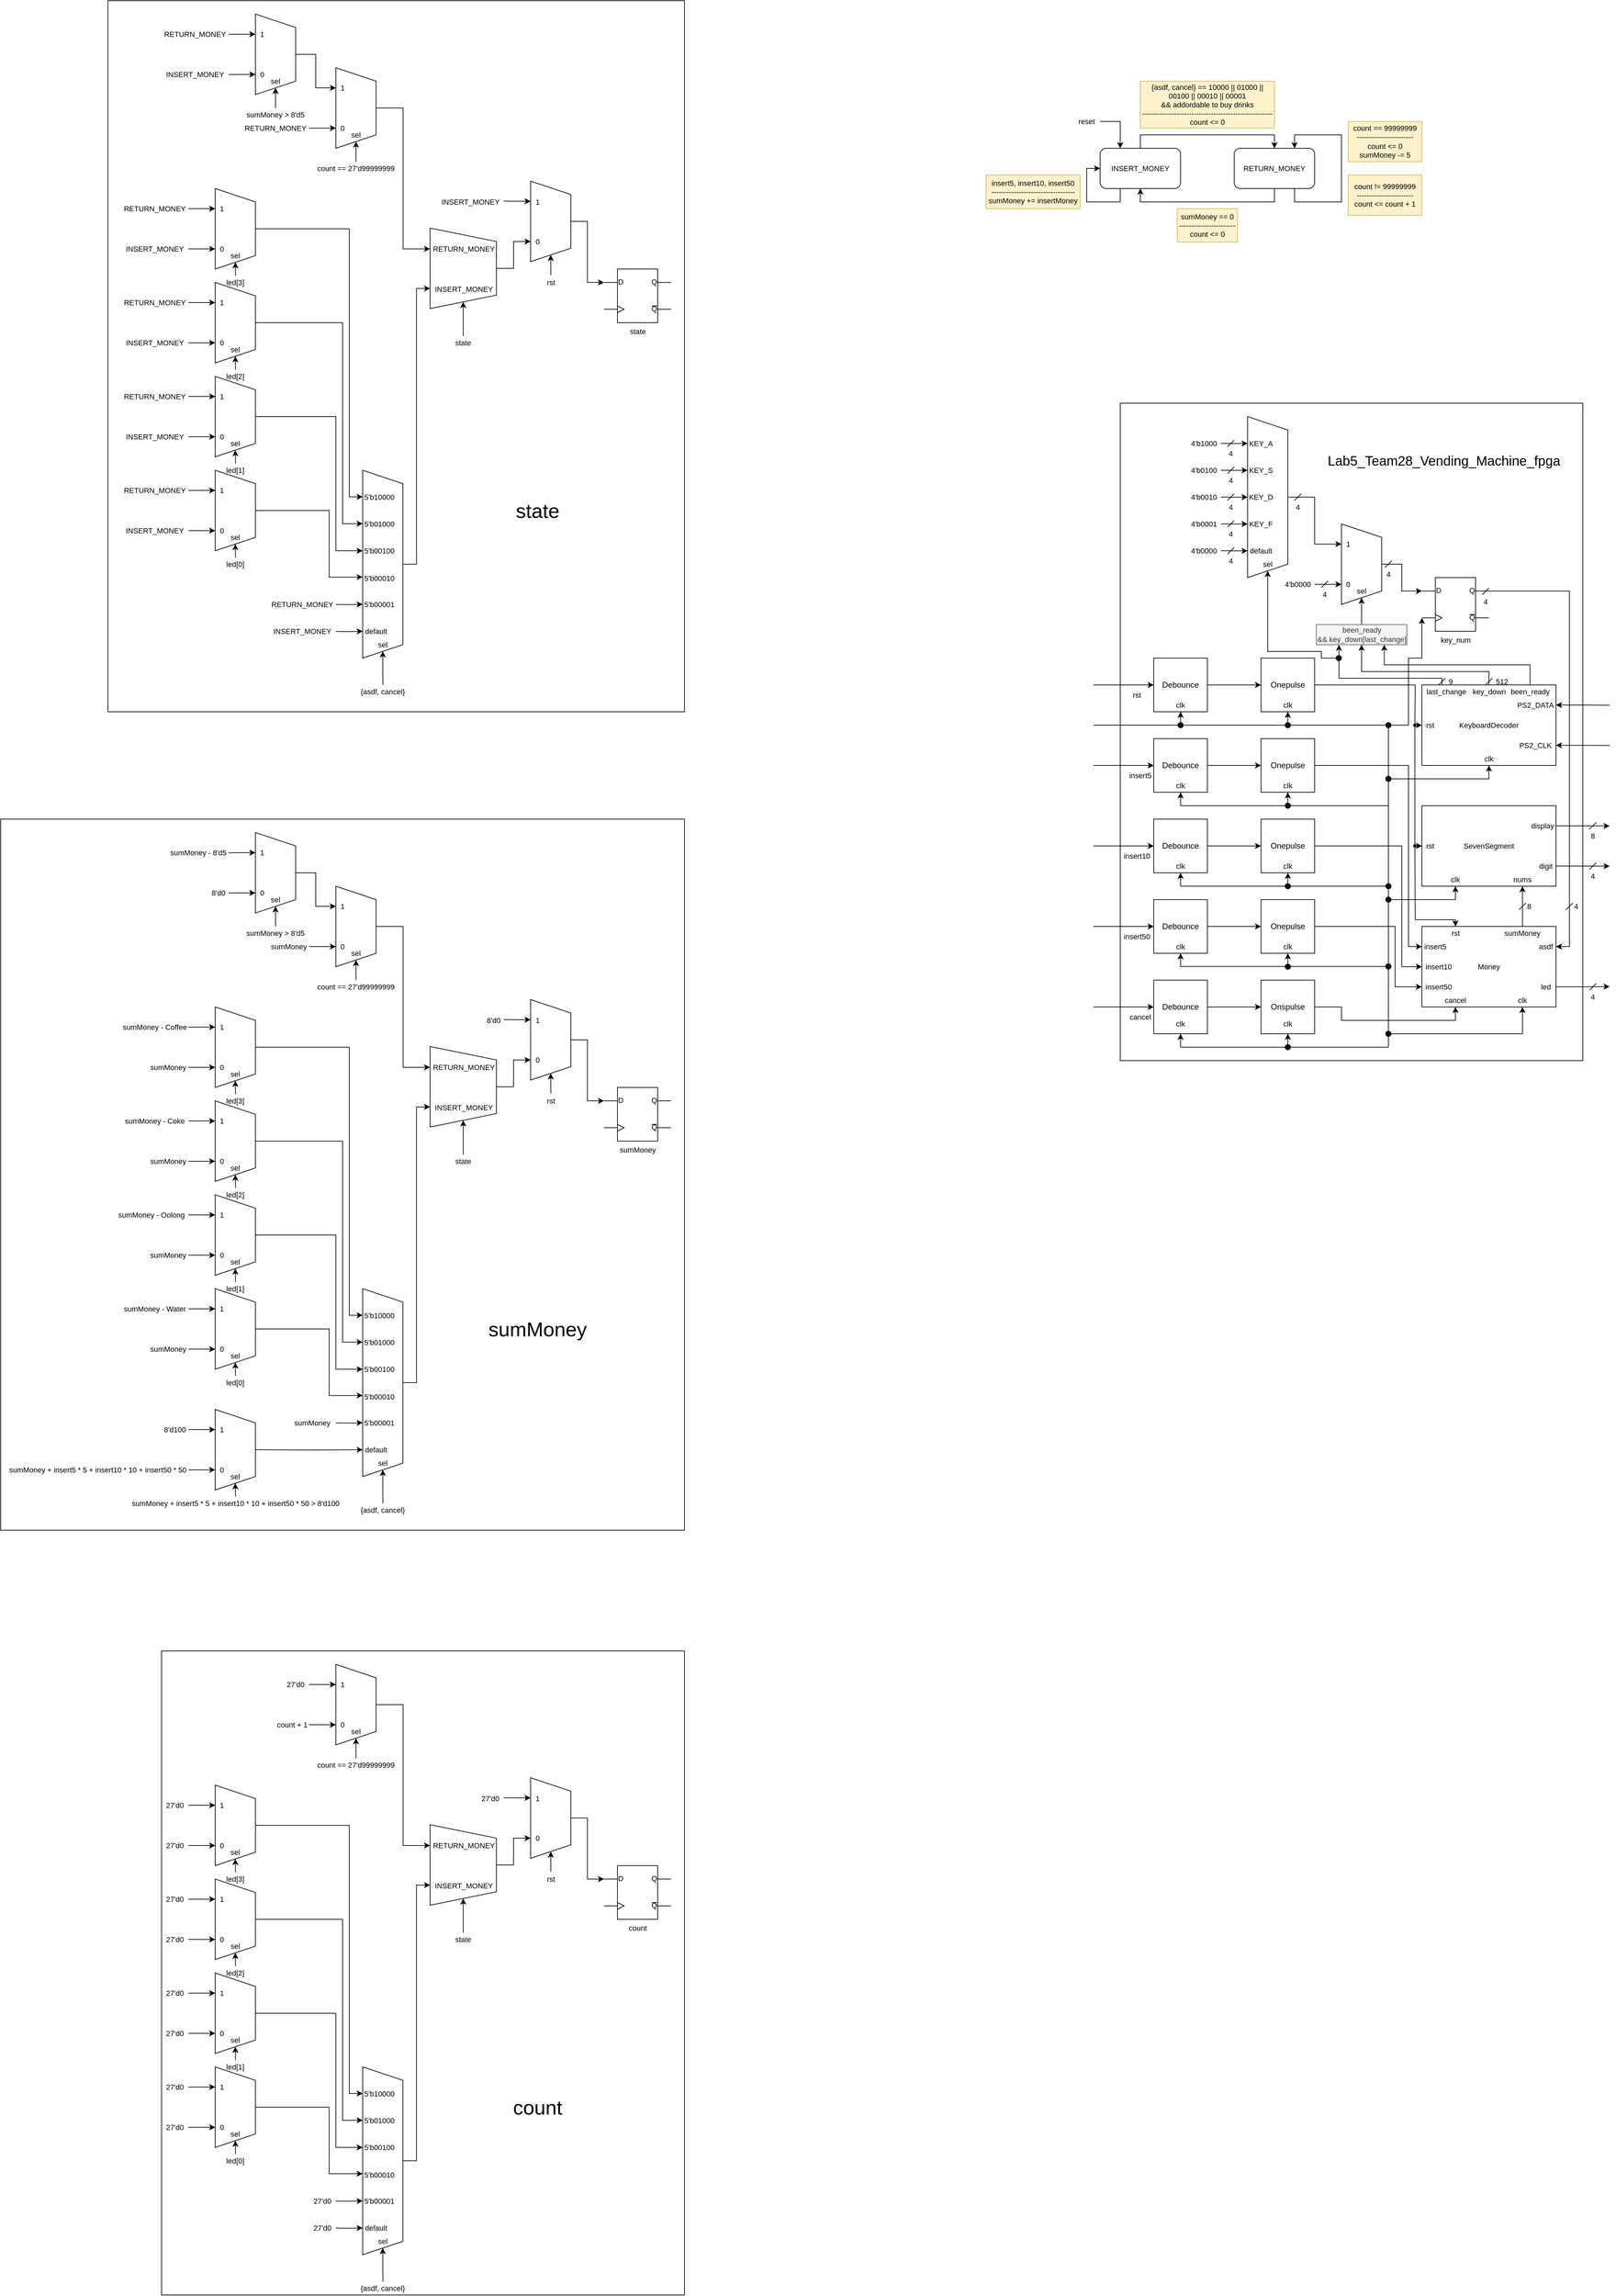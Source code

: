 <mxfile version="22.1.2" type="device">
  <diagram name="第 1 页" id="W9_NcHpXTS_ldDFcI5al">
    <mxGraphModel dx="2654" dy="1760" grid="1" gridSize="10" guides="1" tooltips="1" connect="1" arrows="1" fold="1" page="1" pageScale="1" pageWidth="827" pageHeight="1169" math="0" shadow="0">
      <root>
        <mxCell id="0" />
        <mxCell id="1" parent="0" />
        <mxCell id="NWbz-RrGtGVaM1ENtz2n-177" value="" style="rounded=0;whiteSpace=wrap;html=1;shadow=0;dashed=0;strokeColor=default;align=center;verticalAlign=top;fontFamily=Helvetica;fontSize=11;fontColor=default;fillColor=#FFFFFF;" vertex="1" parent="1">
          <mxGeometry x="70" y="-220" width="690" height="980" as="geometry" />
        </mxCell>
        <mxCell id="NWbz-RrGtGVaM1ENtz2n-11" style="edgeStyle=orthogonalEdgeStyle;rounded=0;orthogonalLoop=1;jettySize=auto;html=1;exitX=1;exitY=0.5;exitDx=0;exitDy=0;entryX=0;entryY=0.5;entryDx=0;entryDy=0;" edge="1" parent="1" source="NWbz-RrGtGVaM1ENtz2n-1" target="NWbz-RrGtGVaM1ENtz2n-6">
          <mxGeometry relative="1" as="geometry" />
        </mxCell>
        <mxCell id="NWbz-RrGtGVaM1ENtz2n-16" style="edgeStyle=orthogonalEdgeStyle;rounded=0;orthogonalLoop=1;jettySize=auto;html=1;exitX=0;exitY=0.5;exitDx=0;exitDy=0;endArrow=none;endFill=0;startArrow=classic;startFill=1;" edge="1" parent="1" source="NWbz-RrGtGVaM1ENtz2n-1">
          <mxGeometry relative="1" as="geometry">
            <mxPoint x="30" y="200" as="targetPoint" />
          </mxGeometry>
        </mxCell>
        <mxCell id="NWbz-RrGtGVaM1ENtz2n-145" style="edgeStyle=orthogonalEdgeStyle;shape=connector;rounded=0;orthogonalLoop=1;jettySize=auto;html=1;exitX=0.5;exitY=1;exitDx=0;exitDy=0;labelBackgroundColor=default;strokeColor=default;align=center;verticalAlign=middle;fontFamily=Helvetica;fontSize=11;fontColor=default;startArrow=classic;startFill=1;endArrow=none;endFill=0;" edge="1" parent="1" source="NWbz-RrGtGVaM1ENtz2n-1" target="NWbz-RrGtGVaM1ENtz2n-161">
          <mxGeometry relative="1" as="geometry">
            <mxPoint x="160" y="260" as="targetPoint" />
          </mxGeometry>
        </mxCell>
        <mxCell id="NWbz-RrGtGVaM1ENtz2n-1" value="Debounce" style="whiteSpace=wrap;html=1;aspect=fixed;" vertex="1" parent="1">
          <mxGeometry x="120" y="160" width="80" height="80" as="geometry" />
        </mxCell>
        <mxCell id="NWbz-RrGtGVaM1ENtz2n-12" style="edgeStyle=orthogonalEdgeStyle;rounded=0;orthogonalLoop=1;jettySize=auto;html=1;exitX=1;exitY=0.5;exitDx=0;exitDy=0;entryX=0;entryY=0.5;entryDx=0;entryDy=0;" edge="1" parent="1" source="NWbz-RrGtGVaM1ENtz2n-2" target="NWbz-RrGtGVaM1ENtz2n-7">
          <mxGeometry relative="1" as="geometry" />
        </mxCell>
        <mxCell id="NWbz-RrGtGVaM1ENtz2n-17" style="edgeStyle=orthogonalEdgeStyle;shape=connector;rounded=0;orthogonalLoop=1;jettySize=auto;html=1;exitX=0;exitY=0.5;exitDx=0;exitDy=0;labelBackgroundColor=default;strokeColor=default;align=center;verticalAlign=middle;fontFamily=Helvetica;fontSize=11;fontColor=default;startArrow=classic;startFill=1;endArrow=none;endFill=0;" edge="1" parent="1" source="NWbz-RrGtGVaM1ENtz2n-2">
          <mxGeometry relative="1" as="geometry">
            <mxPoint x="30" y="320" as="targetPoint" />
          </mxGeometry>
        </mxCell>
        <mxCell id="NWbz-RrGtGVaM1ENtz2n-150" style="edgeStyle=orthogonalEdgeStyle;shape=connector;rounded=0;orthogonalLoop=1;jettySize=auto;html=1;exitX=0.5;exitY=1;exitDx=0;exitDy=0;labelBackgroundColor=default;strokeColor=default;align=center;verticalAlign=middle;fontFamily=Helvetica;fontSize=11;fontColor=default;startArrow=classic;startFill=1;endArrow=none;endFill=0;" edge="1" parent="1" source="NWbz-RrGtGVaM1ENtz2n-2">
          <mxGeometry relative="1" as="geometry">
            <mxPoint x="160" y="380" as="targetPoint" />
          </mxGeometry>
        </mxCell>
        <mxCell id="NWbz-RrGtGVaM1ENtz2n-2" value="Debounce" style="whiteSpace=wrap;html=1;aspect=fixed;" vertex="1" parent="1">
          <mxGeometry x="120" y="280" width="80" height="80" as="geometry" />
        </mxCell>
        <mxCell id="NWbz-RrGtGVaM1ENtz2n-13" style="edgeStyle=orthogonalEdgeStyle;rounded=0;orthogonalLoop=1;jettySize=auto;html=1;exitX=1;exitY=0.5;exitDx=0;exitDy=0;entryX=0;entryY=0.5;entryDx=0;entryDy=0;" edge="1" parent="1" source="NWbz-RrGtGVaM1ENtz2n-3" target="NWbz-RrGtGVaM1ENtz2n-8">
          <mxGeometry relative="1" as="geometry" />
        </mxCell>
        <mxCell id="NWbz-RrGtGVaM1ENtz2n-18" style="edgeStyle=orthogonalEdgeStyle;shape=connector;rounded=0;orthogonalLoop=1;jettySize=auto;html=1;exitX=0;exitY=0.5;exitDx=0;exitDy=0;labelBackgroundColor=default;strokeColor=default;align=center;verticalAlign=middle;fontFamily=Helvetica;fontSize=11;fontColor=default;startArrow=classic;startFill=1;endArrow=none;endFill=0;" edge="1" parent="1" source="NWbz-RrGtGVaM1ENtz2n-3">
          <mxGeometry relative="1" as="geometry">
            <mxPoint x="30" y="440" as="targetPoint" />
          </mxGeometry>
        </mxCell>
        <mxCell id="NWbz-RrGtGVaM1ENtz2n-152" style="edgeStyle=orthogonalEdgeStyle;shape=connector;rounded=0;orthogonalLoop=1;jettySize=auto;html=1;exitX=0.5;exitY=1;exitDx=0;exitDy=0;labelBackgroundColor=default;strokeColor=default;align=center;verticalAlign=middle;fontFamily=Helvetica;fontSize=11;fontColor=default;startArrow=classic;startFill=1;endArrow=none;endFill=0;" edge="1" parent="1" source="NWbz-RrGtGVaM1ENtz2n-3">
          <mxGeometry relative="1" as="geometry">
            <mxPoint x="160" y="500" as="targetPoint" />
          </mxGeometry>
        </mxCell>
        <mxCell id="NWbz-RrGtGVaM1ENtz2n-3" value="Debounce" style="whiteSpace=wrap;html=1;aspect=fixed;" vertex="1" parent="1">
          <mxGeometry x="120" y="400" width="80" height="80" as="geometry" />
        </mxCell>
        <mxCell id="NWbz-RrGtGVaM1ENtz2n-14" style="edgeStyle=orthogonalEdgeStyle;rounded=0;orthogonalLoop=1;jettySize=auto;html=1;exitX=1;exitY=0.5;exitDx=0;exitDy=0;entryX=0;entryY=0.5;entryDx=0;entryDy=0;" edge="1" parent="1" source="NWbz-RrGtGVaM1ENtz2n-4" target="NWbz-RrGtGVaM1ENtz2n-9">
          <mxGeometry relative="1" as="geometry" />
        </mxCell>
        <mxCell id="NWbz-RrGtGVaM1ENtz2n-19" style="edgeStyle=orthogonalEdgeStyle;shape=connector;rounded=0;orthogonalLoop=1;jettySize=auto;html=1;exitX=0;exitY=0.5;exitDx=0;exitDy=0;labelBackgroundColor=default;strokeColor=default;align=center;verticalAlign=middle;fontFamily=Helvetica;fontSize=11;fontColor=default;startArrow=classic;startFill=1;endArrow=none;endFill=0;" edge="1" parent="1" source="NWbz-RrGtGVaM1ENtz2n-4">
          <mxGeometry relative="1" as="geometry">
            <mxPoint x="30" y="560" as="targetPoint" />
          </mxGeometry>
        </mxCell>
        <mxCell id="NWbz-RrGtGVaM1ENtz2n-154" style="edgeStyle=orthogonalEdgeStyle;shape=connector;rounded=0;orthogonalLoop=1;jettySize=auto;html=1;exitX=0.5;exitY=1;exitDx=0;exitDy=0;labelBackgroundColor=default;strokeColor=default;align=center;verticalAlign=middle;fontFamily=Helvetica;fontSize=11;fontColor=default;startArrow=classic;startFill=1;endArrow=none;endFill=0;" edge="1" parent="1" source="NWbz-RrGtGVaM1ENtz2n-4">
          <mxGeometry relative="1" as="geometry">
            <mxPoint x="160" y="620" as="targetPoint" />
          </mxGeometry>
        </mxCell>
        <mxCell id="NWbz-RrGtGVaM1ENtz2n-4" value="Debounce" style="whiteSpace=wrap;html=1;aspect=fixed;" vertex="1" parent="1">
          <mxGeometry x="120" y="520" width="80" height="80" as="geometry" />
        </mxCell>
        <mxCell id="NWbz-RrGtGVaM1ENtz2n-15" style="edgeStyle=orthogonalEdgeStyle;rounded=0;orthogonalLoop=1;jettySize=auto;html=1;exitX=1;exitY=0.5;exitDx=0;exitDy=0;entryX=0;entryY=0.5;entryDx=0;entryDy=0;" edge="1" parent="1" source="NWbz-RrGtGVaM1ENtz2n-5" target="NWbz-RrGtGVaM1ENtz2n-10">
          <mxGeometry relative="1" as="geometry" />
        </mxCell>
        <mxCell id="NWbz-RrGtGVaM1ENtz2n-20" style="edgeStyle=orthogonalEdgeStyle;shape=connector;rounded=0;orthogonalLoop=1;jettySize=auto;html=1;exitX=0;exitY=0.5;exitDx=0;exitDy=0;labelBackgroundColor=default;strokeColor=default;align=center;verticalAlign=middle;fontFamily=Helvetica;fontSize=11;fontColor=default;startArrow=classic;startFill=1;endArrow=none;endFill=0;" edge="1" parent="1" source="NWbz-RrGtGVaM1ENtz2n-5">
          <mxGeometry relative="1" as="geometry">
            <mxPoint x="30" y="680" as="targetPoint" />
          </mxGeometry>
        </mxCell>
        <mxCell id="NWbz-RrGtGVaM1ENtz2n-138" style="edgeStyle=orthogonalEdgeStyle;shape=connector;rounded=0;orthogonalLoop=1;jettySize=auto;html=1;exitX=0.5;exitY=1;exitDx=0;exitDy=0;labelBackgroundColor=default;strokeColor=default;align=center;verticalAlign=middle;fontFamily=Helvetica;fontSize=11;fontColor=default;startArrow=classic;startFill=1;endArrow=none;endFill=0;" edge="1" parent="1" source="NWbz-RrGtGVaM1ENtz2n-5">
          <mxGeometry relative="1" as="geometry">
            <mxPoint x="160" y="740" as="targetPoint" />
          </mxGeometry>
        </mxCell>
        <mxCell id="NWbz-RrGtGVaM1ENtz2n-5" value="Debounce" style="whiteSpace=wrap;html=1;aspect=fixed;" vertex="1" parent="1">
          <mxGeometry x="120" y="640" width="80" height="80" as="geometry" />
        </mxCell>
        <mxCell id="NWbz-RrGtGVaM1ENtz2n-143" style="edgeStyle=orthogonalEdgeStyle;shape=connector;rounded=0;orthogonalLoop=1;jettySize=auto;html=1;exitX=0.5;exitY=1;exitDx=0;exitDy=0;labelBackgroundColor=default;strokeColor=default;align=center;verticalAlign=middle;fontFamily=Helvetica;fontSize=11;fontColor=default;startArrow=classic;startFill=1;endArrow=none;endFill=0;" edge="1" parent="1" source="NWbz-RrGtGVaM1ENtz2n-6" target="NWbz-RrGtGVaM1ENtz2n-162">
          <mxGeometry relative="1" as="geometry">
            <mxPoint x="320" y="260" as="targetPoint" />
          </mxGeometry>
        </mxCell>
        <mxCell id="NWbz-RrGtGVaM1ENtz2n-6" value="Onepulse" style="whiteSpace=wrap;html=1;aspect=fixed;" vertex="1" parent="1">
          <mxGeometry x="280" y="160" width="80" height="80" as="geometry" />
        </mxCell>
        <mxCell id="NWbz-RrGtGVaM1ENtz2n-92" style="edgeStyle=orthogonalEdgeStyle;shape=connector;rounded=0;orthogonalLoop=1;jettySize=auto;html=1;exitX=1;exitY=0.5;exitDx=0;exitDy=0;entryX=0;entryY=0.25;entryDx=0;entryDy=0;labelBackgroundColor=default;strokeColor=default;align=center;verticalAlign=middle;fontFamily=Helvetica;fontSize=11;fontColor=default;startArrow=none;startFill=0;endArrow=classic;endFill=1;" edge="1" parent="1" source="NWbz-RrGtGVaM1ENtz2n-7" target="NWbz-RrGtGVaM1ENtz2n-76">
          <mxGeometry relative="1" as="geometry">
            <Array as="points">
              <mxPoint x="500" y="320" />
              <mxPoint x="500" y="590" />
            </Array>
          </mxGeometry>
        </mxCell>
        <mxCell id="NWbz-RrGtGVaM1ENtz2n-151" style="edgeStyle=orthogonalEdgeStyle;shape=connector;rounded=0;orthogonalLoop=1;jettySize=auto;html=1;exitX=0.5;exitY=1;exitDx=0;exitDy=0;labelBackgroundColor=default;strokeColor=default;align=center;verticalAlign=middle;fontFamily=Helvetica;fontSize=11;fontColor=default;startArrow=classic;startFill=1;endArrow=none;endFill=0;" edge="1" parent="1" source="NWbz-RrGtGVaM1ENtz2n-7" target="NWbz-RrGtGVaM1ENtz2n-163">
          <mxGeometry relative="1" as="geometry">
            <mxPoint x="320" y="380" as="targetPoint" />
          </mxGeometry>
        </mxCell>
        <mxCell id="NWbz-RrGtGVaM1ENtz2n-7" value="Onepulse" style="whiteSpace=wrap;html=1;aspect=fixed;" vertex="1" parent="1">
          <mxGeometry x="280" y="280" width="80" height="80" as="geometry" />
        </mxCell>
        <mxCell id="NWbz-RrGtGVaM1ENtz2n-93" style="edgeStyle=orthogonalEdgeStyle;shape=connector;rounded=0;orthogonalLoop=1;jettySize=auto;html=1;exitX=1;exitY=0.5;exitDx=0;exitDy=0;entryX=0;entryY=0.5;entryDx=0;entryDy=0;labelBackgroundColor=default;strokeColor=default;align=center;verticalAlign=middle;fontFamily=Helvetica;fontSize=11;fontColor=default;startArrow=none;startFill=0;endArrow=classic;endFill=1;" edge="1" parent="1" source="NWbz-RrGtGVaM1ENtz2n-8" target="NWbz-RrGtGVaM1ENtz2n-76">
          <mxGeometry relative="1" as="geometry">
            <Array as="points">
              <mxPoint x="490" y="440" />
              <mxPoint x="490" y="620" />
            </Array>
          </mxGeometry>
        </mxCell>
        <mxCell id="NWbz-RrGtGVaM1ENtz2n-153" style="edgeStyle=orthogonalEdgeStyle;shape=connector;rounded=0;orthogonalLoop=1;jettySize=auto;html=1;exitX=0.5;exitY=1;exitDx=0;exitDy=0;labelBackgroundColor=default;strokeColor=default;align=center;verticalAlign=middle;fontFamily=Helvetica;fontSize=11;fontColor=default;startArrow=classic;startFill=1;endArrow=none;endFill=0;" edge="1" parent="1" source="NWbz-RrGtGVaM1ENtz2n-8" target="NWbz-RrGtGVaM1ENtz2n-164">
          <mxGeometry relative="1" as="geometry">
            <mxPoint x="320" y="500" as="targetPoint" />
          </mxGeometry>
        </mxCell>
        <mxCell id="NWbz-RrGtGVaM1ENtz2n-8" value="Onepulse" style="whiteSpace=wrap;html=1;aspect=fixed;" vertex="1" parent="1">
          <mxGeometry x="280" y="400" width="80" height="80" as="geometry" />
        </mxCell>
        <mxCell id="NWbz-RrGtGVaM1ENtz2n-94" style="edgeStyle=orthogonalEdgeStyle;shape=connector;rounded=0;orthogonalLoop=1;jettySize=auto;html=1;exitX=1;exitY=0.5;exitDx=0;exitDy=0;entryX=0;entryY=0.75;entryDx=0;entryDy=0;labelBackgroundColor=default;strokeColor=default;align=center;verticalAlign=middle;fontFamily=Helvetica;fontSize=11;fontColor=default;startArrow=none;startFill=0;endArrow=classic;endFill=1;" edge="1" parent="1" source="NWbz-RrGtGVaM1ENtz2n-9" target="NWbz-RrGtGVaM1ENtz2n-76">
          <mxGeometry relative="1" as="geometry">
            <Array as="points">
              <mxPoint x="480" y="560" />
              <mxPoint x="480" y="650" />
            </Array>
          </mxGeometry>
        </mxCell>
        <mxCell id="NWbz-RrGtGVaM1ENtz2n-155" style="edgeStyle=orthogonalEdgeStyle;shape=connector;rounded=0;orthogonalLoop=1;jettySize=auto;html=1;exitX=0.5;exitY=1;exitDx=0;exitDy=0;labelBackgroundColor=default;strokeColor=default;align=center;verticalAlign=middle;fontFamily=Helvetica;fontSize=11;fontColor=default;startArrow=classic;startFill=1;endArrow=none;endFill=0;" edge="1" parent="1" source="NWbz-RrGtGVaM1ENtz2n-9" target="NWbz-RrGtGVaM1ENtz2n-165">
          <mxGeometry relative="1" as="geometry">
            <mxPoint x="320" y="620" as="targetPoint" />
          </mxGeometry>
        </mxCell>
        <mxCell id="NWbz-RrGtGVaM1ENtz2n-9" value="Onepulse" style="whiteSpace=wrap;html=1;aspect=fixed;" vertex="1" parent="1">
          <mxGeometry x="280" y="520" width="80" height="80" as="geometry" />
        </mxCell>
        <mxCell id="NWbz-RrGtGVaM1ENtz2n-97" style="edgeStyle=orthogonalEdgeStyle;shape=connector;rounded=0;orthogonalLoop=1;jettySize=auto;html=1;exitX=1;exitY=0.5;exitDx=0;exitDy=0;entryX=0.25;entryY=1;entryDx=0;entryDy=0;labelBackgroundColor=default;strokeColor=default;align=center;verticalAlign=middle;fontFamily=Helvetica;fontSize=11;fontColor=default;startArrow=none;startFill=0;endArrow=classic;endFill=1;" edge="1" parent="1" source="NWbz-RrGtGVaM1ENtz2n-10" target="NWbz-RrGtGVaM1ENtz2n-76">
          <mxGeometry relative="1" as="geometry">
            <Array as="points">
              <mxPoint x="400" y="680" />
              <mxPoint x="400" y="700" />
              <mxPoint x="570" y="700" />
            </Array>
          </mxGeometry>
        </mxCell>
        <mxCell id="NWbz-RrGtGVaM1ENtz2n-139" style="edgeStyle=orthogonalEdgeStyle;shape=connector;rounded=0;orthogonalLoop=1;jettySize=auto;html=1;exitX=0.5;exitY=1;exitDx=0;exitDy=0;labelBackgroundColor=default;strokeColor=default;align=center;verticalAlign=middle;fontFamily=Helvetica;fontSize=11;fontColor=default;startArrow=classic;startFill=1;endArrow=none;endFill=0;" edge="1" parent="1" source="NWbz-RrGtGVaM1ENtz2n-10" target="NWbz-RrGtGVaM1ENtz2n-166">
          <mxGeometry relative="1" as="geometry">
            <mxPoint x="320" y="740" as="targetPoint" />
          </mxGeometry>
        </mxCell>
        <mxCell id="NWbz-RrGtGVaM1ENtz2n-10" value="Onspulse" style="whiteSpace=wrap;html=1;aspect=fixed;" vertex="1" parent="1">
          <mxGeometry x="280" y="640" width="80" height="80" as="geometry" />
        </mxCell>
        <mxCell id="NWbz-RrGtGVaM1ENtz2n-21" value="rst" style="text;html=1;strokeColor=none;fillColor=none;align=center;verticalAlign=middle;whiteSpace=wrap;rounded=0;fontSize=11;fontFamily=Helvetica;fontColor=default;" vertex="1" parent="1">
          <mxGeometry x="80" y="200" width="30" height="30" as="geometry" />
        </mxCell>
        <mxCell id="NWbz-RrGtGVaM1ENtz2n-22" value="insert5" style="text;html=1;strokeColor=none;fillColor=none;align=center;verticalAlign=middle;whiteSpace=wrap;rounded=0;fontSize=11;fontFamily=Helvetica;fontColor=default;" vertex="1" parent="1">
          <mxGeometry x="80" y="320" width="40" height="30" as="geometry" />
        </mxCell>
        <mxCell id="NWbz-RrGtGVaM1ENtz2n-23" value="insert10" style="text;html=1;strokeColor=none;fillColor=none;align=center;verticalAlign=middle;whiteSpace=wrap;rounded=0;fontSize=11;fontFamily=Helvetica;fontColor=default;" vertex="1" parent="1">
          <mxGeometry x="70" y="440" width="50" height="30" as="geometry" />
        </mxCell>
        <mxCell id="NWbz-RrGtGVaM1ENtz2n-25" value="insert50" style="text;html=1;strokeColor=none;fillColor=none;align=center;verticalAlign=middle;whiteSpace=wrap;rounded=0;fontSize=11;fontFamily=Helvetica;fontColor=default;" vertex="1" parent="1">
          <mxGeometry x="70" y="560" width="50" height="30" as="geometry" />
        </mxCell>
        <mxCell id="NWbz-RrGtGVaM1ENtz2n-26" value="cancel" style="text;html=1;strokeColor=none;fillColor=none;align=center;verticalAlign=middle;whiteSpace=wrap;rounded=0;fontSize=11;fontFamily=Helvetica;fontColor=default;" vertex="1" parent="1">
          <mxGeometry x="80" y="680" width="40" height="30" as="geometry" />
        </mxCell>
        <mxCell id="NWbz-RrGtGVaM1ENtz2n-111" style="edgeStyle=orthogonalEdgeStyle;shape=connector;rounded=0;orthogonalLoop=1;jettySize=auto;html=1;exitX=1;exitY=0.25;exitDx=0;exitDy=0;exitPerimeter=0;entryX=1;entryY=0.25;entryDx=0;entryDy=0;labelBackgroundColor=default;strokeColor=default;align=center;verticalAlign=middle;fontFamily=Helvetica;fontSize=11;fontColor=default;startArrow=none;startFill=0;endArrow=classic;endFill=1;" edge="1" parent="1" source="NWbz-RrGtGVaM1ENtz2n-27" target="NWbz-RrGtGVaM1ENtz2n-76">
          <mxGeometry relative="1" as="geometry" />
        </mxCell>
        <mxCell id="NWbz-RrGtGVaM1ENtz2n-175" style="edgeStyle=orthogonalEdgeStyle;shape=connector;rounded=0;orthogonalLoop=1;jettySize=auto;html=1;exitX=0;exitY=0.75;exitDx=0;exitDy=0;exitPerimeter=0;labelBackgroundColor=default;strokeColor=default;align=center;verticalAlign=middle;fontFamily=Helvetica;fontSize=11;fontColor=default;startArrow=classic;startFill=1;endArrow=none;endFill=0;" edge="1" parent="1" source="NWbz-RrGtGVaM1ENtz2n-27">
          <mxGeometry relative="1" as="geometry">
            <mxPoint x="470" y="260.0" as="targetPoint" />
            <Array as="points">
              <mxPoint x="520" y="160" />
              <mxPoint x="500" y="160" />
              <mxPoint x="500" y="260" />
            </Array>
          </mxGeometry>
        </mxCell>
        <mxCell id="NWbz-RrGtGVaM1ENtz2n-27" value="key_num" style="verticalLabelPosition=bottom;shadow=0;dashed=0;align=center;html=1;verticalAlign=top;shape=mxgraph.electrical.logic_gates.d_type_flip-flop;fontFamily=Helvetica;fontSize=11;fontColor=default;" vertex="1" parent="1">
          <mxGeometry x="520" y="40" width="100" height="80" as="geometry" />
        </mxCell>
        <mxCell id="NWbz-RrGtGVaM1ENtz2n-37" style="edgeStyle=orthogonalEdgeStyle;shape=connector;rounded=0;orthogonalLoop=1;jettySize=auto;html=1;exitX=0.75;exitY=1;exitDx=0;exitDy=0;labelBackgroundColor=default;strokeColor=default;align=center;verticalAlign=middle;fontFamily=Helvetica;fontSize=11;fontColor=default;startArrow=classic;startFill=1;endArrow=none;endFill=0;" edge="1" parent="1" source="NWbz-RrGtGVaM1ENtz2n-28">
          <mxGeometry relative="1" as="geometry">
            <mxPoint x="360.0" y="49.944" as="targetPoint" />
          </mxGeometry>
        </mxCell>
        <mxCell id="NWbz-RrGtGVaM1ENtz2n-70" style="edgeStyle=orthogonalEdgeStyle;shape=connector;rounded=0;orthogonalLoop=1;jettySize=auto;html=1;exitX=1;exitY=0.5;exitDx=0;exitDy=0;labelBackgroundColor=default;strokeColor=default;align=center;verticalAlign=middle;fontFamily=Helvetica;fontSize=11;fontColor=default;startArrow=classic;startFill=1;endArrow=none;endFill=0;" edge="1" parent="1" source="NWbz-RrGtGVaM1ENtz2n-28">
          <mxGeometry relative="1" as="geometry">
            <mxPoint x="430" y="110" as="targetPoint" />
          </mxGeometry>
        </mxCell>
        <mxCell id="NWbz-RrGtGVaM1ENtz2n-28" value="" style="shape=trapezoid;perimeter=trapezoidPerimeter;whiteSpace=wrap;html=1;fixedSize=1;fontFamily=Helvetica;fontSize=11;fontColor=default;rotation=90;" vertex="1" parent="1">
          <mxGeometry x="370" y="-10" width="120" height="60" as="geometry" />
        </mxCell>
        <mxCell id="NWbz-RrGtGVaM1ENtz2n-34" style="edgeStyle=orthogonalEdgeStyle;shape=connector;rounded=0;orthogonalLoop=1;jettySize=auto;html=1;exitX=0.5;exitY=0;exitDx=0;exitDy=0;entryX=0.25;entryY=1;entryDx=0;entryDy=0;labelBackgroundColor=default;strokeColor=default;align=center;verticalAlign=middle;fontFamily=Helvetica;fontSize=11;fontColor=default;startArrow=none;startFill=0;endArrow=classic;endFill=1;" edge="1" parent="1" source="NWbz-RrGtGVaM1ENtz2n-29" target="NWbz-RrGtGVaM1ENtz2n-28">
          <mxGeometry relative="1" as="geometry" />
        </mxCell>
        <mxCell id="NWbz-RrGtGVaM1ENtz2n-71" style="edgeStyle=orthogonalEdgeStyle;shape=connector;rounded=0;orthogonalLoop=1;jettySize=auto;html=1;exitX=1;exitY=0.5;exitDx=0;exitDy=0;labelBackgroundColor=default;strokeColor=default;align=center;verticalAlign=middle;fontFamily=Helvetica;fontSize=11;fontColor=default;startArrow=classic;startFill=1;endArrow=none;endFill=0;" edge="1" parent="1" source="NWbz-RrGtGVaM1ENtz2n-29">
          <mxGeometry relative="1" as="geometry">
            <mxPoint x="289.944" y="80" as="targetPoint" />
          </mxGeometry>
        </mxCell>
        <mxCell id="NWbz-RrGtGVaM1ENtz2n-29" value="" style="shape=trapezoid;perimeter=trapezoidPerimeter;whiteSpace=wrap;html=1;fixedSize=1;fontFamily=Helvetica;fontSize=11;fontColor=default;rotation=90;" vertex="1" parent="1">
          <mxGeometry x="170" y="-110" width="240" height="60" as="geometry" />
        </mxCell>
        <mxCell id="NWbz-RrGtGVaM1ENtz2n-35" value="1" style="text;html=1;strokeColor=none;fillColor=none;align=center;verticalAlign=middle;whiteSpace=wrap;rounded=0;fontSize=11;fontFamily=Helvetica;fontColor=default;" vertex="1" parent="1">
          <mxGeometry x="400" y="-20" width="20" height="20" as="geometry" />
        </mxCell>
        <mxCell id="NWbz-RrGtGVaM1ENtz2n-36" value="0" style="text;html=1;strokeColor=none;fillColor=none;align=center;verticalAlign=middle;whiteSpace=wrap;rounded=0;fontSize=11;fontFamily=Helvetica;fontColor=default;" vertex="1" parent="1">
          <mxGeometry x="400" y="40" width="20" height="20" as="geometry" />
        </mxCell>
        <mxCell id="NWbz-RrGtGVaM1ENtz2n-38" value="sel" style="text;html=1;strokeColor=none;fillColor=none;align=center;verticalAlign=middle;whiteSpace=wrap;rounded=0;fontSize=11;fontFamily=Helvetica;fontColor=default;" vertex="1" parent="1">
          <mxGeometry x="420" y="50" width="20" height="20" as="geometry" />
        </mxCell>
        <mxCell id="NWbz-RrGtGVaM1ENtz2n-39" style="edgeStyle=orthogonalEdgeStyle;shape=connector;rounded=0;orthogonalLoop=1;jettySize=auto;html=1;exitX=0.75;exitY=1;exitDx=0;exitDy=0;labelBackgroundColor=default;strokeColor=default;align=center;verticalAlign=middle;fontFamily=Helvetica;fontSize=11;fontColor=default;startArrow=classic;startFill=1;endArrow=none;endFill=0;" edge="1" parent="1">
          <mxGeometry relative="1" as="geometry">
            <mxPoint x="220.0" y="0.004" as="targetPoint" />
            <mxPoint x="260" y="0.06" as="sourcePoint" />
            <Array as="points">
              <mxPoint x="240" />
              <mxPoint x="240" />
            </Array>
          </mxGeometry>
        </mxCell>
        <mxCell id="NWbz-RrGtGVaM1ENtz2n-40" style="edgeStyle=orthogonalEdgeStyle;shape=connector;rounded=0;orthogonalLoop=1;jettySize=auto;html=1;exitX=0.75;exitY=1;exitDx=0;exitDy=0;labelBackgroundColor=default;strokeColor=default;align=center;verticalAlign=middle;fontFamily=Helvetica;fontSize=11;fontColor=default;startArrow=classic;startFill=1;endArrow=none;endFill=0;" edge="1" parent="1">
          <mxGeometry relative="1" as="geometry">
            <mxPoint x="220.0" y="-39.996" as="targetPoint" />
            <mxPoint x="260" y="-39.94" as="sourcePoint" />
            <Array as="points">
              <mxPoint x="240" y="-40" />
              <mxPoint x="240" y="-40" />
            </Array>
          </mxGeometry>
        </mxCell>
        <mxCell id="NWbz-RrGtGVaM1ENtz2n-41" style="edgeStyle=orthogonalEdgeStyle;shape=connector;rounded=0;orthogonalLoop=1;jettySize=auto;html=1;exitX=0.75;exitY=1;exitDx=0;exitDy=0;labelBackgroundColor=default;strokeColor=default;align=center;verticalAlign=middle;fontFamily=Helvetica;fontSize=11;fontColor=default;startArrow=classic;startFill=1;endArrow=none;endFill=0;" edge="1" parent="1">
          <mxGeometry relative="1" as="geometry">
            <mxPoint x="220.0" y="-79.996" as="targetPoint" />
            <mxPoint x="260" y="-79.94" as="sourcePoint" />
            <Array as="points">
              <mxPoint x="240" y="-80" />
              <mxPoint x="240" y="-80" />
            </Array>
          </mxGeometry>
        </mxCell>
        <mxCell id="NWbz-RrGtGVaM1ENtz2n-42" style="edgeStyle=orthogonalEdgeStyle;shape=connector;rounded=0;orthogonalLoop=1;jettySize=auto;html=1;exitX=0.75;exitY=1;exitDx=0;exitDy=0;labelBackgroundColor=default;strokeColor=default;align=center;verticalAlign=middle;fontFamily=Helvetica;fontSize=11;fontColor=default;startArrow=classic;startFill=1;endArrow=none;endFill=0;" edge="1" parent="1">
          <mxGeometry relative="1" as="geometry">
            <mxPoint x="220.0" y="-119.996" as="targetPoint" />
            <mxPoint x="260" y="-119.94" as="sourcePoint" />
            <Array as="points">
              <mxPoint x="240" y="-120" />
              <mxPoint x="240" y="-120" />
            </Array>
          </mxGeometry>
        </mxCell>
        <mxCell id="NWbz-RrGtGVaM1ENtz2n-43" value="sel" style="text;html=1;strokeColor=none;fillColor=none;align=center;verticalAlign=middle;whiteSpace=wrap;rounded=0;fontSize=11;fontFamily=Helvetica;fontColor=default;" vertex="1" parent="1">
          <mxGeometry x="280" y="10" width="20" height="20" as="geometry" />
        </mxCell>
        <mxCell id="NWbz-RrGtGVaM1ENtz2n-46" style="edgeStyle=orthogonalEdgeStyle;shape=connector;rounded=0;orthogonalLoop=1;jettySize=auto;html=1;exitX=0.75;exitY=1;exitDx=0;exitDy=0;labelBackgroundColor=default;strokeColor=default;align=center;verticalAlign=middle;fontFamily=Helvetica;fontSize=11;fontColor=default;startArrow=classic;startFill=1;endArrow=none;endFill=0;" edge="1" parent="1">
          <mxGeometry relative="1" as="geometry">
            <mxPoint x="220.0" y="-159.996" as="targetPoint" />
            <mxPoint x="260" y="-159.94" as="sourcePoint" />
            <Array as="points">
              <mxPoint x="240" y="-160" />
              <mxPoint x="240" y="-160" />
            </Array>
          </mxGeometry>
        </mxCell>
        <mxCell id="NWbz-RrGtGVaM1ENtz2n-47" value="KEY_A" style="text;html=1;strokeColor=none;fillColor=none;align=center;verticalAlign=middle;whiteSpace=wrap;rounded=0;fontSize=11;fontFamily=Helvetica;fontColor=default;" vertex="1" parent="1">
          <mxGeometry x="260" y="-170" width="40" height="20" as="geometry" />
        </mxCell>
        <mxCell id="NWbz-RrGtGVaM1ENtz2n-49" value="KEY_S" style="text;html=1;strokeColor=none;fillColor=none;align=center;verticalAlign=middle;whiteSpace=wrap;rounded=0;fontSize=11;fontFamily=Helvetica;fontColor=default;" vertex="1" parent="1">
          <mxGeometry x="260" y="-130" width="40" height="20" as="geometry" />
        </mxCell>
        <mxCell id="NWbz-RrGtGVaM1ENtz2n-50" value="KEY_D" style="text;html=1;strokeColor=none;fillColor=none;align=center;verticalAlign=middle;whiteSpace=wrap;rounded=0;fontSize=11;fontFamily=Helvetica;fontColor=default;" vertex="1" parent="1">
          <mxGeometry x="260" y="-90" width="40" height="20" as="geometry" />
        </mxCell>
        <mxCell id="NWbz-RrGtGVaM1ENtz2n-51" value="KEY_F" style="text;html=1;strokeColor=none;fillColor=none;align=center;verticalAlign=middle;whiteSpace=wrap;rounded=0;fontSize=11;fontFamily=Helvetica;fontColor=default;" vertex="1" parent="1">
          <mxGeometry x="260" y="-50" width="40" height="20" as="geometry" />
        </mxCell>
        <mxCell id="NWbz-RrGtGVaM1ENtz2n-52" value="default" style="text;html=1;strokeColor=none;fillColor=none;align=center;verticalAlign=middle;whiteSpace=wrap;rounded=0;fontSize=11;fontFamily=Helvetica;fontColor=default;" vertex="1" parent="1">
          <mxGeometry x="260" y="-10" width="40" height="20" as="geometry" />
        </mxCell>
        <mxCell id="NWbz-RrGtGVaM1ENtz2n-53" value="4&#39;b0000" style="text;html=1;strokeColor=none;fillColor=none;align=center;verticalAlign=middle;whiteSpace=wrap;rounded=0;fontSize=11;fontFamily=Helvetica;fontColor=default;" vertex="1" parent="1">
          <mxGeometry x="170" y="-10" width="50" height="20" as="geometry" />
        </mxCell>
        <mxCell id="NWbz-RrGtGVaM1ENtz2n-54" value="4&#39;b0000" style="text;html=1;strokeColor=none;fillColor=none;align=center;verticalAlign=middle;whiteSpace=wrap;rounded=0;fontSize=11;fontFamily=Helvetica;fontColor=default;" vertex="1" parent="1">
          <mxGeometry x="310" y="40" width="50" height="20" as="geometry" />
        </mxCell>
        <mxCell id="NWbz-RrGtGVaM1ENtz2n-55" value="4&#39;b0001" style="text;html=1;strokeColor=none;fillColor=none;align=center;verticalAlign=middle;whiteSpace=wrap;rounded=0;fontSize=11;fontFamily=Helvetica;fontColor=default;" vertex="1" parent="1">
          <mxGeometry x="170" y="-50" width="50" height="20" as="geometry" />
        </mxCell>
        <mxCell id="NWbz-RrGtGVaM1ENtz2n-56" value="4&#39;b0010" style="text;html=1;strokeColor=none;fillColor=none;align=center;verticalAlign=middle;whiteSpace=wrap;rounded=0;fontSize=11;fontFamily=Helvetica;fontColor=default;" vertex="1" parent="1">
          <mxGeometry x="170" y="-90" width="50" height="20" as="geometry" />
        </mxCell>
        <mxCell id="NWbz-RrGtGVaM1ENtz2n-57" value="4&#39;b0100" style="text;html=1;strokeColor=none;fillColor=none;align=center;verticalAlign=middle;whiteSpace=wrap;rounded=0;fontSize=11;fontFamily=Helvetica;fontColor=default;" vertex="1" parent="1">
          <mxGeometry x="170" y="-130" width="50" height="20" as="geometry" />
        </mxCell>
        <mxCell id="NWbz-RrGtGVaM1ENtz2n-58" value="4&#39;b1000" style="text;html=1;strokeColor=none;fillColor=none;align=center;verticalAlign=middle;whiteSpace=wrap;rounded=0;fontSize=11;fontFamily=Helvetica;fontColor=default;" vertex="1" parent="1">
          <mxGeometry x="170" y="-170" width="50" height="20" as="geometry" />
        </mxCell>
        <mxCell id="NWbz-RrGtGVaM1ENtz2n-59" style="edgeStyle=orthogonalEdgeStyle;shape=connector;rounded=0;orthogonalLoop=1;jettySize=auto;html=1;exitX=0.5;exitY=0;exitDx=0;exitDy=0;entryX=0;entryY=0.25;entryDx=0;entryDy=0;entryPerimeter=0;labelBackgroundColor=default;strokeColor=default;align=center;verticalAlign=middle;fontFamily=Helvetica;fontSize=11;fontColor=default;startArrow=none;startFill=0;endArrow=classic;endFill=1;" edge="1" parent="1" source="NWbz-RrGtGVaM1ENtz2n-28" target="NWbz-RrGtGVaM1ENtz2n-27">
          <mxGeometry relative="1" as="geometry" />
        </mxCell>
        <mxCell id="NWbz-RrGtGVaM1ENtz2n-60" value="clk" style="text;html=1;strokeColor=none;fillColor=none;align=center;verticalAlign=middle;whiteSpace=wrap;rounded=0;fontSize=11;fontFamily=Helvetica;fontColor=default;" vertex="1" parent="1">
          <mxGeometry x="150" y="220" width="20" height="20" as="geometry" />
        </mxCell>
        <mxCell id="NWbz-RrGtGVaM1ENtz2n-61" value="clk" style="text;html=1;strokeColor=none;fillColor=none;align=center;verticalAlign=middle;whiteSpace=wrap;rounded=0;fontSize=11;fontFamily=Helvetica;fontColor=default;" vertex="1" parent="1">
          <mxGeometry x="310" y="220" width="20" height="20" as="geometry" />
        </mxCell>
        <mxCell id="NWbz-RrGtGVaM1ENtz2n-62" value="clk" style="text;html=1;strokeColor=none;fillColor=none;align=center;verticalAlign=middle;whiteSpace=wrap;rounded=0;fontSize=11;fontFamily=Helvetica;fontColor=default;" vertex="1" parent="1">
          <mxGeometry x="310" y="340" width="20" height="20" as="geometry" />
        </mxCell>
        <mxCell id="NWbz-RrGtGVaM1ENtz2n-63" value="clk" style="text;html=1;strokeColor=none;fillColor=none;align=center;verticalAlign=middle;whiteSpace=wrap;rounded=0;fontSize=11;fontFamily=Helvetica;fontColor=default;" vertex="1" parent="1">
          <mxGeometry x="150" y="340" width="20" height="20" as="geometry" />
        </mxCell>
        <mxCell id="NWbz-RrGtGVaM1ENtz2n-64" value="clk" style="text;html=1;strokeColor=none;fillColor=none;align=center;verticalAlign=middle;whiteSpace=wrap;rounded=0;fontSize=11;fontFamily=Helvetica;fontColor=default;" vertex="1" parent="1">
          <mxGeometry x="310" y="460" width="20" height="20" as="geometry" />
        </mxCell>
        <mxCell id="NWbz-RrGtGVaM1ENtz2n-65" value="clk" style="text;html=1;strokeColor=none;fillColor=none;align=center;verticalAlign=middle;whiteSpace=wrap;rounded=0;fontSize=11;fontFamily=Helvetica;fontColor=default;" vertex="1" parent="1">
          <mxGeometry x="150" y="460" width="20" height="20" as="geometry" />
        </mxCell>
        <mxCell id="NWbz-RrGtGVaM1ENtz2n-66" value="clk" style="text;html=1;strokeColor=none;fillColor=none;align=center;verticalAlign=middle;whiteSpace=wrap;rounded=0;fontSize=11;fontFamily=Helvetica;fontColor=default;" vertex="1" parent="1">
          <mxGeometry x="310" y="580" width="20" height="20" as="geometry" />
        </mxCell>
        <mxCell id="NWbz-RrGtGVaM1ENtz2n-67" value="clk" style="text;html=1;strokeColor=none;fillColor=none;align=center;verticalAlign=middle;whiteSpace=wrap;rounded=0;fontSize=11;fontFamily=Helvetica;fontColor=default;" vertex="1" parent="1">
          <mxGeometry x="150" y="580" width="20" height="20" as="geometry" />
        </mxCell>
        <mxCell id="NWbz-RrGtGVaM1ENtz2n-68" value="clk" style="text;html=1;strokeColor=none;fillColor=none;align=center;verticalAlign=middle;whiteSpace=wrap;rounded=0;fontSize=11;fontFamily=Helvetica;fontColor=default;" vertex="1" parent="1">
          <mxGeometry x="310" y="695" width="20" height="20" as="geometry" />
        </mxCell>
        <mxCell id="NWbz-RrGtGVaM1ENtz2n-69" value="clk" style="text;html=1;strokeColor=none;fillColor=none;align=center;verticalAlign=middle;whiteSpace=wrap;rounded=0;fontSize=11;fontFamily=Helvetica;fontColor=default;" vertex="1" parent="1">
          <mxGeometry x="150" y="695" width="20" height="20" as="geometry" />
        </mxCell>
        <mxCell id="NWbz-RrGtGVaM1ENtz2n-73" value="been_ready&lt;br&gt;&amp;amp;&amp;amp; key_down[last_change]" style="text;html=1;align=center;verticalAlign=middle;whiteSpace=wrap;rounded=0;fontSize=11;fontFamily=Helvetica;fillColor=#f5f5f5;fontColor=#333333;strokeColor=#666666;" vertex="1" parent="1">
          <mxGeometry x="362.5" y="110" width="135" height="30" as="geometry" />
        </mxCell>
        <mxCell id="NWbz-RrGtGVaM1ENtz2n-108" style="edgeStyle=orthogonalEdgeStyle;shape=connector;rounded=0;orthogonalLoop=1;jettySize=auto;html=1;exitX=0;exitY=0.5;exitDx=0;exitDy=0;labelBackgroundColor=default;strokeColor=default;align=center;verticalAlign=middle;fontFamily=Helvetica;fontSize=11;fontColor=default;startArrow=classic;startFill=1;endArrow=none;endFill=0;entryX=0.9;entryY=0.5;entryDx=0;entryDy=0;entryPerimeter=0;" edge="1" parent="1" source="NWbz-RrGtGVaM1ENtz2n-74" target="NWbz-RrGtGVaM1ENtz2n-173">
          <mxGeometry relative="1" as="geometry">
            <mxPoint x="510" y="260.241" as="targetPoint" />
          </mxGeometry>
        </mxCell>
        <mxCell id="NWbz-RrGtGVaM1ENtz2n-118" style="edgeStyle=orthogonalEdgeStyle;shape=connector;rounded=0;orthogonalLoop=1;jettySize=auto;html=1;exitX=0.25;exitY=0;exitDx=0;exitDy=0;entryX=0.25;entryY=1;entryDx=0;entryDy=0;labelBackgroundColor=default;strokeColor=default;align=center;verticalAlign=middle;fontFamily=Helvetica;fontSize=11;fontColor=default;startArrow=none;startFill=0;endArrow=classic;endFill=1;" edge="1" parent="1" source="NWbz-RrGtGVaM1ENtz2n-74" target="NWbz-RrGtGVaM1ENtz2n-73">
          <mxGeometry relative="1" as="geometry">
            <Array as="points">
              <mxPoint x="550" y="200" />
              <mxPoint x="550" y="190" />
              <mxPoint x="396" y="190" />
            </Array>
          </mxGeometry>
        </mxCell>
        <mxCell id="NWbz-RrGtGVaM1ENtz2n-129" style="edgeStyle=orthogonalEdgeStyle;shape=connector;rounded=0;orthogonalLoop=1;jettySize=auto;html=1;exitX=1;exitY=0.25;exitDx=0;exitDy=0;labelBackgroundColor=default;strokeColor=default;align=center;verticalAlign=middle;fontFamily=Helvetica;fontSize=11;fontColor=default;startArrow=classic;startFill=1;endArrow=none;endFill=0;" edge="1" parent="1" source="NWbz-RrGtGVaM1ENtz2n-74">
          <mxGeometry relative="1" as="geometry">
            <mxPoint x="800" y="230.286" as="targetPoint" />
          </mxGeometry>
        </mxCell>
        <mxCell id="NWbz-RrGtGVaM1ENtz2n-130" style="edgeStyle=orthogonalEdgeStyle;shape=connector;rounded=0;orthogonalLoop=1;jettySize=auto;html=1;exitX=1;exitY=0.75;exitDx=0;exitDy=0;labelBackgroundColor=default;strokeColor=default;align=center;verticalAlign=middle;fontFamily=Helvetica;fontSize=11;fontColor=default;startArrow=classic;startFill=1;endArrow=none;endFill=0;" edge="1" parent="1" source="NWbz-RrGtGVaM1ENtz2n-74">
          <mxGeometry relative="1" as="geometry">
            <mxPoint x="800" y="290.286" as="targetPoint" />
          </mxGeometry>
        </mxCell>
        <mxCell id="NWbz-RrGtGVaM1ENtz2n-74" value="KeyboardDecoder" style="rounded=0;whiteSpace=wrap;html=1;fontFamily=Helvetica;fontSize=11;fontColor=default;" vertex="1" parent="1">
          <mxGeometry x="520" y="200" width="200" height="120" as="geometry" />
        </mxCell>
        <mxCell id="NWbz-RrGtGVaM1ENtz2n-81" style="edgeStyle=orthogonalEdgeStyle;shape=connector;rounded=0;orthogonalLoop=1;jettySize=auto;html=1;exitX=1;exitY=0.75;exitDx=0;exitDy=0;labelBackgroundColor=default;strokeColor=default;align=center;verticalAlign=middle;fontFamily=Helvetica;fontSize=11;fontColor=default;startArrow=none;startFill=0;endArrow=classic;endFill=1;" edge="1" parent="1" source="NWbz-RrGtGVaM1ENtz2n-75">
          <mxGeometry relative="1" as="geometry">
            <mxPoint x="800" y="470.2" as="targetPoint" />
          </mxGeometry>
        </mxCell>
        <mxCell id="NWbz-RrGtGVaM1ENtz2n-82" style="edgeStyle=orthogonalEdgeStyle;shape=connector;rounded=0;orthogonalLoop=1;jettySize=auto;html=1;exitX=1;exitY=0.25;exitDx=0;exitDy=0;labelBackgroundColor=default;strokeColor=default;align=center;verticalAlign=middle;fontFamily=Helvetica;fontSize=11;fontColor=default;startArrow=none;startFill=0;endArrow=classic;endFill=1;" edge="1" parent="1" source="NWbz-RrGtGVaM1ENtz2n-75">
          <mxGeometry relative="1" as="geometry">
            <mxPoint x="800" y="410.2" as="targetPoint" />
          </mxGeometry>
        </mxCell>
        <mxCell id="NWbz-RrGtGVaM1ENtz2n-104" style="edgeStyle=orthogonalEdgeStyle;shape=connector;rounded=0;orthogonalLoop=1;jettySize=auto;html=1;exitX=0;exitY=0.5;exitDx=0;exitDy=0;labelBackgroundColor=default;strokeColor=default;align=center;verticalAlign=middle;fontFamily=Helvetica;fontSize=11;fontColor=default;startArrow=classic;startFill=1;endArrow=none;endFill=0;entryX=0.9;entryY=0.5;entryDx=0;entryDy=0;entryPerimeter=0;" edge="1" parent="1" source="NWbz-RrGtGVaM1ENtz2n-75" target="NWbz-RrGtGVaM1ENtz2n-167">
          <mxGeometry relative="1" as="geometry">
            <mxPoint x="510" y="440.241" as="targetPoint" />
          </mxGeometry>
        </mxCell>
        <mxCell id="NWbz-RrGtGVaM1ENtz2n-75" value="SevenSegment" style="rounded=0;whiteSpace=wrap;html=1;fontFamily=Helvetica;fontSize=11;fontColor=default;" vertex="1" parent="1">
          <mxGeometry x="520" y="380" width="200" height="120" as="geometry" />
        </mxCell>
        <mxCell id="NWbz-RrGtGVaM1ENtz2n-86" style="edgeStyle=orthogonalEdgeStyle;shape=connector;rounded=0;orthogonalLoop=1;jettySize=auto;html=1;exitX=0.75;exitY=0;exitDx=0;exitDy=0;entryX=0.75;entryY=1;entryDx=0;entryDy=0;labelBackgroundColor=default;strokeColor=default;align=center;verticalAlign=middle;fontFamily=Helvetica;fontSize=11;fontColor=default;startArrow=none;startFill=0;endArrow=classic;endFill=1;" edge="1" parent="1" source="NWbz-RrGtGVaM1ENtz2n-76" target="NWbz-RrGtGVaM1ENtz2n-75">
          <mxGeometry relative="1" as="geometry" />
        </mxCell>
        <mxCell id="NWbz-RrGtGVaM1ENtz2n-100" style="edgeStyle=orthogonalEdgeStyle;shape=connector;rounded=0;orthogonalLoop=1;jettySize=auto;html=1;exitX=1;exitY=0.75;exitDx=0;exitDy=0;labelBackgroundColor=default;strokeColor=default;align=center;verticalAlign=middle;fontFamily=Helvetica;fontSize=11;fontColor=default;startArrow=none;startFill=0;endArrow=classic;endFill=1;" edge="1" parent="1" source="NWbz-RrGtGVaM1ENtz2n-76">
          <mxGeometry relative="1" as="geometry">
            <mxPoint x="800" y="649.667" as="targetPoint" />
          </mxGeometry>
        </mxCell>
        <mxCell id="NWbz-RrGtGVaM1ENtz2n-105" style="edgeStyle=orthogonalEdgeStyle;shape=connector;rounded=0;orthogonalLoop=1;jettySize=auto;html=1;exitX=0.25;exitY=0;exitDx=0;exitDy=0;labelBackgroundColor=default;strokeColor=default;align=center;verticalAlign=middle;fontFamily=Helvetica;fontSize=11;fontColor=default;startArrow=classic;startFill=1;endArrow=none;endFill=0;" edge="1" parent="1" source="NWbz-RrGtGVaM1ENtz2n-76">
          <mxGeometry relative="1" as="geometry">
            <mxPoint x="510" y="550" as="targetPoint" />
            <Array as="points">
              <mxPoint x="570" y="550" />
            </Array>
          </mxGeometry>
        </mxCell>
        <mxCell id="NWbz-RrGtGVaM1ENtz2n-76" value="Money" style="rounded=0;whiteSpace=wrap;html=1;fontFamily=Helvetica;fontSize=11;fontColor=default;" vertex="1" parent="1">
          <mxGeometry x="520" y="560" width="200" height="120" as="geometry" />
        </mxCell>
        <mxCell id="NWbz-RrGtGVaM1ENtz2n-79" value="display" style="text;html=1;strokeColor=none;fillColor=none;align=center;verticalAlign=middle;whiteSpace=wrap;rounded=0;fontSize=11;fontFamily=Helvetica;fontColor=default;" vertex="1" parent="1">
          <mxGeometry x="680" y="400" width="40" height="20" as="geometry" />
        </mxCell>
        <mxCell id="NWbz-RrGtGVaM1ENtz2n-83" value="digit" style="text;html=1;strokeColor=none;fillColor=none;align=center;verticalAlign=middle;whiteSpace=wrap;rounded=0;fontSize=11;fontFamily=Helvetica;fontColor=default;" vertex="1" parent="1">
          <mxGeometry x="690" y="460" width="30" height="20" as="geometry" />
        </mxCell>
        <mxCell id="NWbz-RrGtGVaM1ENtz2n-85" value="nums" style="text;html=1;strokeColor=none;fillColor=none;align=center;verticalAlign=middle;whiteSpace=wrap;rounded=0;fontSize=11;fontFamily=Helvetica;fontColor=default;" vertex="1" parent="1">
          <mxGeometry x="650" y="480" width="40" height="20" as="geometry" />
        </mxCell>
        <mxCell id="NWbz-RrGtGVaM1ENtz2n-87" value="sumMoney" style="text;html=1;strokeColor=none;fillColor=none;align=center;verticalAlign=middle;whiteSpace=wrap;rounded=0;fontSize=11;fontFamily=Helvetica;fontColor=default;" vertex="1" parent="1">
          <mxGeometry x="650" y="560" width="40" height="20" as="geometry" />
        </mxCell>
        <mxCell id="NWbz-RrGtGVaM1ENtz2n-89" value="insert5" style="text;html=1;strokeColor=none;fillColor=none;align=center;verticalAlign=middle;whiteSpace=wrap;rounded=0;fontSize=11;fontFamily=Helvetica;fontColor=default;" vertex="1" parent="1">
          <mxGeometry x="520" y="575" width="40" height="30" as="geometry" />
        </mxCell>
        <mxCell id="NWbz-RrGtGVaM1ENtz2n-90" value="insert10" style="text;html=1;strokeColor=none;fillColor=none;align=center;verticalAlign=middle;whiteSpace=wrap;rounded=0;fontSize=11;fontFamily=Helvetica;fontColor=default;" vertex="1" parent="1">
          <mxGeometry x="520" y="605" width="50" height="30" as="geometry" />
        </mxCell>
        <mxCell id="NWbz-RrGtGVaM1ENtz2n-91" value="insert50" style="text;html=1;strokeColor=none;fillColor=none;align=center;verticalAlign=middle;whiteSpace=wrap;rounded=0;fontSize=11;fontFamily=Helvetica;fontColor=default;" vertex="1" parent="1">
          <mxGeometry x="520" y="635" width="50" height="30" as="geometry" />
        </mxCell>
        <mxCell id="NWbz-RrGtGVaM1ENtz2n-98" value="cancel" style="text;html=1;strokeColor=none;fillColor=none;align=center;verticalAlign=middle;whiteSpace=wrap;rounded=0;fontSize=11;fontFamily=Helvetica;fontColor=default;" vertex="1" parent="1">
          <mxGeometry x="545" y="660" width="50" height="20" as="geometry" />
        </mxCell>
        <mxCell id="NWbz-RrGtGVaM1ENtz2n-101" value="led" style="text;html=1;strokeColor=none;fillColor=none;align=center;verticalAlign=middle;whiteSpace=wrap;rounded=0;fontSize=11;fontFamily=Helvetica;fontColor=default;" vertex="1" parent="1">
          <mxGeometry x="690" y="640" width="30" height="20" as="geometry" />
        </mxCell>
        <mxCell id="NWbz-RrGtGVaM1ENtz2n-102" value="" style="endArrow=none;html=1;rounded=0;labelBackgroundColor=default;strokeColor=default;align=center;verticalAlign=middle;fontFamily=Helvetica;fontSize=11;fontColor=default;shape=connector;" edge="1" parent="1">
          <mxGeometry width="50" height="50" relative="1" as="geometry">
            <mxPoint x="360" y="200" as="sourcePoint" />
            <mxPoint x="510" y="200" as="targetPoint" />
          </mxGeometry>
        </mxCell>
        <mxCell id="NWbz-RrGtGVaM1ENtz2n-103" value="" style="endArrow=none;html=1;rounded=0;labelBackgroundColor=default;strokeColor=default;align=center;verticalAlign=middle;fontFamily=Helvetica;fontSize=11;fontColor=default;shape=connector;" edge="1" parent="1" source="NWbz-RrGtGVaM1ENtz2n-173">
          <mxGeometry width="50" height="50" relative="1" as="geometry">
            <mxPoint x="510" y="550" as="sourcePoint" />
            <mxPoint x="510" y="200" as="targetPoint" />
          </mxGeometry>
        </mxCell>
        <mxCell id="NWbz-RrGtGVaM1ENtz2n-106" value="rst" style="text;html=1;strokeColor=none;fillColor=none;align=center;verticalAlign=middle;whiteSpace=wrap;rounded=0;fontSize=11;fontFamily=Helvetica;fontColor=default;" vertex="1" parent="1">
          <mxGeometry x="557.5" y="560" width="25" height="20" as="geometry" />
        </mxCell>
        <mxCell id="NWbz-RrGtGVaM1ENtz2n-107" value="rst" style="text;html=1;strokeColor=none;fillColor=none;align=center;verticalAlign=middle;whiteSpace=wrap;rounded=0;fontSize=11;fontFamily=Helvetica;fontColor=default;" vertex="1" parent="1">
          <mxGeometry x="520" y="430" width="25" height="20" as="geometry" />
        </mxCell>
        <mxCell id="NWbz-RrGtGVaM1ENtz2n-109" value="rst" style="text;html=1;strokeColor=none;fillColor=none;align=center;verticalAlign=middle;whiteSpace=wrap;rounded=0;fontSize=11;fontFamily=Helvetica;fontColor=default;" vertex="1" parent="1">
          <mxGeometry x="520" y="250" width="25" height="20" as="geometry" />
        </mxCell>
        <mxCell id="NWbz-RrGtGVaM1ENtz2n-112" value="asdf" style="text;html=1;strokeColor=none;fillColor=none;align=center;verticalAlign=middle;whiteSpace=wrap;rounded=0;fontSize=11;fontFamily=Helvetica;fontColor=default;" vertex="1" parent="1">
          <mxGeometry x="690" y="580" width="30" height="20" as="geometry" />
        </mxCell>
        <mxCell id="NWbz-RrGtGVaM1ENtz2n-142" style="edgeStyle=orthogonalEdgeStyle;shape=connector;rounded=0;orthogonalLoop=1;jettySize=auto;html=1;exitX=0.5;exitY=1;exitDx=0;exitDy=0;labelBackgroundColor=default;strokeColor=default;align=center;verticalAlign=middle;fontFamily=Helvetica;fontSize=11;fontColor=default;startArrow=classic;startFill=1;endArrow=none;endFill=0;entryX=0.9;entryY=0.5;entryDx=0;entryDy=0;entryPerimeter=0;" edge="1" parent="1" source="NWbz-RrGtGVaM1ENtz2n-113" target="NWbz-RrGtGVaM1ENtz2n-160">
          <mxGeometry relative="1" as="geometry">
            <mxPoint x="470" y="720" as="targetPoint" />
            <Array as="points">
              <mxPoint x="670" y="720" />
            </Array>
          </mxGeometry>
        </mxCell>
        <mxCell id="NWbz-RrGtGVaM1ENtz2n-113" value="clk" style="text;html=1;strokeColor=none;fillColor=none;align=center;verticalAlign=middle;whiteSpace=wrap;rounded=0;fontSize=11;fontFamily=Helvetica;fontColor=default;" vertex="1" parent="1">
          <mxGeometry x="660" y="660" width="20" height="20" as="geometry" />
        </mxCell>
        <mxCell id="NWbz-RrGtGVaM1ENtz2n-140" style="edgeStyle=orthogonalEdgeStyle;shape=connector;rounded=0;orthogonalLoop=1;jettySize=auto;html=1;exitX=0.5;exitY=1;exitDx=0;exitDy=0;labelBackgroundColor=default;strokeColor=default;align=center;verticalAlign=middle;fontFamily=Helvetica;fontSize=11;fontColor=default;startArrow=classic;startFill=1;endArrow=none;endFill=0;entryX=0.9;entryY=0.5;entryDx=0;entryDy=0;entryPerimeter=0;" edge="1" parent="1" source="NWbz-RrGtGVaM1ENtz2n-115" target="NWbz-RrGtGVaM1ENtz2n-158">
          <mxGeometry relative="1" as="geometry">
            <mxPoint x="470" y="520" as="targetPoint" />
            <Array as="points">
              <mxPoint x="570" y="520" />
            </Array>
          </mxGeometry>
        </mxCell>
        <mxCell id="NWbz-RrGtGVaM1ENtz2n-115" value="clk" style="text;html=1;strokeColor=none;fillColor=none;align=center;verticalAlign=middle;whiteSpace=wrap;rounded=0;fontSize=11;fontFamily=Helvetica;fontColor=default;" vertex="1" parent="1">
          <mxGeometry x="560" y="480" width="20" height="20" as="geometry" />
        </mxCell>
        <mxCell id="NWbz-RrGtGVaM1ENtz2n-116" value="last_change" style="text;html=1;strokeColor=none;fillColor=none;align=center;verticalAlign=middle;whiteSpace=wrap;rounded=0;fontSize=11;fontFamily=Helvetica;fontColor=default;" vertex="1" parent="1">
          <mxGeometry x="530" y="200" width="52.5" height="20" as="geometry" />
        </mxCell>
        <mxCell id="NWbz-RrGtGVaM1ENtz2n-120" value="" style="endArrow=none;html=1;rounded=0;labelBackgroundColor=default;strokeColor=default;align=center;verticalAlign=middle;fontFamily=Helvetica;fontSize=11;fontColor=default;shape=connector;exitX=0.5;exitY=0;exitDx=0;exitDy=0;edgeStyle=orthogonalEdgeStyle;entryX=0.1;entryY=0.5;entryDx=0;entryDy=0;entryPerimeter=0;" edge="1" parent="1" target="NWbz-RrGtGVaM1ENtz2n-123">
          <mxGeometry width="50" height="50" relative="1" as="geometry">
            <mxPoint x="290" y="80" as="sourcePoint" />
            <mxPoint x="390" y="160" as="targetPoint" />
            <Array as="points">
              <mxPoint x="290" y="150" />
              <mxPoint x="370" y="150" />
              <mxPoint x="370" y="160" />
            </Array>
          </mxGeometry>
        </mxCell>
        <mxCell id="NWbz-RrGtGVaM1ENtz2n-125" style="edgeStyle=orthogonalEdgeStyle;shape=connector;rounded=0;orthogonalLoop=1;jettySize=auto;html=1;exitX=0.5;exitY=0;exitDx=0;exitDy=0;entryX=0.5;entryY=1;entryDx=0;entryDy=0;labelBackgroundColor=default;strokeColor=default;align=center;verticalAlign=middle;fontFamily=Helvetica;fontSize=11;fontColor=default;startArrow=none;startFill=0;endArrow=classic;endFill=1;" edge="1" parent="1" source="NWbz-RrGtGVaM1ENtz2n-121" target="NWbz-RrGtGVaM1ENtz2n-73">
          <mxGeometry relative="1" as="geometry">
            <Array as="points">
              <mxPoint x="620" y="180" />
              <mxPoint x="430" y="180" />
            </Array>
          </mxGeometry>
        </mxCell>
        <mxCell id="NWbz-RrGtGVaM1ENtz2n-121" value="key_down" style="text;html=1;strokeColor=none;fillColor=none;align=center;verticalAlign=middle;whiteSpace=wrap;rounded=0;fontSize=11;fontFamily=Helvetica;fontColor=default;" vertex="1" parent="1">
          <mxGeometry x="593.75" y="200" width="52.5" height="20" as="geometry" />
        </mxCell>
        <mxCell id="NWbz-RrGtGVaM1ENtz2n-123" value="" style="verticalLabelPosition=bottom;shadow=0;dashed=0;align=center;html=1;verticalAlign=top;shape=mxgraph.electrical.logic_gates.inverting_contact;fontFamily=Helvetica;fontSize=11;fontColor=default;fillColor=#0D0D0D;" vertex="1" parent="1">
          <mxGeometry x="391" y="155" width="10" height="10" as="geometry" />
        </mxCell>
        <mxCell id="NWbz-RrGtGVaM1ENtz2n-127" style="edgeStyle=orthogonalEdgeStyle;shape=connector;rounded=0;orthogonalLoop=1;jettySize=auto;html=1;exitX=0.5;exitY=0;exitDx=0;exitDy=0;entryX=0.75;entryY=1;entryDx=0;entryDy=0;labelBackgroundColor=default;strokeColor=default;align=center;verticalAlign=middle;fontFamily=Helvetica;fontSize=11;fontColor=default;startArrow=none;startFill=0;endArrow=classic;endFill=1;" edge="1" parent="1" source="NWbz-RrGtGVaM1ENtz2n-126" target="NWbz-RrGtGVaM1ENtz2n-73">
          <mxGeometry relative="1" as="geometry" />
        </mxCell>
        <mxCell id="NWbz-RrGtGVaM1ENtz2n-126" value="been_ready" style="text;html=1;strokeColor=none;fillColor=none;align=center;verticalAlign=middle;whiteSpace=wrap;rounded=0;fontSize=11;fontFamily=Helvetica;fontColor=default;" vertex="1" parent="1">
          <mxGeometry x="650" y="200" width="62.5" height="20" as="geometry" />
        </mxCell>
        <mxCell id="NWbz-RrGtGVaM1ENtz2n-141" style="edgeStyle=orthogonalEdgeStyle;shape=connector;rounded=0;orthogonalLoop=1;jettySize=auto;html=1;exitX=0.5;exitY=1;exitDx=0;exitDy=0;labelBackgroundColor=default;strokeColor=default;align=center;verticalAlign=middle;fontFamily=Helvetica;fontSize=11;fontColor=default;startArrow=classic;startFill=1;endArrow=none;endFill=0;entryX=0.9;entryY=0.5;entryDx=0;entryDy=0;entryPerimeter=0;" edge="1" parent="1" source="NWbz-RrGtGVaM1ENtz2n-128" target="NWbz-RrGtGVaM1ENtz2n-156">
          <mxGeometry relative="1" as="geometry">
            <mxPoint x="470" y="340" as="targetPoint" />
            <Array as="points">
              <mxPoint x="620" y="340" />
            </Array>
          </mxGeometry>
        </mxCell>
        <mxCell id="NWbz-RrGtGVaM1ENtz2n-128" value="clk" style="text;html=1;strokeColor=none;fillColor=none;align=center;verticalAlign=middle;whiteSpace=wrap;rounded=0;fontSize=11;fontFamily=Helvetica;fontColor=default;" vertex="1" parent="1">
          <mxGeometry x="610" y="300" width="20" height="20" as="geometry" />
        </mxCell>
        <mxCell id="NWbz-RrGtGVaM1ENtz2n-131" value="PS2_DATA" style="text;html=1;strokeColor=none;fillColor=none;align=center;verticalAlign=middle;whiteSpace=wrap;rounded=0;fontSize=11;fontFamily=Helvetica;fontColor=default;" vertex="1" parent="1">
          <mxGeometry x="657.5" y="220" width="62.5" height="20" as="geometry" />
        </mxCell>
        <mxCell id="NWbz-RrGtGVaM1ENtz2n-132" value="PS2_CLK" style="text;html=1;strokeColor=none;fillColor=none;align=center;verticalAlign=middle;whiteSpace=wrap;rounded=0;fontSize=11;fontFamily=Helvetica;fontColor=default;" vertex="1" parent="1">
          <mxGeometry x="657.5" y="280" width="62.5" height="20" as="geometry" />
        </mxCell>
        <mxCell id="NWbz-RrGtGVaM1ENtz2n-133" value="" style="endArrow=none;html=1;rounded=0;labelBackgroundColor=default;strokeColor=default;align=center;verticalAlign=middle;fontFamily=Helvetica;fontSize=11;fontColor=default;shape=connector;entryX=0.1;entryY=0.5;entryDx=0;entryDy=0;entryPerimeter=0;" edge="1" parent="1" target="NWbz-RrGtGVaM1ENtz2n-176">
          <mxGeometry width="50" height="50" relative="1" as="geometry">
            <mxPoint x="30" y="260" as="sourcePoint" />
            <mxPoint x="470" y="260" as="targetPoint" />
          </mxGeometry>
        </mxCell>
        <mxCell id="NWbz-RrGtGVaM1ENtz2n-134" value="" style="endArrow=none;html=1;rounded=0;labelBackgroundColor=default;strokeColor=default;align=center;verticalAlign=middle;fontFamily=Helvetica;fontSize=11;fontColor=default;shape=connector;" edge="1" parent="1">
          <mxGeometry width="50" height="50" relative="1" as="geometry">
            <mxPoint x="470" y="330" as="sourcePoint" />
            <mxPoint x="470" y="260" as="targetPoint" />
          </mxGeometry>
        </mxCell>
        <mxCell id="NWbz-RrGtGVaM1ENtz2n-136" value="" style="endArrow=none;html=1;rounded=0;labelBackgroundColor=default;strokeColor=default;align=center;verticalAlign=middle;fontFamily=Helvetica;fontSize=11;fontColor=default;shape=connector;" edge="1" parent="1">
          <mxGeometry width="50" height="50" relative="1" as="geometry">
            <mxPoint x="470" y="740" as="sourcePoint" />
            <mxPoint x="470" y="330" as="targetPoint" />
          </mxGeometry>
        </mxCell>
        <mxCell id="NWbz-RrGtGVaM1ENtz2n-137" value="" style="endArrow=none;html=1;rounded=0;labelBackgroundColor=default;strokeColor=default;align=center;verticalAlign=middle;fontFamily=Helvetica;fontSize=11;fontColor=default;shape=connector;" edge="1" parent="1">
          <mxGeometry width="50" height="50" relative="1" as="geometry">
            <mxPoint x="160" y="740" as="sourcePoint" />
            <mxPoint x="470" y="740" as="targetPoint" />
          </mxGeometry>
        </mxCell>
        <mxCell id="NWbz-RrGtGVaM1ENtz2n-147" value="" style="endArrow=none;html=1;rounded=0;labelBackgroundColor=default;strokeColor=default;align=center;verticalAlign=middle;fontFamily=Helvetica;fontSize=11;fontColor=default;shape=connector;entryX=0.1;entryY=0.5;entryDx=0;entryDy=0;entryPerimeter=0;" edge="1" parent="1" target="NWbz-RrGtGVaM1ENtz2n-159">
          <mxGeometry width="50" height="50" relative="1" as="geometry">
            <mxPoint x="160" y="619.66" as="sourcePoint" />
            <mxPoint x="470" y="619.66" as="targetPoint" />
          </mxGeometry>
        </mxCell>
        <mxCell id="NWbz-RrGtGVaM1ENtz2n-148" value="" style="endArrow=none;html=1;rounded=0;labelBackgroundColor=default;strokeColor=default;align=center;verticalAlign=middle;fontFamily=Helvetica;fontSize=11;fontColor=default;shape=connector;entryX=0.1;entryY=0.5;entryDx=0;entryDy=0;entryPerimeter=0;" edge="1" parent="1" target="NWbz-RrGtGVaM1ENtz2n-157">
          <mxGeometry width="50" height="50" relative="1" as="geometry">
            <mxPoint x="160" y="500" as="sourcePoint" />
            <mxPoint x="470" y="500" as="targetPoint" />
          </mxGeometry>
        </mxCell>
        <mxCell id="NWbz-RrGtGVaM1ENtz2n-149" value="" style="endArrow=none;html=1;rounded=0;labelBackgroundColor=default;strokeColor=default;align=center;verticalAlign=middle;fontFamily=Helvetica;fontSize=11;fontColor=default;shape=connector;" edge="1" parent="1">
          <mxGeometry width="50" height="50" relative="1" as="geometry">
            <mxPoint x="160" y="380" as="sourcePoint" />
            <mxPoint x="470" y="380" as="targetPoint" />
          </mxGeometry>
        </mxCell>
        <mxCell id="NWbz-RrGtGVaM1ENtz2n-156" value="" style="verticalLabelPosition=bottom;shadow=0;dashed=0;align=center;html=1;verticalAlign=top;shape=mxgraph.electrical.logic_gates.inverting_contact;strokeColor=default;fontFamily=Helvetica;fontSize=11;fontColor=default;fillColor=#0D0D0D;" vertex="1" parent="1">
          <mxGeometry x="465" y="335.0" width="10" height="10" as="geometry" />
        </mxCell>
        <mxCell id="NWbz-RrGtGVaM1ENtz2n-157" value="" style="verticalLabelPosition=bottom;shadow=0;dashed=0;align=center;html=1;verticalAlign=top;shape=mxgraph.electrical.logic_gates.inverting_contact;strokeColor=default;fontFamily=Helvetica;fontSize=11;fontColor=default;fillColor=#0D0D0D;" vertex="1" parent="1">
          <mxGeometry x="465" y="495" width="10" height="10" as="geometry" />
        </mxCell>
        <mxCell id="NWbz-RrGtGVaM1ENtz2n-158" value="" style="verticalLabelPosition=bottom;shadow=0;dashed=0;align=center;html=1;verticalAlign=top;shape=mxgraph.electrical.logic_gates.inverting_contact;strokeColor=default;fontFamily=Helvetica;fontSize=11;fontColor=default;fillColor=#0D0D0D;" vertex="1" parent="1">
          <mxGeometry x="465" y="515" width="10" height="10" as="geometry" />
        </mxCell>
        <mxCell id="NWbz-RrGtGVaM1ENtz2n-159" value="" style="verticalLabelPosition=bottom;shadow=0;dashed=0;align=center;html=1;verticalAlign=top;shape=mxgraph.electrical.logic_gates.inverting_contact;strokeColor=default;fontFamily=Helvetica;fontSize=11;fontColor=default;fillColor=#0D0D0D;" vertex="1" parent="1">
          <mxGeometry x="465.0" y="614.66" width="10" height="10" as="geometry" />
        </mxCell>
        <mxCell id="NWbz-RrGtGVaM1ENtz2n-160" value="" style="verticalLabelPosition=bottom;shadow=0;dashed=0;align=center;html=1;verticalAlign=top;shape=mxgraph.electrical.logic_gates.inverting_contact;strokeColor=default;fontFamily=Helvetica;fontSize=11;fontColor=default;fillColor=#0D0D0D;" vertex="1" parent="1">
          <mxGeometry x="465" y="715" width="10" height="10" as="geometry" />
        </mxCell>
        <mxCell id="NWbz-RrGtGVaM1ENtz2n-161" value="" style="verticalLabelPosition=bottom;shadow=0;dashed=0;align=center;html=1;verticalAlign=top;shape=mxgraph.electrical.logic_gates.inverting_contact;strokeColor=default;fontFamily=Helvetica;fontSize=11;fontColor=default;fillColor=#0D0D0D;rotation=-90;" vertex="1" parent="1">
          <mxGeometry x="155" y="255" width="10" height="10" as="geometry" />
        </mxCell>
        <mxCell id="NWbz-RrGtGVaM1ENtz2n-162" value="" style="verticalLabelPosition=bottom;shadow=0;dashed=0;align=center;html=1;verticalAlign=top;shape=mxgraph.electrical.logic_gates.inverting_contact;strokeColor=default;fontFamily=Helvetica;fontSize=11;fontColor=default;fillColor=#0D0D0D;" vertex="1" parent="1">
          <mxGeometry x="315" y="255" width="10" height="10" as="geometry" />
        </mxCell>
        <mxCell id="NWbz-RrGtGVaM1ENtz2n-163" value="" style="verticalLabelPosition=bottom;shadow=0;dashed=0;align=center;html=1;verticalAlign=top;shape=mxgraph.electrical.logic_gates.inverting_contact;strokeColor=default;fontFamily=Helvetica;fontSize=11;fontColor=default;fillColor=#0D0D0D;" vertex="1" parent="1">
          <mxGeometry x="315" y="375" width="10" height="10" as="geometry" />
        </mxCell>
        <mxCell id="NWbz-RrGtGVaM1ENtz2n-164" value="" style="verticalLabelPosition=bottom;shadow=0;dashed=0;align=center;html=1;verticalAlign=top;shape=mxgraph.electrical.logic_gates.inverting_contact;strokeColor=default;fontFamily=Helvetica;fontSize=11;fontColor=default;fillColor=#0D0D0D;" vertex="1" parent="1">
          <mxGeometry x="315" y="495" width="10" height="10" as="geometry" />
        </mxCell>
        <mxCell id="NWbz-RrGtGVaM1ENtz2n-165" value="" style="verticalLabelPosition=bottom;shadow=0;dashed=0;align=center;html=1;verticalAlign=top;shape=mxgraph.electrical.logic_gates.inverting_contact;strokeColor=default;fontFamily=Helvetica;fontSize=11;fontColor=default;fillColor=#0D0D0D;" vertex="1" parent="1">
          <mxGeometry x="315" y="615" width="10" height="10" as="geometry" />
        </mxCell>
        <mxCell id="NWbz-RrGtGVaM1ENtz2n-166" value="" style="verticalLabelPosition=bottom;shadow=0;dashed=0;align=center;html=1;verticalAlign=top;shape=mxgraph.electrical.logic_gates.inverting_contact;strokeColor=default;fontFamily=Helvetica;fontSize=11;fontColor=default;fillColor=#0D0D0D;" vertex="1" parent="1">
          <mxGeometry x="315" y="735" width="10" height="10" as="geometry" />
        </mxCell>
        <mxCell id="NWbz-RrGtGVaM1ENtz2n-168" value="" style="endArrow=none;html=1;rounded=0;labelBackgroundColor=default;strokeColor=default;align=center;verticalAlign=middle;fontFamily=Helvetica;fontSize=11;fontColor=default;shape=connector;" edge="1" parent="1" target="NWbz-RrGtGVaM1ENtz2n-167">
          <mxGeometry width="50" height="50" relative="1" as="geometry">
            <mxPoint x="510" y="550" as="sourcePoint" />
            <mxPoint x="510" y="200" as="targetPoint" />
          </mxGeometry>
        </mxCell>
        <mxCell id="NWbz-RrGtGVaM1ENtz2n-167" value="" style="verticalLabelPosition=bottom;shadow=0;dashed=0;align=center;html=1;verticalAlign=top;shape=mxgraph.electrical.logic_gates.inverting_contact;strokeColor=default;fontFamily=Helvetica;fontSize=11;fontColor=default;fillColor=#0D0D0D;" vertex="1" parent="1">
          <mxGeometry x="507" y="437.38" width="5" height="5.24" as="geometry" />
        </mxCell>
        <mxCell id="NWbz-RrGtGVaM1ENtz2n-174" value="" style="endArrow=none;html=1;rounded=0;labelBackgroundColor=default;strokeColor=default;align=center;verticalAlign=middle;fontFamily=Helvetica;fontSize=11;fontColor=default;shape=connector;" edge="1" parent="1" source="NWbz-RrGtGVaM1ENtz2n-167" target="NWbz-RrGtGVaM1ENtz2n-173">
          <mxGeometry width="50" height="50" relative="1" as="geometry">
            <mxPoint x="510" y="437" as="sourcePoint" />
            <mxPoint x="510" y="200" as="targetPoint" />
          </mxGeometry>
        </mxCell>
        <mxCell id="NWbz-RrGtGVaM1ENtz2n-173" value="" style="verticalLabelPosition=bottom;shadow=0;dashed=0;align=center;html=1;verticalAlign=top;shape=mxgraph.electrical.logic_gates.inverting_contact;strokeColor=default;fontFamily=Helvetica;fontSize=11;fontColor=default;fillColor=#0D0D0D;" vertex="1" parent="1">
          <mxGeometry x="507" y="257.38" width="5" height="5.24" as="geometry" />
        </mxCell>
        <mxCell id="NWbz-RrGtGVaM1ENtz2n-176" value="" style="verticalLabelPosition=bottom;shadow=0;dashed=0;align=center;html=1;verticalAlign=top;shape=mxgraph.electrical.logic_gates.inverting_contact;strokeColor=default;fontFamily=Helvetica;fontSize=11;fontColor=default;fillColor=#0D0D0D;" vertex="1" parent="1">
          <mxGeometry x="465" y="255.0" width="10" height="10" as="geometry" />
        </mxCell>
        <mxCell id="NWbz-RrGtGVaM1ENtz2n-178" value="" style="endArrow=none;html=1;rounded=0;labelBackgroundColor=default;strokeColor=default;align=center;verticalAlign=middle;fontFamily=Helvetica;fontSize=11;fontColor=default;shape=connector;" edge="1" parent="1">
          <mxGeometry width="50" height="50" relative="1" as="geometry">
            <mxPoint x="735" y="535" as="sourcePoint" />
            <mxPoint x="745" y="525" as="targetPoint" />
          </mxGeometry>
        </mxCell>
        <mxCell id="NWbz-RrGtGVaM1ENtz2n-180" value="4" style="text;html=1;strokeColor=none;fillColor=none;align=center;verticalAlign=middle;whiteSpace=wrap;rounded=0;fontSize=11;fontFamily=Helvetica;fontColor=default;" vertex="1" parent="1">
          <mxGeometry x="770" y="660" width="10" height="10" as="geometry" />
        </mxCell>
        <mxCell id="NWbz-RrGtGVaM1ENtz2n-181" value="" style="endArrow=none;html=1;rounded=0;labelBackgroundColor=default;strokeColor=default;align=center;verticalAlign=middle;fontFamily=Helvetica;fontSize=11;fontColor=default;shape=connector;" edge="1" parent="1">
          <mxGeometry width="50" height="50" relative="1" as="geometry">
            <mxPoint x="770" y="475" as="sourcePoint" />
            <mxPoint x="780" y="465" as="targetPoint" />
          </mxGeometry>
        </mxCell>
        <mxCell id="NWbz-RrGtGVaM1ENtz2n-182" value="4" style="text;html=1;strokeColor=none;fillColor=none;align=center;verticalAlign=middle;whiteSpace=wrap;rounded=0;fontSize=11;fontFamily=Helvetica;fontColor=default;" vertex="1" parent="1">
          <mxGeometry x="770" y="480" width="10" height="10" as="geometry" />
        </mxCell>
        <mxCell id="NWbz-RrGtGVaM1ENtz2n-183" value="" style="endArrow=none;html=1;rounded=0;labelBackgroundColor=default;strokeColor=default;align=center;verticalAlign=middle;fontFamily=Helvetica;fontSize=11;fontColor=default;shape=connector;" edge="1" parent="1">
          <mxGeometry width="50" height="50" relative="1" as="geometry">
            <mxPoint x="770" y="415" as="sourcePoint" />
            <mxPoint x="780" y="405" as="targetPoint" />
          </mxGeometry>
        </mxCell>
        <mxCell id="NWbz-RrGtGVaM1ENtz2n-184" value="8" style="text;html=1;strokeColor=none;fillColor=none;align=center;verticalAlign=middle;whiteSpace=wrap;rounded=0;fontSize=11;fontFamily=Helvetica;fontColor=default;" vertex="1" parent="1">
          <mxGeometry x="770" y="420" width="10" height="10" as="geometry" />
        </mxCell>
        <mxCell id="NWbz-RrGtGVaM1ENtz2n-185" value="4" style="text;html=1;strokeColor=none;fillColor=none;align=center;verticalAlign=middle;whiteSpace=wrap;rounded=0;fontSize=11;fontFamily=Helvetica;fontColor=default;" vertex="1" parent="1">
          <mxGeometry x="745" y="525" width="10" height="10" as="geometry" />
        </mxCell>
        <mxCell id="NWbz-RrGtGVaM1ENtz2n-187" value="" style="endArrow=none;html=1;rounded=0;labelBackgroundColor=default;strokeColor=default;align=center;verticalAlign=middle;fontFamily=Helvetica;fontSize=11;fontColor=default;shape=connector;" edge="1" parent="1">
          <mxGeometry width="50" height="50" relative="1" as="geometry">
            <mxPoint x="665" y="535" as="sourcePoint" />
            <mxPoint x="675" y="525" as="targetPoint" />
          </mxGeometry>
        </mxCell>
        <mxCell id="NWbz-RrGtGVaM1ENtz2n-188" value="8" style="text;html=1;strokeColor=none;fillColor=none;align=center;verticalAlign=middle;whiteSpace=wrap;rounded=0;fontSize=11;fontFamily=Helvetica;fontColor=default;" vertex="1" parent="1">
          <mxGeometry x="675" y="525" width="10" height="10" as="geometry" />
        </mxCell>
        <mxCell id="NWbz-RrGtGVaM1ENtz2n-189" value="" style="endArrow=none;html=1;rounded=0;labelBackgroundColor=default;strokeColor=default;align=center;verticalAlign=middle;fontFamily=Helvetica;fontSize=11;fontColor=default;shape=connector;" edge="1" parent="1">
          <mxGeometry width="50" height="50" relative="1" as="geometry">
            <mxPoint x="770" y="655" as="sourcePoint" />
            <mxPoint x="780" y="645" as="targetPoint" />
          </mxGeometry>
        </mxCell>
        <mxCell id="NWbz-RrGtGVaM1ENtz2n-192" value="" style="endArrow=none;html=1;rounded=0;labelBackgroundColor=default;strokeColor=default;align=center;verticalAlign=middle;fontFamily=Helvetica;fontSize=11;fontColor=default;shape=connector;" edge="1" parent="1">
          <mxGeometry width="50" height="50" relative="1" as="geometry">
            <mxPoint x="230" y="5" as="sourcePoint" />
            <mxPoint x="240" y="-5" as="targetPoint" />
          </mxGeometry>
        </mxCell>
        <mxCell id="NWbz-RrGtGVaM1ENtz2n-193" value="4" style="text;html=1;strokeColor=none;fillColor=none;align=center;verticalAlign=middle;whiteSpace=wrap;rounded=0;fontSize=11;fontFamily=Helvetica;fontColor=default;" vertex="1" parent="1">
          <mxGeometry x="230" y="10" width="10" height="10" as="geometry" />
        </mxCell>
        <mxCell id="NWbz-RrGtGVaM1ENtz2n-194" value="" style="endArrow=none;html=1;rounded=0;labelBackgroundColor=default;strokeColor=default;align=center;verticalAlign=middle;fontFamily=Helvetica;fontSize=11;fontColor=default;shape=connector;" edge="1" parent="1">
          <mxGeometry width="50" height="50" relative="1" as="geometry">
            <mxPoint x="230" y="-35" as="sourcePoint" />
            <mxPoint x="240" y="-45" as="targetPoint" />
          </mxGeometry>
        </mxCell>
        <mxCell id="NWbz-RrGtGVaM1ENtz2n-195" value="4" style="text;html=1;strokeColor=none;fillColor=none;align=center;verticalAlign=middle;whiteSpace=wrap;rounded=0;fontSize=11;fontFamily=Helvetica;fontColor=default;" vertex="1" parent="1">
          <mxGeometry x="230" y="-30" width="10" height="10" as="geometry" />
        </mxCell>
        <mxCell id="NWbz-RrGtGVaM1ENtz2n-196" value="" style="endArrow=none;html=1;rounded=0;labelBackgroundColor=default;strokeColor=default;align=center;verticalAlign=middle;fontFamily=Helvetica;fontSize=11;fontColor=default;shape=connector;" edge="1" parent="1">
          <mxGeometry width="50" height="50" relative="1" as="geometry">
            <mxPoint x="230" y="-75" as="sourcePoint" />
            <mxPoint x="240" y="-85" as="targetPoint" />
          </mxGeometry>
        </mxCell>
        <mxCell id="NWbz-RrGtGVaM1ENtz2n-197" value="4" style="text;html=1;strokeColor=none;fillColor=none;align=center;verticalAlign=middle;whiteSpace=wrap;rounded=0;fontSize=11;fontFamily=Helvetica;fontColor=default;" vertex="1" parent="1">
          <mxGeometry x="230" y="-70" width="10" height="10" as="geometry" />
        </mxCell>
        <mxCell id="NWbz-RrGtGVaM1ENtz2n-198" value="" style="endArrow=none;html=1;rounded=0;labelBackgroundColor=default;strokeColor=default;align=center;verticalAlign=middle;fontFamily=Helvetica;fontSize=11;fontColor=default;shape=connector;" edge="1" parent="1">
          <mxGeometry width="50" height="50" relative="1" as="geometry">
            <mxPoint x="230" y="-115" as="sourcePoint" />
            <mxPoint x="240" y="-125" as="targetPoint" />
          </mxGeometry>
        </mxCell>
        <mxCell id="NWbz-RrGtGVaM1ENtz2n-199" value="4" style="text;html=1;strokeColor=none;fillColor=none;align=center;verticalAlign=middle;whiteSpace=wrap;rounded=0;fontSize=11;fontFamily=Helvetica;fontColor=default;" vertex="1" parent="1">
          <mxGeometry x="230" y="-110" width="10" height="10" as="geometry" />
        </mxCell>
        <mxCell id="NWbz-RrGtGVaM1ENtz2n-200" value="" style="endArrow=none;html=1;rounded=0;labelBackgroundColor=default;strokeColor=default;align=center;verticalAlign=middle;fontFamily=Helvetica;fontSize=11;fontColor=default;shape=connector;" edge="1" parent="1">
          <mxGeometry width="50" height="50" relative="1" as="geometry">
            <mxPoint x="230" y="-155" as="sourcePoint" />
            <mxPoint x="240" y="-165" as="targetPoint" />
          </mxGeometry>
        </mxCell>
        <mxCell id="NWbz-RrGtGVaM1ENtz2n-201" value="4" style="text;html=1;strokeColor=none;fillColor=none;align=center;verticalAlign=middle;whiteSpace=wrap;rounded=0;fontSize=11;fontFamily=Helvetica;fontColor=default;" vertex="1" parent="1">
          <mxGeometry x="230" y="-150" width="10" height="10" as="geometry" />
        </mxCell>
        <mxCell id="NWbz-RrGtGVaM1ENtz2n-202" value="" style="endArrow=none;html=1;rounded=0;labelBackgroundColor=default;strokeColor=default;align=center;verticalAlign=middle;fontFamily=Helvetica;fontSize=11;fontColor=default;shape=connector;" edge="1" parent="1">
          <mxGeometry width="50" height="50" relative="1" as="geometry">
            <mxPoint x="330" y="-75" as="sourcePoint" />
            <mxPoint x="340" y="-85" as="targetPoint" />
          </mxGeometry>
        </mxCell>
        <mxCell id="NWbz-RrGtGVaM1ENtz2n-203" value="4" style="text;html=1;strokeColor=none;fillColor=none;align=center;verticalAlign=middle;whiteSpace=wrap;rounded=0;fontSize=11;fontFamily=Helvetica;fontColor=default;" vertex="1" parent="1">
          <mxGeometry x="330" y="-70" width="10" height="10" as="geometry" />
        </mxCell>
        <mxCell id="NWbz-RrGtGVaM1ENtz2n-204" value="" style="endArrow=none;html=1;rounded=0;labelBackgroundColor=default;strokeColor=default;align=center;verticalAlign=middle;fontFamily=Helvetica;fontSize=11;fontColor=default;shape=connector;" edge="1" parent="1">
          <mxGeometry width="50" height="50" relative="1" as="geometry">
            <mxPoint x="370" y="55" as="sourcePoint" />
            <mxPoint x="380" y="45" as="targetPoint" />
          </mxGeometry>
        </mxCell>
        <mxCell id="NWbz-RrGtGVaM1ENtz2n-205" value="4" style="text;html=1;strokeColor=none;fillColor=none;align=center;verticalAlign=middle;whiteSpace=wrap;rounded=0;fontSize=11;fontFamily=Helvetica;fontColor=default;" vertex="1" parent="1">
          <mxGeometry x="370" y="60" width="10" height="10" as="geometry" />
        </mxCell>
        <mxCell id="NWbz-RrGtGVaM1ENtz2n-206" value="" style="endArrow=none;html=1;rounded=0;labelBackgroundColor=default;strokeColor=default;align=center;verticalAlign=middle;fontFamily=Helvetica;fontSize=11;fontColor=default;shape=connector;" edge="1" parent="1">
          <mxGeometry width="50" height="50" relative="1" as="geometry">
            <mxPoint x="465" y="25" as="sourcePoint" />
            <mxPoint x="475" y="15" as="targetPoint" />
          </mxGeometry>
        </mxCell>
        <mxCell id="NWbz-RrGtGVaM1ENtz2n-207" value="4" style="text;html=1;strokeColor=none;fillColor=none;align=center;verticalAlign=middle;whiteSpace=wrap;rounded=0;fontSize=11;fontFamily=Helvetica;fontColor=default;" vertex="1" parent="1">
          <mxGeometry x="465" y="30" width="10" height="10" as="geometry" />
        </mxCell>
        <mxCell id="NWbz-RrGtGVaM1ENtz2n-208" value="" style="endArrow=none;html=1;rounded=0;labelBackgroundColor=default;strokeColor=default;align=center;verticalAlign=middle;fontFamily=Helvetica;fontSize=11;fontColor=default;shape=connector;" edge="1" parent="1">
          <mxGeometry width="50" height="50" relative="1" as="geometry">
            <mxPoint x="610" y="65.5" as="sourcePoint" />
            <mxPoint x="620" y="55.5" as="targetPoint" />
          </mxGeometry>
        </mxCell>
        <mxCell id="NWbz-RrGtGVaM1ENtz2n-209" value="4" style="text;html=1;strokeColor=none;fillColor=none;align=center;verticalAlign=middle;whiteSpace=wrap;rounded=0;fontSize=11;fontFamily=Helvetica;fontColor=default;" vertex="1" parent="1">
          <mxGeometry x="610" y="70.5" width="10" height="10" as="geometry" />
        </mxCell>
        <mxCell id="NWbz-RrGtGVaM1ENtz2n-210" value="" style="endArrow=none;html=1;rounded=0;labelBackgroundColor=default;strokeColor=default;align=center;verticalAlign=middle;fontFamily=Helvetica;fontSize=11;fontColor=default;shape=connector;" edge="1" parent="1">
          <mxGeometry width="50" height="50" relative="1" as="geometry">
            <mxPoint x="545" y="200" as="sourcePoint" />
            <mxPoint x="555" y="190" as="targetPoint" />
          </mxGeometry>
        </mxCell>
        <mxCell id="NWbz-RrGtGVaM1ENtz2n-211" value="9" style="text;html=1;strokeColor=none;fillColor=none;align=center;verticalAlign=middle;whiteSpace=wrap;rounded=0;fontSize=11;fontFamily=Helvetica;fontColor=default;" vertex="1" parent="1">
          <mxGeometry x="557.5" y="190" width="10" height="10" as="geometry" />
        </mxCell>
        <mxCell id="NWbz-RrGtGVaM1ENtz2n-212" value="" style="endArrow=none;html=1;rounded=0;labelBackgroundColor=default;strokeColor=default;align=center;verticalAlign=middle;fontFamily=Helvetica;fontSize=11;fontColor=default;shape=connector;" edge="1" parent="1">
          <mxGeometry width="50" height="50" relative="1" as="geometry">
            <mxPoint x="615" y="200" as="sourcePoint" />
            <mxPoint x="625" y="190" as="targetPoint" />
          </mxGeometry>
        </mxCell>
        <mxCell id="NWbz-RrGtGVaM1ENtz2n-213" value="512" style="text;html=1;strokeColor=none;fillColor=none;align=center;verticalAlign=middle;whiteSpace=wrap;rounded=0;fontSize=11;fontFamily=Helvetica;fontColor=default;" vertex="1" parent="1">
          <mxGeometry x="627.5" y="190" width="22.5" height="10" as="geometry" />
        </mxCell>
        <mxCell id="NWbz-RrGtGVaM1ENtz2n-214" value="&lt;font style=&quot;font-size: 20px;&quot;&gt;Lab5_Team28_Vending_Machine_fpga&lt;/font&gt;" style="text;html=1;strokeColor=none;fillColor=none;align=center;verticalAlign=middle;whiteSpace=wrap;rounded=0;fontSize=11;fontFamily=Helvetica;fontColor=default;" vertex="1" parent="1">
          <mxGeometry x="447.5" y="-150" width="210" height="30" as="geometry" />
        </mxCell>
        <mxCell id="NWbz-RrGtGVaM1ENtz2n-325" value="" style="group" vertex="1" connectable="0" parent="1">
          <mxGeometry x="-1440" y="-820" width="860" height="1060" as="geometry" />
        </mxCell>
        <mxCell id="NWbz-RrGtGVaM1ENtz2n-323" value="" style="rounded=0;whiteSpace=wrap;html=1;shadow=0;dashed=0;strokeColor=default;align=center;verticalAlign=top;fontFamily=Helvetica;fontSize=11;fontColor=default;fillColor=#ffffff;" vertex="1" parent="NWbz-RrGtGVaM1ENtz2n-325">
          <mxGeometry width="860" height="1060" as="geometry" />
        </mxCell>
        <mxCell id="NWbz-RrGtGVaM1ENtz2n-228" style="edgeStyle=orthogonalEdgeStyle;shape=connector;rounded=0;orthogonalLoop=1;jettySize=auto;html=1;exitX=1;exitY=0.5;exitDx=0;exitDy=0;labelBackgroundColor=default;strokeColor=default;align=center;verticalAlign=middle;fontFamily=Helvetica;fontSize=11;fontColor=default;startArrow=classic;startFill=1;endArrow=none;endFill=0;" edge="1" parent="NWbz-RrGtGVaM1ENtz2n-325" source="NWbz-RrGtGVaM1ENtz2n-215">
          <mxGeometry relative="1" as="geometry">
            <mxPoint x="660.722" y="409" as="targetPoint" />
          </mxGeometry>
        </mxCell>
        <mxCell id="NWbz-RrGtGVaM1ENtz2n-293" style="edgeStyle=orthogonalEdgeStyle;shape=connector;rounded=0;orthogonalLoop=1;jettySize=auto;html=1;exitX=0.25;exitY=1;exitDx=0;exitDy=0;labelBackgroundColor=default;strokeColor=default;align=center;verticalAlign=middle;fontFamily=Helvetica;fontSize=11;fontColor=default;startArrow=classic;startFill=1;endArrow=none;endFill=0;" edge="1" parent="NWbz-RrGtGVaM1ENtz2n-325" source="NWbz-RrGtGVaM1ENtz2n-215">
          <mxGeometry relative="1" as="geometry">
            <mxPoint x="590.5" y="298.778" as="targetPoint" />
          </mxGeometry>
        </mxCell>
        <mxCell id="NWbz-RrGtGVaM1ENtz2n-215" value="" style="shape=trapezoid;perimeter=trapezoidPerimeter;whiteSpace=wrap;html=1;fixedSize=1;shadow=0;dashed=0;strokeColor=default;align=center;verticalAlign=top;fontFamily=Helvetica;fontSize=11;fontColor=default;fillColor=#ffffff;rotation=90;" vertex="1" parent="NWbz-RrGtGVaM1ENtz2n-325">
          <mxGeometry x="600.5" y="299" width="120" height="60" as="geometry" />
        </mxCell>
        <mxCell id="NWbz-RrGtGVaM1ENtz2n-322" style="edgeStyle=orthogonalEdgeStyle;shape=connector;rounded=0;orthogonalLoop=1;jettySize=auto;html=1;exitX=0;exitY=0.25;exitDx=0;exitDy=0;exitPerimeter=0;entryX=0.5;entryY=0;entryDx=0;entryDy=0;labelBackgroundColor=default;strokeColor=default;align=center;verticalAlign=middle;fontFamily=Helvetica;fontSize=11;fontColor=default;startArrow=classic;startFill=1;endArrow=none;endFill=0;" edge="1" parent="NWbz-RrGtGVaM1ENtz2n-325" source="NWbz-RrGtGVaM1ENtz2n-216" target="NWbz-RrGtGVaM1ENtz2n-215">
          <mxGeometry relative="1" as="geometry" />
        </mxCell>
        <mxCell id="NWbz-RrGtGVaM1ENtz2n-216" value="state" style="verticalLabelPosition=bottom;shadow=0;dashed=0;align=center;html=1;verticalAlign=top;shape=mxgraph.electrical.logic_gates.d_type_flip-flop;strokeColor=default;fontFamily=Helvetica;fontSize=11;fontColor=default;fillColor=#ffffff;" vertex="1" parent="NWbz-RrGtGVaM1ENtz2n-325">
          <mxGeometry x="740" y="400" width="100" height="80" as="geometry" />
        </mxCell>
        <mxCell id="NWbz-RrGtGVaM1ENtz2n-220" value="0" style="text;html=1;strokeColor=none;fillColor=none;align=center;verticalAlign=middle;whiteSpace=wrap;rounded=0;fontSize=11;fontFamily=Helvetica;fontColor=default;" vertex="1" parent="NWbz-RrGtGVaM1ENtz2n-325">
          <mxGeometry x="630.5" y="349" width="20" height="20" as="geometry" />
        </mxCell>
        <mxCell id="NWbz-RrGtGVaM1ENtz2n-226" style="edgeStyle=orthogonalEdgeStyle;shape=connector;rounded=0;orthogonalLoop=1;jettySize=auto;html=1;exitX=1;exitY=0.5;exitDx=0;exitDy=0;labelBackgroundColor=default;strokeColor=default;align=center;verticalAlign=middle;fontFamily=Helvetica;fontSize=11;fontColor=default;startArrow=classic;startFill=1;endArrow=none;endFill=0;" edge="1" parent="NWbz-RrGtGVaM1ENtz2n-325" source="NWbz-RrGtGVaM1ENtz2n-222">
          <mxGeometry relative="1" as="geometry">
            <mxPoint x="530.5" y="500" as="targetPoint" />
            <Array as="points">
              <mxPoint x="530.5" y="500" />
            </Array>
          </mxGeometry>
        </mxCell>
        <mxCell id="NWbz-RrGtGVaM1ENtz2n-222" value="" style="shape=trapezoid;perimeter=trapezoidPerimeter;whiteSpace=wrap;html=1;fixedSize=1;shadow=0;dashed=0;strokeColor=default;align=center;verticalAlign=top;fontFamily=Helvetica;fontSize=11;fontColor=default;fillColor=#ffffff;rotation=90;" vertex="1" parent="NWbz-RrGtGVaM1ENtz2n-325">
          <mxGeometry x="470" y="349.5" width="120" height="99" as="geometry" />
        </mxCell>
        <mxCell id="NWbz-RrGtGVaM1ENtz2n-219" style="edgeStyle=orthogonalEdgeStyle;shape=connector;rounded=0;orthogonalLoop=1;jettySize=auto;html=1;exitX=0.75;exitY=1;exitDx=0;exitDy=0;labelBackgroundColor=default;strokeColor=default;align=center;verticalAlign=middle;fontFamily=Helvetica;fontSize=11;fontColor=default;startArrow=classic;startFill=1;endArrow=none;endFill=0;entryX=0.5;entryY=0;entryDx=0;entryDy=0;" edge="1" parent="NWbz-RrGtGVaM1ENtz2n-325" source="NWbz-RrGtGVaM1ENtz2n-215" target="NWbz-RrGtGVaM1ENtz2n-222">
          <mxGeometry relative="1" as="geometry">
            <mxPoint x="590.5" y="359" as="targetPoint" />
          </mxGeometry>
        </mxCell>
        <mxCell id="NWbz-RrGtGVaM1ENtz2n-227" style="edgeStyle=orthogonalEdgeStyle;shape=connector;rounded=0;orthogonalLoop=1;jettySize=auto;html=1;exitX=1;exitY=0.5;exitDx=0;exitDy=0;labelBackgroundColor=default;strokeColor=default;align=center;verticalAlign=middle;fontFamily=Helvetica;fontSize=11;fontColor=default;startArrow=classic;startFill=1;endArrow=none;endFill=0;" edge="1" parent="NWbz-RrGtGVaM1ENtz2n-325" source="NWbz-RrGtGVaM1ENtz2n-223">
          <mxGeometry relative="1" as="geometry">
            <mxPoint x="410.222" y="1020" as="targetPoint" />
          </mxGeometry>
        </mxCell>
        <mxCell id="NWbz-RrGtGVaM1ENtz2n-223" value="" style="shape=trapezoid;perimeter=trapezoidPerimeter;whiteSpace=wrap;html=1;fixedSize=1;shadow=0;dashed=0;strokeColor=default;align=center;verticalAlign=top;fontFamily=Helvetica;fontSize=11;fontColor=default;fillColor=#ffffff;rotation=90;" vertex="1" parent="NWbz-RrGtGVaM1ENtz2n-325">
          <mxGeometry x="270" y="810" width="280" height="60" as="geometry" />
        </mxCell>
        <mxCell id="NWbz-RrGtGVaM1ENtz2n-225" style="edgeStyle=orthogonalEdgeStyle;shape=connector;rounded=0;orthogonalLoop=1;jettySize=auto;html=1;exitX=0.75;exitY=1;exitDx=0;exitDy=0;entryX=0.5;entryY=0;entryDx=0;entryDy=0;labelBackgroundColor=default;strokeColor=default;align=center;verticalAlign=middle;fontFamily=Helvetica;fontSize=11;fontColor=default;startArrow=classic;startFill=1;endArrow=none;endFill=0;" edge="1" parent="NWbz-RrGtGVaM1ENtz2n-325" source="NWbz-RrGtGVaM1ENtz2n-222" target="NWbz-RrGtGVaM1ENtz2n-223">
          <mxGeometry relative="1" as="geometry" />
        </mxCell>
        <mxCell id="NWbz-RrGtGVaM1ENtz2n-231" style="edgeStyle=orthogonalEdgeStyle;shape=connector;rounded=0;orthogonalLoop=1;jettySize=auto;html=1;exitX=0.25;exitY=1;exitDx=0;exitDy=0;labelBackgroundColor=default;strokeColor=default;align=center;verticalAlign=middle;fontFamily=Helvetica;fontSize=11;fontColor=default;startArrow=classic;startFill=1;endArrow=none;endFill=0;entryX=0.5;entryY=0;entryDx=0;entryDy=0;" edge="1" parent="NWbz-RrGtGVaM1ENtz2n-325" target="NWbz-RrGtGVaM1ENtz2n-241">
          <mxGeometry relative="1" as="geometry">
            <mxPoint x="340" y="820.259" as="targetPoint" />
            <mxPoint x="380" y="820" as="sourcePoint" />
            <Array as="points">
              <mxPoint x="340" y="820" />
              <mxPoint x="340" y="620" />
            </Array>
          </mxGeometry>
        </mxCell>
        <mxCell id="NWbz-RrGtGVaM1ENtz2n-232" style="edgeStyle=orthogonalEdgeStyle;shape=connector;rounded=0;orthogonalLoop=1;jettySize=auto;html=1;exitX=0.25;exitY=1;exitDx=0;exitDy=0;labelBackgroundColor=default;strokeColor=default;align=center;verticalAlign=middle;fontFamily=Helvetica;fontSize=11;fontColor=default;startArrow=classic;startFill=1;endArrow=none;endFill=0;entryX=0.5;entryY=0;entryDx=0;entryDy=0;" edge="1" parent="NWbz-RrGtGVaM1ENtz2n-325" target="NWbz-RrGtGVaM1ENtz2n-244">
          <mxGeometry relative="1" as="geometry">
            <mxPoint x="340" y="739.859" as="targetPoint" />
            <mxPoint x="380" y="739.6" as="sourcePoint" />
            <Array as="points">
              <mxPoint x="360" y="740" />
              <mxPoint x="360" y="340" />
            </Array>
          </mxGeometry>
        </mxCell>
        <mxCell id="NWbz-RrGtGVaM1ENtz2n-235" style="edgeStyle=orthogonalEdgeStyle;shape=connector;rounded=0;orthogonalLoop=1;jettySize=auto;html=1;exitX=0.25;exitY=1;exitDx=0;exitDy=0;labelBackgroundColor=default;strokeColor=default;align=center;verticalAlign=middle;fontFamily=Helvetica;fontSize=11;fontColor=default;startArrow=classic;startFill=1;endArrow=none;endFill=0;entryX=0.5;entryY=0;entryDx=0;entryDy=0;" edge="1" parent="NWbz-RrGtGVaM1ENtz2n-325" target="NWbz-RrGtGVaM1ENtz2n-243">
          <mxGeometry relative="1" as="geometry">
            <mxPoint x="340" y="779.859" as="targetPoint" />
            <mxPoint x="380" y="779.6" as="sourcePoint" />
            <Array as="points">
              <mxPoint x="350" y="780" />
              <mxPoint x="350" y="480" />
            </Array>
          </mxGeometry>
        </mxCell>
        <mxCell id="NWbz-RrGtGVaM1ENtz2n-236" style="edgeStyle=orthogonalEdgeStyle;shape=connector;rounded=0;orthogonalLoop=1;jettySize=auto;html=1;exitX=0.25;exitY=1;exitDx=0;exitDy=0;labelBackgroundColor=default;strokeColor=default;align=center;verticalAlign=middle;fontFamily=Helvetica;fontSize=11;fontColor=default;startArrow=classic;startFill=1;endArrow=none;endFill=0;entryX=0.5;entryY=0;entryDx=0;entryDy=0;" edge="1" parent="NWbz-RrGtGVaM1ENtz2n-325" target="NWbz-RrGtGVaM1ENtz2n-242">
          <mxGeometry relative="1" as="geometry">
            <mxPoint x="340" y="859.449" as="targetPoint" />
            <mxPoint x="380" y="859.19" as="sourcePoint" />
            <Array as="points">
              <mxPoint x="330" y="859" />
              <mxPoint x="330" y="760" />
            </Array>
          </mxGeometry>
        </mxCell>
        <mxCell id="NWbz-RrGtGVaM1ENtz2n-237" style="edgeStyle=orthogonalEdgeStyle;shape=connector;rounded=0;orthogonalLoop=1;jettySize=auto;html=1;exitX=0.25;exitY=1;exitDx=0;exitDy=0;labelBackgroundColor=default;strokeColor=default;align=center;verticalAlign=middle;fontFamily=Helvetica;fontSize=11;fontColor=default;startArrow=classic;startFill=1;endArrow=none;endFill=0;" edge="1" parent="NWbz-RrGtGVaM1ENtz2n-325">
          <mxGeometry relative="1" as="geometry">
            <mxPoint x="340" y="900.039" as="targetPoint" />
            <mxPoint x="380" y="899.78" as="sourcePoint" />
          </mxGeometry>
        </mxCell>
        <mxCell id="NWbz-RrGtGVaM1ENtz2n-238" style="edgeStyle=orthogonalEdgeStyle;shape=connector;rounded=0;orthogonalLoop=1;jettySize=auto;html=1;exitX=0.25;exitY=1;exitDx=0;exitDy=0;labelBackgroundColor=default;strokeColor=default;align=center;verticalAlign=middle;fontFamily=Helvetica;fontSize=11;fontColor=default;startArrow=classic;startFill=1;endArrow=none;endFill=0;" edge="1" parent="NWbz-RrGtGVaM1ENtz2n-325">
          <mxGeometry relative="1" as="geometry">
            <mxPoint x="340" y="940.259" as="targetPoint" />
            <mxPoint x="380" y="940" as="sourcePoint" />
          </mxGeometry>
        </mxCell>
        <mxCell id="NWbz-RrGtGVaM1ENtz2n-240" value="{asdf, cancel}" style="text;html=1;strokeColor=none;fillColor=none;align=center;verticalAlign=middle;whiteSpace=wrap;rounded=0;fontSize=11;fontFamily=Helvetica;fontColor=default;" vertex="1" parent="NWbz-RrGtGVaM1ENtz2n-325">
          <mxGeometry x="370" y="1020" width="80" height="20" as="geometry" />
        </mxCell>
        <mxCell id="NWbz-RrGtGVaM1ENtz2n-248" style="edgeStyle=orthogonalEdgeStyle;shape=connector;rounded=0;orthogonalLoop=1;jettySize=auto;html=1;exitX=1;exitY=0.5;exitDx=0;exitDy=0;labelBackgroundColor=default;strokeColor=default;align=center;verticalAlign=middle;fontFamily=Helvetica;fontSize=11;fontColor=default;startArrow=classic;startFill=1;endArrow=none;endFill=0;" edge="1" parent="NWbz-RrGtGVaM1ENtz2n-325" source="NWbz-RrGtGVaM1ENtz2n-241">
          <mxGeometry relative="1" as="geometry">
            <mxPoint x="190.286" y="690" as="targetPoint" />
          </mxGeometry>
        </mxCell>
        <mxCell id="NWbz-RrGtGVaM1ENtz2n-259" style="edgeStyle=orthogonalEdgeStyle;shape=connector;rounded=0;orthogonalLoop=1;jettySize=auto;html=1;exitX=0.25;exitY=1;exitDx=0;exitDy=0;labelBackgroundColor=default;strokeColor=default;align=center;verticalAlign=middle;fontFamily=Helvetica;fontSize=11;fontColor=default;startArrow=classic;startFill=1;endArrow=none;endFill=0;" edge="1" parent="NWbz-RrGtGVaM1ENtz2n-325" source="NWbz-RrGtGVaM1ENtz2n-241">
          <mxGeometry relative="1" as="geometry">
            <mxPoint x="120" y="590" as="targetPoint" />
          </mxGeometry>
        </mxCell>
        <mxCell id="NWbz-RrGtGVaM1ENtz2n-260" style="edgeStyle=orthogonalEdgeStyle;shape=connector;rounded=0;orthogonalLoop=1;jettySize=auto;html=1;exitX=0.75;exitY=1;exitDx=0;exitDy=0;labelBackgroundColor=default;strokeColor=default;align=center;verticalAlign=middle;fontFamily=Helvetica;fontSize=11;fontColor=default;startArrow=classic;startFill=1;endArrow=none;endFill=0;" edge="1" parent="NWbz-RrGtGVaM1ENtz2n-325" source="NWbz-RrGtGVaM1ENtz2n-241">
          <mxGeometry relative="1" as="geometry">
            <mxPoint x="120" y="650" as="targetPoint" />
          </mxGeometry>
        </mxCell>
        <mxCell id="NWbz-RrGtGVaM1ENtz2n-241" value="" style="shape=trapezoid;perimeter=trapezoidPerimeter;whiteSpace=wrap;html=1;fixedSize=1;shadow=0;dashed=0;strokeColor=default;align=center;verticalAlign=top;fontFamily=Helvetica;fontSize=11;fontColor=default;fillColor=#ffffff;rotation=90;" vertex="1" parent="NWbz-RrGtGVaM1ENtz2n-325">
          <mxGeometry x="130" y="590" width="120" height="60" as="geometry" />
        </mxCell>
        <mxCell id="NWbz-RrGtGVaM1ENtz2n-249" style="edgeStyle=orthogonalEdgeStyle;shape=connector;rounded=0;orthogonalLoop=1;jettySize=auto;html=1;exitX=1;exitY=0.5;exitDx=0;exitDy=0;labelBackgroundColor=default;strokeColor=default;align=center;verticalAlign=middle;fontFamily=Helvetica;fontSize=11;fontColor=default;startArrow=classic;startFill=1;endArrow=none;endFill=0;" edge="1" parent="NWbz-RrGtGVaM1ENtz2n-325" source="NWbz-RrGtGVaM1ENtz2n-242">
          <mxGeometry relative="1" as="geometry">
            <mxPoint x="190.286" y="830" as="targetPoint" />
          </mxGeometry>
        </mxCell>
        <mxCell id="NWbz-RrGtGVaM1ENtz2n-261" style="edgeStyle=orthogonalEdgeStyle;shape=connector;rounded=0;orthogonalLoop=1;jettySize=auto;html=1;exitX=0.25;exitY=1;exitDx=0;exitDy=0;labelBackgroundColor=default;strokeColor=default;align=center;verticalAlign=middle;fontFamily=Helvetica;fontSize=11;fontColor=default;startArrow=classic;startFill=1;endArrow=none;endFill=0;" edge="1" parent="NWbz-RrGtGVaM1ENtz2n-325" source="NWbz-RrGtGVaM1ENtz2n-242">
          <mxGeometry relative="1" as="geometry">
            <mxPoint x="120" y="730" as="targetPoint" />
          </mxGeometry>
        </mxCell>
        <mxCell id="NWbz-RrGtGVaM1ENtz2n-262" style="edgeStyle=orthogonalEdgeStyle;shape=connector;rounded=0;orthogonalLoop=1;jettySize=auto;html=1;exitX=0.75;exitY=1;exitDx=0;exitDy=0;labelBackgroundColor=default;strokeColor=default;align=center;verticalAlign=middle;fontFamily=Helvetica;fontSize=11;fontColor=default;startArrow=classic;startFill=1;endArrow=none;endFill=0;" edge="1" parent="NWbz-RrGtGVaM1ENtz2n-325" source="NWbz-RrGtGVaM1ENtz2n-242">
          <mxGeometry relative="1" as="geometry">
            <mxPoint x="120" y="790" as="targetPoint" />
          </mxGeometry>
        </mxCell>
        <mxCell id="NWbz-RrGtGVaM1ENtz2n-242" value="" style="shape=trapezoid;perimeter=trapezoidPerimeter;whiteSpace=wrap;html=1;fixedSize=1;shadow=0;dashed=0;strokeColor=default;align=center;verticalAlign=top;fontFamily=Helvetica;fontSize=11;fontColor=default;fillColor=#ffffff;rotation=90;" vertex="1" parent="NWbz-RrGtGVaM1ENtz2n-325">
          <mxGeometry x="130" y="730" width="120" height="60" as="geometry" />
        </mxCell>
        <mxCell id="NWbz-RrGtGVaM1ENtz2n-247" style="edgeStyle=orthogonalEdgeStyle;shape=connector;rounded=0;orthogonalLoop=1;jettySize=auto;html=1;exitX=1;exitY=0.5;exitDx=0;exitDy=0;labelBackgroundColor=default;strokeColor=default;align=center;verticalAlign=middle;fontFamily=Helvetica;fontSize=11;fontColor=default;startArrow=classic;startFill=1;endArrow=none;endFill=0;" edge="1" parent="NWbz-RrGtGVaM1ENtz2n-325" source="NWbz-RrGtGVaM1ENtz2n-243">
          <mxGeometry relative="1" as="geometry">
            <mxPoint x="190.286" y="550" as="targetPoint" />
          </mxGeometry>
        </mxCell>
        <mxCell id="NWbz-RrGtGVaM1ENtz2n-257" style="edgeStyle=orthogonalEdgeStyle;shape=connector;rounded=0;orthogonalLoop=1;jettySize=auto;html=1;exitX=0.25;exitY=1;exitDx=0;exitDy=0;labelBackgroundColor=default;strokeColor=default;align=center;verticalAlign=middle;fontFamily=Helvetica;fontSize=11;fontColor=default;startArrow=classic;startFill=1;endArrow=none;endFill=0;" edge="1" parent="NWbz-RrGtGVaM1ENtz2n-325" source="NWbz-RrGtGVaM1ENtz2n-243">
          <mxGeometry relative="1" as="geometry">
            <mxPoint x="120" y="450" as="targetPoint" />
          </mxGeometry>
        </mxCell>
        <mxCell id="NWbz-RrGtGVaM1ENtz2n-258" style="edgeStyle=orthogonalEdgeStyle;shape=connector;rounded=0;orthogonalLoop=1;jettySize=auto;html=1;exitX=0.75;exitY=1;exitDx=0;exitDy=0;labelBackgroundColor=default;strokeColor=default;align=center;verticalAlign=middle;fontFamily=Helvetica;fontSize=11;fontColor=default;startArrow=classic;startFill=1;endArrow=none;endFill=0;" edge="1" parent="NWbz-RrGtGVaM1ENtz2n-325" source="NWbz-RrGtGVaM1ENtz2n-243">
          <mxGeometry relative="1" as="geometry">
            <mxPoint x="120" y="510" as="targetPoint" />
          </mxGeometry>
        </mxCell>
        <mxCell id="NWbz-RrGtGVaM1ENtz2n-243" value="" style="shape=trapezoid;perimeter=trapezoidPerimeter;whiteSpace=wrap;html=1;fixedSize=1;shadow=0;dashed=0;strokeColor=default;align=center;verticalAlign=top;fontFamily=Helvetica;fontSize=11;fontColor=default;fillColor=#ffffff;rotation=90;" vertex="1" parent="NWbz-RrGtGVaM1ENtz2n-325">
          <mxGeometry x="130" y="450" width="120" height="60" as="geometry" />
        </mxCell>
        <mxCell id="NWbz-RrGtGVaM1ENtz2n-246" style="edgeStyle=orthogonalEdgeStyle;shape=connector;rounded=0;orthogonalLoop=1;jettySize=auto;html=1;exitX=1;exitY=0.5;exitDx=0;exitDy=0;labelBackgroundColor=default;strokeColor=default;align=center;verticalAlign=middle;fontFamily=Helvetica;fontSize=11;fontColor=default;startArrow=classic;startFill=1;endArrow=none;endFill=0;" edge="1" parent="NWbz-RrGtGVaM1ENtz2n-325" source="NWbz-RrGtGVaM1ENtz2n-244">
          <mxGeometry relative="1" as="geometry">
            <mxPoint x="190.286" y="410" as="targetPoint" />
          </mxGeometry>
        </mxCell>
        <mxCell id="NWbz-RrGtGVaM1ENtz2n-255" style="edgeStyle=orthogonalEdgeStyle;shape=connector;rounded=0;orthogonalLoop=1;jettySize=auto;html=1;exitX=0.25;exitY=1;exitDx=0;exitDy=0;labelBackgroundColor=default;strokeColor=default;align=center;verticalAlign=middle;fontFamily=Helvetica;fontSize=11;fontColor=default;startArrow=classic;startFill=1;endArrow=none;endFill=0;" edge="1" parent="NWbz-RrGtGVaM1ENtz2n-325" source="NWbz-RrGtGVaM1ENtz2n-244">
          <mxGeometry relative="1" as="geometry">
            <mxPoint x="120" y="310" as="targetPoint" />
          </mxGeometry>
        </mxCell>
        <mxCell id="NWbz-RrGtGVaM1ENtz2n-256" style="edgeStyle=orthogonalEdgeStyle;shape=connector;rounded=0;orthogonalLoop=1;jettySize=auto;html=1;exitX=0.75;exitY=1;exitDx=0;exitDy=0;labelBackgroundColor=default;strokeColor=default;align=center;verticalAlign=middle;fontFamily=Helvetica;fontSize=11;fontColor=default;startArrow=classic;startFill=1;endArrow=none;endFill=0;" edge="1" parent="NWbz-RrGtGVaM1ENtz2n-325" source="NWbz-RrGtGVaM1ENtz2n-244">
          <mxGeometry relative="1" as="geometry">
            <mxPoint x="120" y="370" as="targetPoint" />
          </mxGeometry>
        </mxCell>
        <mxCell id="NWbz-RrGtGVaM1ENtz2n-244" value="" style="shape=trapezoid;perimeter=trapezoidPerimeter;whiteSpace=wrap;html=1;fixedSize=1;shadow=0;dashed=0;strokeColor=default;align=center;verticalAlign=top;fontFamily=Helvetica;fontSize=11;fontColor=default;fillColor=#ffffff;rotation=90;" vertex="1" parent="NWbz-RrGtGVaM1ENtz2n-325">
          <mxGeometry x="130" y="310" width="120" height="60" as="geometry" />
        </mxCell>
        <mxCell id="NWbz-RrGtGVaM1ENtz2n-250" value="led[3]" style="text;html=1;strokeColor=none;fillColor=none;align=center;verticalAlign=middle;whiteSpace=wrap;rounded=0;fontSize=11;fontFamily=Helvetica;fontColor=default;" vertex="1" parent="NWbz-RrGtGVaM1ENtz2n-325">
          <mxGeometry x="175" y="410" width="30" height="20" as="geometry" />
        </mxCell>
        <mxCell id="NWbz-RrGtGVaM1ENtz2n-251" value="led[2]" style="text;html=1;strokeColor=none;fillColor=none;align=center;verticalAlign=middle;whiteSpace=wrap;rounded=0;fontSize=11;fontFamily=Helvetica;fontColor=default;" vertex="1" parent="NWbz-RrGtGVaM1ENtz2n-325">
          <mxGeometry x="175" y="550" width="30" height="20" as="geometry" />
        </mxCell>
        <mxCell id="NWbz-RrGtGVaM1ENtz2n-252" value="led[1]" style="text;html=1;strokeColor=none;fillColor=none;align=center;verticalAlign=middle;whiteSpace=wrap;rounded=0;fontSize=11;fontFamily=Helvetica;fontColor=default;" vertex="1" parent="NWbz-RrGtGVaM1ENtz2n-325">
          <mxGeometry x="175" y="690" width="30" height="20" as="geometry" />
        </mxCell>
        <mxCell id="NWbz-RrGtGVaM1ENtz2n-253" value="led[0]" style="text;html=1;strokeColor=none;fillColor=none;align=center;verticalAlign=middle;whiteSpace=wrap;rounded=0;fontSize=11;fontFamily=Helvetica;fontColor=default;" vertex="1" parent="NWbz-RrGtGVaM1ENtz2n-325">
          <mxGeometry x="175" y="830" width="30" height="20" as="geometry" />
        </mxCell>
        <mxCell id="NWbz-RrGtGVaM1ENtz2n-263" value="RETURN_MONEY" style="text;html=1;strokeColor=none;fillColor=none;align=center;verticalAlign=middle;whiteSpace=wrap;rounded=0;fontSize=11;fontFamily=Helvetica;fontColor=default;" vertex="1" parent="NWbz-RrGtGVaM1ENtz2n-325">
          <mxGeometry x="20" y="300" width="100" height="20" as="geometry" />
        </mxCell>
        <mxCell id="NWbz-RrGtGVaM1ENtz2n-264" value="INSERT_MONEY" style="text;html=1;strokeColor=none;fillColor=none;align=center;verticalAlign=middle;whiteSpace=wrap;rounded=0;fontSize=11;fontFamily=Helvetica;fontColor=default;" vertex="1" parent="NWbz-RrGtGVaM1ENtz2n-325">
          <mxGeometry x="20" y="360" width="100" height="20" as="geometry" />
        </mxCell>
        <mxCell id="NWbz-RrGtGVaM1ENtz2n-265" value="RETURN_MONEY" style="text;html=1;strokeColor=none;fillColor=none;align=center;verticalAlign=middle;whiteSpace=wrap;rounded=0;fontSize=11;fontFamily=Helvetica;fontColor=default;" vertex="1" parent="NWbz-RrGtGVaM1ENtz2n-325">
          <mxGeometry x="20" y="440" width="100" height="20" as="geometry" />
        </mxCell>
        <mxCell id="NWbz-RrGtGVaM1ENtz2n-266" value="INSERT_MONEY" style="text;html=1;strokeColor=none;fillColor=none;align=center;verticalAlign=middle;whiteSpace=wrap;rounded=0;fontSize=11;fontFamily=Helvetica;fontColor=default;" vertex="1" parent="NWbz-RrGtGVaM1ENtz2n-325">
          <mxGeometry x="20" y="500" width="100" height="20" as="geometry" />
        </mxCell>
        <mxCell id="NWbz-RrGtGVaM1ENtz2n-267" value="RETURN_MONEY" style="text;html=1;strokeColor=none;fillColor=none;align=center;verticalAlign=middle;whiteSpace=wrap;rounded=0;fontSize=11;fontFamily=Helvetica;fontColor=default;" vertex="1" parent="NWbz-RrGtGVaM1ENtz2n-325">
          <mxGeometry x="20" y="580" width="100" height="20" as="geometry" />
        </mxCell>
        <mxCell id="NWbz-RrGtGVaM1ENtz2n-268" value="INSERT_MONEY" style="text;html=1;strokeColor=none;fillColor=none;align=center;verticalAlign=middle;whiteSpace=wrap;rounded=0;fontSize=11;fontFamily=Helvetica;fontColor=default;" vertex="1" parent="NWbz-RrGtGVaM1ENtz2n-325">
          <mxGeometry x="20" y="640" width="100" height="20" as="geometry" />
        </mxCell>
        <mxCell id="NWbz-RrGtGVaM1ENtz2n-269" value="RETURN_MONEY" style="text;html=1;strokeColor=none;fillColor=none;align=center;verticalAlign=middle;whiteSpace=wrap;rounded=0;fontSize=11;fontFamily=Helvetica;fontColor=default;" vertex="1" parent="NWbz-RrGtGVaM1ENtz2n-325">
          <mxGeometry x="20" y="720" width="100" height="20" as="geometry" />
        </mxCell>
        <mxCell id="NWbz-RrGtGVaM1ENtz2n-270" value="INSERT_MONEY" style="text;html=1;strokeColor=none;fillColor=none;align=center;verticalAlign=middle;whiteSpace=wrap;rounded=0;fontSize=11;fontFamily=Helvetica;fontColor=default;" vertex="1" parent="NWbz-RrGtGVaM1ENtz2n-325">
          <mxGeometry x="20" y="780" width="100" height="20" as="geometry" />
        </mxCell>
        <mxCell id="NWbz-RrGtGVaM1ENtz2n-271" value="0" style="text;html=1;strokeColor=none;fillColor=none;align=center;verticalAlign=middle;whiteSpace=wrap;rounded=0;fontSize=11;fontFamily=Helvetica;fontColor=default;" vertex="1" parent="NWbz-RrGtGVaM1ENtz2n-325">
          <mxGeometry x="160" y="780" width="20" height="20" as="geometry" />
        </mxCell>
        <mxCell id="NWbz-RrGtGVaM1ENtz2n-272" value="1" style="text;html=1;strokeColor=none;fillColor=none;align=center;verticalAlign=middle;whiteSpace=wrap;rounded=0;fontSize=11;fontFamily=Helvetica;fontColor=default;" vertex="1" parent="NWbz-RrGtGVaM1ENtz2n-325">
          <mxGeometry x="160" y="720" width="20" height="20" as="geometry" />
        </mxCell>
        <mxCell id="NWbz-RrGtGVaM1ENtz2n-273" value="sel" style="text;html=1;strokeColor=none;fillColor=none;align=center;verticalAlign=middle;whiteSpace=wrap;rounded=0;fontSize=11;fontFamily=Helvetica;fontColor=default;" vertex="1" parent="NWbz-RrGtGVaM1ENtz2n-325">
          <mxGeometry x="180" y="790" width="20" height="20" as="geometry" />
        </mxCell>
        <mxCell id="NWbz-RrGtGVaM1ENtz2n-274" value="1" style="text;html=1;strokeColor=none;fillColor=none;align=center;verticalAlign=middle;whiteSpace=wrap;rounded=0;fontSize=11;fontFamily=Helvetica;fontColor=default;" vertex="1" parent="NWbz-RrGtGVaM1ENtz2n-325">
          <mxGeometry x="160" y="580" width="20" height="20" as="geometry" />
        </mxCell>
        <mxCell id="NWbz-RrGtGVaM1ENtz2n-275" value="0" style="text;html=1;strokeColor=none;fillColor=none;align=center;verticalAlign=middle;whiteSpace=wrap;rounded=0;fontSize=11;fontFamily=Helvetica;fontColor=default;" vertex="1" parent="NWbz-RrGtGVaM1ENtz2n-325">
          <mxGeometry x="160" y="640" width="20" height="20" as="geometry" />
        </mxCell>
        <mxCell id="NWbz-RrGtGVaM1ENtz2n-276" value="sel" style="text;html=1;strokeColor=none;fillColor=none;align=center;verticalAlign=middle;whiteSpace=wrap;rounded=0;fontSize=11;fontFamily=Helvetica;fontColor=default;" vertex="1" parent="NWbz-RrGtGVaM1ENtz2n-325">
          <mxGeometry x="180" y="650" width="20" height="20" as="geometry" />
        </mxCell>
        <mxCell id="NWbz-RrGtGVaM1ENtz2n-277" value="1" style="text;html=1;strokeColor=none;fillColor=none;align=center;verticalAlign=middle;whiteSpace=wrap;rounded=0;fontSize=11;fontFamily=Helvetica;fontColor=default;" vertex="1" parent="NWbz-RrGtGVaM1ENtz2n-325">
          <mxGeometry x="160" y="440" width="20" height="20" as="geometry" />
        </mxCell>
        <mxCell id="NWbz-RrGtGVaM1ENtz2n-278" value="0" style="text;html=1;strokeColor=none;fillColor=none;align=center;verticalAlign=middle;whiteSpace=wrap;rounded=0;fontSize=11;fontFamily=Helvetica;fontColor=default;" vertex="1" parent="NWbz-RrGtGVaM1ENtz2n-325">
          <mxGeometry x="160" y="500" width="20" height="20" as="geometry" />
        </mxCell>
        <mxCell id="NWbz-RrGtGVaM1ENtz2n-279" value="sel" style="text;html=1;strokeColor=none;fillColor=none;align=center;verticalAlign=middle;whiteSpace=wrap;rounded=0;fontSize=11;fontFamily=Helvetica;fontColor=default;" vertex="1" parent="NWbz-RrGtGVaM1ENtz2n-325">
          <mxGeometry x="180" y="510" width="20" height="20" as="geometry" />
        </mxCell>
        <mxCell id="NWbz-RrGtGVaM1ENtz2n-280" value="1" style="text;html=1;strokeColor=none;fillColor=none;align=center;verticalAlign=middle;whiteSpace=wrap;rounded=0;fontSize=11;fontFamily=Helvetica;fontColor=default;" vertex="1" parent="NWbz-RrGtGVaM1ENtz2n-325">
          <mxGeometry x="160" y="300" width="20" height="20" as="geometry" />
        </mxCell>
        <mxCell id="NWbz-RrGtGVaM1ENtz2n-281" value="0" style="text;html=1;strokeColor=none;fillColor=none;align=center;verticalAlign=middle;whiteSpace=wrap;rounded=0;fontSize=11;fontFamily=Helvetica;fontColor=default;" vertex="1" parent="NWbz-RrGtGVaM1ENtz2n-325">
          <mxGeometry x="160" y="360" width="20" height="20" as="geometry" />
        </mxCell>
        <mxCell id="NWbz-RrGtGVaM1ENtz2n-282" value="sel" style="text;html=1;strokeColor=none;fillColor=none;align=center;verticalAlign=middle;whiteSpace=wrap;rounded=0;fontSize=11;fontFamily=Helvetica;fontColor=default;" vertex="1" parent="NWbz-RrGtGVaM1ENtz2n-325">
          <mxGeometry x="180" y="370" width="20" height="20" as="geometry" />
        </mxCell>
        <mxCell id="NWbz-RrGtGVaM1ENtz2n-283" value="RETURN_MONEY" style="text;html=1;strokeColor=none;fillColor=none;align=center;verticalAlign=middle;whiteSpace=wrap;rounded=0;fontSize=11;fontFamily=Helvetica;fontColor=default;" vertex="1" parent="NWbz-RrGtGVaM1ENtz2n-325">
          <mxGeometry x="240" y="890" width="100" height="20" as="geometry" />
        </mxCell>
        <mxCell id="NWbz-RrGtGVaM1ENtz2n-284" value="INSERT_MONEY" style="text;html=1;strokeColor=none;fillColor=none;align=center;verticalAlign=middle;whiteSpace=wrap;rounded=0;fontSize=11;fontFamily=Helvetica;fontColor=default;" vertex="1" parent="NWbz-RrGtGVaM1ENtz2n-325">
          <mxGeometry x="240" y="930" width="100" height="20" as="geometry" />
        </mxCell>
        <mxCell id="NWbz-RrGtGVaM1ENtz2n-285" value="default" style="text;html=1;strokeColor=none;fillColor=none;align=center;verticalAlign=middle;whiteSpace=wrap;rounded=0;fontSize=11;fontFamily=Helvetica;fontColor=default;" vertex="1" parent="NWbz-RrGtGVaM1ENtz2n-325">
          <mxGeometry x="380" y="930" width="40" height="20" as="geometry" />
        </mxCell>
        <mxCell id="NWbz-RrGtGVaM1ENtz2n-286" value="5&#39;b00001" style="text;html=1;strokeColor=none;fillColor=none;align=center;verticalAlign=middle;whiteSpace=wrap;rounded=0;fontSize=11;fontFamily=Helvetica;fontColor=default;" vertex="1" parent="NWbz-RrGtGVaM1ENtz2n-325">
          <mxGeometry x="380" y="890" width="50" height="20" as="geometry" />
        </mxCell>
        <mxCell id="NWbz-RrGtGVaM1ENtz2n-287" value="5&#39;b00010" style="text;html=1;strokeColor=none;fillColor=none;align=center;verticalAlign=middle;whiteSpace=wrap;rounded=0;fontSize=11;fontFamily=Helvetica;fontColor=default;" vertex="1" parent="NWbz-RrGtGVaM1ENtz2n-325">
          <mxGeometry x="380" y="851" width="50" height="20" as="geometry" />
        </mxCell>
        <mxCell id="NWbz-RrGtGVaM1ENtz2n-288" value="5&#39;b00100" style="text;html=1;strokeColor=none;fillColor=none;align=center;verticalAlign=middle;whiteSpace=wrap;rounded=0;fontSize=11;fontFamily=Helvetica;fontColor=default;" vertex="1" parent="NWbz-RrGtGVaM1ENtz2n-325">
          <mxGeometry x="380" y="810" width="50" height="20" as="geometry" />
        </mxCell>
        <mxCell id="NWbz-RrGtGVaM1ENtz2n-289" value="5&#39;b01000" style="text;html=1;strokeColor=none;fillColor=none;align=center;verticalAlign=middle;whiteSpace=wrap;rounded=0;fontSize=11;fontFamily=Helvetica;fontColor=default;" vertex="1" parent="NWbz-RrGtGVaM1ENtz2n-325">
          <mxGeometry x="380" y="770" width="50" height="20" as="geometry" />
        </mxCell>
        <mxCell id="NWbz-RrGtGVaM1ENtz2n-290" value="5&#39;b10000" style="text;html=1;strokeColor=none;fillColor=none;align=center;verticalAlign=middle;whiteSpace=wrap;rounded=0;fontSize=11;fontFamily=Helvetica;fontColor=default;" vertex="1" parent="NWbz-RrGtGVaM1ENtz2n-325">
          <mxGeometry x="380" y="730" width="50" height="20" as="geometry" />
        </mxCell>
        <mxCell id="NWbz-RrGtGVaM1ENtz2n-292" value="sel" style="text;html=1;strokeColor=none;fillColor=none;align=center;verticalAlign=middle;whiteSpace=wrap;rounded=0;fontSize=11;fontFamily=Helvetica;fontColor=default;" vertex="1" parent="NWbz-RrGtGVaM1ENtz2n-325">
          <mxGeometry x="400" y="950" width="20" height="20" as="geometry" />
        </mxCell>
        <mxCell id="NWbz-RrGtGVaM1ENtz2n-294" value="INSERT_MONEY" style="text;html=1;strokeColor=none;fillColor=none;align=center;verticalAlign=middle;whiteSpace=wrap;rounded=0;fontSize=11;fontFamily=Helvetica;fontColor=default;" vertex="1" parent="NWbz-RrGtGVaM1ENtz2n-325">
          <mxGeometry x="490.5" y="290" width="100" height="20" as="geometry" />
        </mxCell>
        <mxCell id="NWbz-RrGtGVaM1ENtz2n-295" value="state" style="text;html=1;strokeColor=none;fillColor=none;align=center;verticalAlign=middle;whiteSpace=wrap;rounded=0;fontSize=11;fontFamily=Helvetica;fontColor=default;" vertex="1" parent="NWbz-RrGtGVaM1ENtz2n-325">
          <mxGeometry x="515" y="500" width="30" height="20" as="geometry" />
        </mxCell>
        <mxCell id="NWbz-RrGtGVaM1ENtz2n-296" value="INSERT_MONEY" style="text;html=1;strokeColor=none;fillColor=none;align=center;verticalAlign=middle;whiteSpace=wrap;rounded=0;fontSize=11;fontFamily=Helvetica;fontColor=default;" vertex="1" parent="NWbz-RrGtGVaM1ENtz2n-325">
          <mxGeometry x="480.5" y="420" width="100" height="20" as="geometry" />
        </mxCell>
        <mxCell id="NWbz-RrGtGVaM1ENtz2n-297" value="RETURN_MONEY" style="text;html=1;strokeColor=none;fillColor=none;align=center;verticalAlign=middle;whiteSpace=wrap;rounded=0;fontSize=11;fontFamily=Helvetica;fontColor=default;" vertex="1" parent="NWbz-RrGtGVaM1ENtz2n-325">
          <mxGeometry x="480.5" y="360" width="100" height="20" as="geometry" />
        </mxCell>
        <mxCell id="NWbz-RrGtGVaM1ENtz2n-298" value="" style="shape=trapezoid;perimeter=trapezoidPerimeter;whiteSpace=wrap;html=1;fixedSize=1;shadow=0;dashed=0;strokeColor=default;align=center;verticalAlign=top;fontFamily=Helvetica;fontSize=11;fontColor=default;fillColor=#ffffff;rotation=90;" vertex="1" parent="NWbz-RrGtGVaM1ENtz2n-325">
          <mxGeometry x="310" y="130" width="120" height="60" as="geometry" />
        </mxCell>
        <mxCell id="NWbz-RrGtGVaM1ENtz2n-319" style="edgeStyle=orthogonalEdgeStyle;shape=connector;rounded=0;orthogonalLoop=1;jettySize=auto;html=1;exitX=0;exitY=0.5;exitDx=0;exitDy=0;entryX=0.5;entryY=0;entryDx=0;entryDy=0;labelBackgroundColor=default;strokeColor=default;align=center;verticalAlign=middle;fontFamily=Helvetica;fontSize=11;fontColor=default;startArrow=classic;startFill=1;endArrow=none;endFill=0;" edge="1" parent="NWbz-RrGtGVaM1ENtz2n-325" source="NWbz-RrGtGVaM1ENtz2n-297" target="NWbz-RrGtGVaM1ENtz2n-298">
          <mxGeometry relative="1" as="geometry" />
        </mxCell>
        <mxCell id="NWbz-RrGtGVaM1ENtz2n-299" value="1" style="text;html=1;strokeColor=none;fillColor=none;align=center;verticalAlign=middle;whiteSpace=wrap;rounded=0;fontSize=11;fontFamily=Helvetica;fontColor=default;" vertex="1" parent="NWbz-RrGtGVaM1ENtz2n-325">
          <mxGeometry x="340" y="120" width="20" height="20" as="geometry" />
        </mxCell>
        <mxCell id="NWbz-RrGtGVaM1ENtz2n-315" style="edgeStyle=orthogonalEdgeStyle;shape=connector;rounded=0;orthogonalLoop=1;jettySize=auto;html=1;exitX=0;exitY=0.5;exitDx=0;exitDy=0;labelBackgroundColor=default;strokeColor=default;align=center;verticalAlign=middle;fontFamily=Helvetica;fontSize=11;fontColor=default;startArrow=classic;startFill=1;endArrow=none;endFill=0;" edge="1" parent="NWbz-RrGtGVaM1ENtz2n-325" source="NWbz-RrGtGVaM1ENtz2n-300">
          <mxGeometry relative="1" as="geometry">
            <mxPoint x="300" y="190" as="targetPoint" />
          </mxGeometry>
        </mxCell>
        <mxCell id="NWbz-RrGtGVaM1ENtz2n-300" value="0" style="text;html=1;strokeColor=none;fillColor=none;align=center;verticalAlign=middle;whiteSpace=wrap;rounded=0;fontSize=11;fontFamily=Helvetica;fontColor=default;" vertex="1" parent="NWbz-RrGtGVaM1ENtz2n-325">
          <mxGeometry x="340" y="180" width="20" height="20" as="geometry" />
        </mxCell>
        <mxCell id="NWbz-RrGtGVaM1ENtz2n-307" style="edgeStyle=orthogonalEdgeStyle;shape=connector;rounded=0;orthogonalLoop=1;jettySize=auto;html=1;exitX=0.5;exitY=1;exitDx=0;exitDy=0;labelBackgroundColor=default;strokeColor=default;align=center;verticalAlign=middle;fontFamily=Helvetica;fontSize=11;fontColor=default;startArrow=classic;startFill=1;endArrow=none;endFill=0;" edge="1" parent="NWbz-RrGtGVaM1ENtz2n-325" source="NWbz-RrGtGVaM1ENtz2n-301">
          <mxGeometry relative="1" as="geometry">
            <mxPoint x="370" y="240" as="targetPoint" />
          </mxGeometry>
        </mxCell>
        <mxCell id="NWbz-RrGtGVaM1ENtz2n-301" value="sel" style="text;html=1;strokeColor=none;fillColor=none;align=center;verticalAlign=middle;whiteSpace=wrap;rounded=0;fontSize=11;fontFamily=Helvetica;fontColor=default;" vertex="1" parent="NWbz-RrGtGVaM1ENtz2n-325">
          <mxGeometry x="360" y="190" width="20" height="20" as="geometry" />
        </mxCell>
        <mxCell id="NWbz-RrGtGVaM1ENtz2n-302" value="" style="shape=trapezoid;perimeter=trapezoidPerimeter;whiteSpace=wrap;html=1;fixedSize=1;shadow=0;dashed=0;strokeColor=default;align=center;verticalAlign=top;fontFamily=Helvetica;fontSize=11;fontColor=default;fillColor=#ffffff;rotation=90;" vertex="1" parent="NWbz-RrGtGVaM1ENtz2n-325">
          <mxGeometry x="190" y="50" width="120" height="60" as="geometry" />
        </mxCell>
        <mxCell id="NWbz-RrGtGVaM1ENtz2n-306" style="edgeStyle=orthogonalEdgeStyle;shape=connector;rounded=0;orthogonalLoop=1;jettySize=auto;html=1;exitX=0;exitY=0.5;exitDx=0;exitDy=0;entryX=0.5;entryY=0;entryDx=0;entryDy=0;labelBackgroundColor=default;strokeColor=default;align=center;verticalAlign=middle;fontFamily=Helvetica;fontSize=11;fontColor=default;startArrow=classic;startFill=1;endArrow=none;endFill=0;" edge="1" parent="NWbz-RrGtGVaM1ENtz2n-325" source="NWbz-RrGtGVaM1ENtz2n-299" target="NWbz-RrGtGVaM1ENtz2n-302">
          <mxGeometry relative="1" as="geometry" />
        </mxCell>
        <mxCell id="NWbz-RrGtGVaM1ENtz2n-311" style="edgeStyle=orthogonalEdgeStyle;shape=connector;rounded=0;orthogonalLoop=1;jettySize=auto;html=1;exitX=0;exitY=0.5;exitDx=0;exitDy=0;labelBackgroundColor=default;strokeColor=default;align=center;verticalAlign=middle;fontFamily=Helvetica;fontSize=11;fontColor=default;startArrow=classic;startFill=1;endArrow=none;endFill=0;" edge="1" parent="NWbz-RrGtGVaM1ENtz2n-325" source="NWbz-RrGtGVaM1ENtz2n-303">
          <mxGeometry relative="1" as="geometry">
            <mxPoint x="180" y="50.135" as="targetPoint" />
          </mxGeometry>
        </mxCell>
        <mxCell id="NWbz-RrGtGVaM1ENtz2n-303" value="1" style="text;html=1;strokeColor=none;fillColor=none;align=center;verticalAlign=middle;whiteSpace=wrap;rounded=0;fontSize=11;fontFamily=Helvetica;fontColor=default;" vertex="1" parent="NWbz-RrGtGVaM1ENtz2n-325">
          <mxGeometry x="220" y="40" width="20" height="20" as="geometry" />
        </mxCell>
        <mxCell id="NWbz-RrGtGVaM1ENtz2n-312" style="edgeStyle=orthogonalEdgeStyle;shape=connector;rounded=0;orthogonalLoop=1;jettySize=auto;html=1;exitX=0;exitY=0.5;exitDx=0;exitDy=0;labelBackgroundColor=default;strokeColor=default;align=center;verticalAlign=middle;fontFamily=Helvetica;fontSize=11;fontColor=default;startArrow=classic;startFill=1;endArrow=none;endFill=0;" edge="1" parent="NWbz-RrGtGVaM1ENtz2n-325" source="NWbz-RrGtGVaM1ENtz2n-304">
          <mxGeometry relative="1" as="geometry">
            <mxPoint x="180" y="110.135" as="targetPoint" />
          </mxGeometry>
        </mxCell>
        <mxCell id="NWbz-RrGtGVaM1ENtz2n-304" value="0" style="text;html=1;strokeColor=none;fillColor=none;align=center;verticalAlign=middle;whiteSpace=wrap;rounded=0;fontSize=11;fontFamily=Helvetica;fontColor=default;" vertex="1" parent="NWbz-RrGtGVaM1ENtz2n-325">
          <mxGeometry x="220" y="100" width="20" height="20" as="geometry" />
        </mxCell>
        <mxCell id="NWbz-RrGtGVaM1ENtz2n-308" style="edgeStyle=orthogonalEdgeStyle;shape=connector;rounded=0;orthogonalLoop=1;jettySize=auto;html=1;exitX=0.5;exitY=1;exitDx=0;exitDy=0;labelBackgroundColor=default;strokeColor=default;align=center;verticalAlign=middle;fontFamily=Helvetica;fontSize=11;fontColor=default;startArrow=classic;startFill=1;endArrow=none;endFill=0;" edge="1" parent="NWbz-RrGtGVaM1ENtz2n-325" source="NWbz-RrGtGVaM1ENtz2n-305">
          <mxGeometry relative="1" as="geometry">
            <mxPoint x="250" y="160" as="targetPoint" />
          </mxGeometry>
        </mxCell>
        <mxCell id="NWbz-RrGtGVaM1ENtz2n-305" value="sel" style="text;html=1;strokeColor=none;fillColor=none;align=center;verticalAlign=middle;whiteSpace=wrap;rounded=0;fontSize=11;fontFamily=Helvetica;fontColor=default;" vertex="1" parent="NWbz-RrGtGVaM1ENtz2n-325">
          <mxGeometry x="240" y="110" width="20" height="20" as="geometry" />
        </mxCell>
        <mxCell id="NWbz-RrGtGVaM1ENtz2n-309" value="count == 27&#39;d99999999" style="text;html=1;strokeColor=none;fillColor=none;align=center;verticalAlign=middle;whiteSpace=wrap;rounded=0;fontSize=11;fontFamily=Helvetica;fontColor=default;" vertex="1" parent="NWbz-RrGtGVaM1ENtz2n-325">
          <mxGeometry x="310" y="240" width="120" height="20" as="geometry" />
        </mxCell>
        <mxCell id="NWbz-RrGtGVaM1ENtz2n-310" value="sumMoney &amp;gt; 8&#39;d5" style="text;html=1;strokeColor=none;fillColor=none;align=center;verticalAlign=middle;whiteSpace=wrap;rounded=0;fontSize=11;fontFamily=Helvetica;fontColor=default;" vertex="1" parent="NWbz-RrGtGVaM1ENtz2n-325">
          <mxGeometry x="205" y="160" width="90" height="20" as="geometry" />
        </mxCell>
        <mxCell id="NWbz-RrGtGVaM1ENtz2n-313" value="RETURN_MONEY" style="text;html=1;strokeColor=none;fillColor=none;align=center;verticalAlign=middle;whiteSpace=wrap;rounded=0;fontSize=11;fontFamily=Helvetica;fontColor=default;" vertex="1" parent="NWbz-RrGtGVaM1ENtz2n-325">
          <mxGeometry x="80" y="40" width="100" height="20" as="geometry" />
        </mxCell>
        <mxCell id="NWbz-RrGtGVaM1ENtz2n-314" value="INSERT_MONEY" style="text;html=1;strokeColor=none;fillColor=none;align=center;verticalAlign=middle;whiteSpace=wrap;rounded=0;fontSize=11;fontFamily=Helvetica;fontColor=default;" vertex="1" parent="NWbz-RrGtGVaM1ENtz2n-325">
          <mxGeometry x="80" y="100" width="100" height="20" as="geometry" />
        </mxCell>
        <mxCell id="NWbz-RrGtGVaM1ENtz2n-316" value="RETURN_MONEY" style="text;html=1;strokeColor=none;fillColor=none;align=center;verticalAlign=middle;whiteSpace=wrap;rounded=0;fontSize=11;fontFamily=Helvetica;fontColor=default;" vertex="1" parent="NWbz-RrGtGVaM1ENtz2n-325">
          <mxGeometry x="200" y="180" width="100" height="20" as="geometry" />
        </mxCell>
        <mxCell id="NWbz-RrGtGVaM1ENtz2n-320" value="1" style="text;html=1;strokeColor=none;fillColor=none;align=center;verticalAlign=middle;whiteSpace=wrap;rounded=0;fontSize=11;fontFamily=Helvetica;fontColor=default;" vertex="1" parent="NWbz-RrGtGVaM1ENtz2n-325">
          <mxGeometry x="630.5" y="290" width="20" height="20" as="geometry" />
        </mxCell>
        <mxCell id="NWbz-RrGtGVaM1ENtz2n-321" value="rst" style="text;html=1;strokeColor=none;fillColor=none;align=center;verticalAlign=middle;whiteSpace=wrap;rounded=0;fontSize=11;fontFamily=Helvetica;fontColor=default;" vertex="1" parent="NWbz-RrGtGVaM1ENtz2n-325">
          <mxGeometry x="645.5" y="410" width="30" height="20" as="geometry" />
        </mxCell>
        <mxCell id="NWbz-RrGtGVaM1ENtz2n-324" value="&lt;font style=&quot;font-size: 30px;&quot;&gt;state&lt;/font&gt;" style="text;html=1;strokeColor=none;fillColor=none;align=center;verticalAlign=middle;whiteSpace=wrap;rounded=0;fontSize=11;fontFamily=Helvetica;fontColor=default;" vertex="1" parent="NWbz-RrGtGVaM1ENtz2n-325">
          <mxGeometry x="611" y="745" width="60" height="30" as="geometry" />
        </mxCell>
        <mxCell id="NWbz-RrGtGVaM1ENtz2n-531" value="" style="group" vertex="1" connectable="0" parent="1">
          <mxGeometry x="-1600" y="400" width="1020" height="1060" as="geometry" />
        </mxCell>
        <mxCell id="NWbz-RrGtGVaM1ENtz2n-530" value="" style="rounded=0;whiteSpace=wrap;html=1;shadow=0;dashed=0;strokeColor=default;align=center;verticalAlign=top;fontFamily=Helvetica;fontSize=11;fontColor=default;fillColor=#ffffff;container=0;" vertex="1" parent="NWbz-RrGtGVaM1ENtz2n-531">
          <mxGeometry width="1020" height="1060" as="geometry" />
        </mxCell>
        <mxCell id="NWbz-RrGtGVaM1ENtz2n-328" style="edgeStyle=orthogonalEdgeStyle;shape=connector;rounded=0;orthogonalLoop=1;jettySize=auto;html=1;exitX=1;exitY=0.5;exitDx=0;exitDy=0;labelBackgroundColor=default;strokeColor=default;align=center;verticalAlign=middle;fontFamily=Helvetica;fontSize=11;fontColor=default;startArrow=classic;startFill=1;endArrow=none;endFill=0;" edge="1" parent="NWbz-RrGtGVaM1ENtz2n-531" source="NWbz-RrGtGVaM1ENtz2n-330">
          <mxGeometry relative="1" as="geometry">
            <mxPoint x="820.722" y="409" as="targetPoint" />
          </mxGeometry>
        </mxCell>
        <mxCell id="NWbz-RrGtGVaM1ENtz2n-329" style="edgeStyle=orthogonalEdgeStyle;shape=connector;rounded=0;orthogonalLoop=1;jettySize=auto;html=1;exitX=0.25;exitY=1;exitDx=0;exitDy=0;labelBackgroundColor=default;strokeColor=default;align=center;verticalAlign=middle;fontFamily=Helvetica;fontSize=11;fontColor=default;startArrow=classic;startFill=1;endArrow=none;endFill=0;" edge="1" parent="NWbz-RrGtGVaM1ENtz2n-531" source="NWbz-RrGtGVaM1ENtz2n-330">
          <mxGeometry relative="1" as="geometry">
            <mxPoint x="750.5" y="298.778" as="targetPoint" />
          </mxGeometry>
        </mxCell>
        <mxCell id="NWbz-RrGtGVaM1ENtz2n-330" value="" style="shape=trapezoid;perimeter=trapezoidPerimeter;whiteSpace=wrap;html=1;fixedSize=1;shadow=0;dashed=0;strokeColor=default;align=center;verticalAlign=top;fontFamily=Helvetica;fontSize=11;fontColor=default;fillColor=#ffffff;rotation=90;container=0;" vertex="1" parent="NWbz-RrGtGVaM1ENtz2n-531">
          <mxGeometry x="760.5" y="299" width="120" height="60" as="geometry" />
        </mxCell>
        <mxCell id="NWbz-RrGtGVaM1ENtz2n-331" style="edgeStyle=orthogonalEdgeStyle;shape=connector;rounded=0;orthogonalLoop=1;jettySize=auto;html=1;exitX=0;exitY=0.25;exitDx=0;exitDy=0;exitPerimeter=0;entryX=0.5;entryY=0;entryDx=0;entryDy=0;labelBackgroundColor=default;strokeColor=default;align=center;verticalAlign=middle;fontFamily=Helvetica;fontSize=11;fontColor=default;startArrow=classic;startFill=1;endArrow=none;endFill=0;" edge="1" parent="NWbz-RrGtGVaM1ENtz2n-531" source="NWbz-RrGtGVaM1ENtz2n-332" target="NWbz-RrGtGVaM1ENtz2n-330">
          <mxGeometry relative="1" as="geometry" />
        </mxCell>
        <mxCell id="NWbz-RrGtGVaM1ENtz2n-332" value="sumMoney" style="verticalLabelPosition=bottom;shadow=0;dashed=0;align=center;html=1;verticalAlign=top;shape=mxgraph.electrical.logic_gates.d_type_flip-flop;strokeColor=default;fontFamily=Helvetica;fontSize=11;fontColor=default;fillColor=#ffffff;container=0;" vertex="1" parent="NWbz-RrGtGVaM1ENtz2n-531">
          <mxGeometry x="900" y="400" width="100" height="80" as="geometry" />
        </mxCell>
        <mxCell id="NWbz-RrGtGVaM1ENtz2n-333" value="0" style="text;html=1;strokeColor=none;fillColor=none;align=center;verticalAlign=middle;whiteSpace=wrap;rounded=0;fontSize=11;fontFamily=Helvetica;fontColor=default;container=0;" vertex="1" parent="NWbz-RrGtGVaM1ENtz2n-531">
          <mxGeometry x="790.5" y="349" width="20" height="20" as="geometry" />
        </mxCell>
        <mxCell id="NWbz-RrGtGVaM1ENtz2n-334" style="edgeStyle=orthogonalEdgeStyle;shape=connector;rounded=0;orthogonalLoop=1;jettySize=auto;html=1;exitX=1;exitY=0.5;exitDx=0;exitDy=0;labelBackgroundColor=default;strokeColor=default;align=center;verticalAlign=middle;fontFamily=Helvetica;fontSize=11;fontColor=default;startArrow=classic;startFill=1;endArrow=none;endFill=0;" edge="1" parent="NWbz-RrGtGVaM1ENtz2n-531" source="NWbz-RrGtGVaM1ENtz2n-335">
          <mxGeometry relative="1" as="geometry">
            <mxPoint x="690.5" y="500" as="targetPoint" />
            <Array as="points">
              <mxPoint x="690.5" y="500" />
            </Array>
          </mxGeometry>
        </mxCell>
        <mxCell id="NWbz-RrGtGVaM1ENtz2n-335" value="" style="shape=trapezoid;perimeter=trapezoidPerimeter;whiteSpace=wrap;html=1;fixedSize=1;shadow=0;dashed=0;strokeColor=default;align=center;verticalAlign=top;fontFamily=Helvetica;fontSize=11;fontColor=default;fillColor=#ffffff;rotation=90;container=0;" vertex="1" parent="NWbz-RrGtGVaM1ENtz2n-531">
          <mxGeometry x="630" y="349.5" width="120" height="99" as="geometry" />
        </mxCell>
        <mxCell id="NWbz-RrGtGVaM1ENtz2n-336" style="edgeStyle=orthogonalEdgeStyle;shape=connector;rounded=0;orthogonalLoop=1;jettySize=auto;html=1;exitX=0.75;exitY=1;exitDx=0;exitDy=0;labelBackgroundColor=default;strokeColor=default;align=center;verticalAlign=middle;fontFamily=Helvetica;fontSize=11;fontColor=default;startArrow=classic;startFill=1;endArrow=none;endFill=0;entryX=0.5;entryY=0;entryDx=0;entryDy=0;" edge="1" parent="NWbz-RrGtGVaM1ENtz2n-531" source="NWbz-RrGtGVaM1ENtz2n-330" target="NWbz-RrGtGVaM1ENtz2n-335">
          <mxGeometry relative="1" as="geometry">
            <mxPoint x="750.5" y="359" as="targetPoint" />
          </mxGeometry>
        </mxCell>
        <mxCell id="NWbz-RrGtGVaM1ENtz2n-337" style="edgeStyle=orthogonalEdgeStyle;shape=connector;rounded=0;orthogonalLoop=1;jettySize=auto;html=1;exitX=1;exitY=0.5;exitDx=0;exitDy=0;labelBackgroundColor=default;strokeColor=default;align=center;verticalAlign=middle;fontFamily=Helvetica;fontSize=11;fontColor=default;startArrow=classic;startFill=1;endArrow=none;endFill=0;" edge="1" parent="NWbz-RrGtGVaM1ENtz2n-531" source="NWbz-RrGtGVaM1ENtz2n-338">
          <mxGeometry relative="1" as="geometry">
            <mxPoint x="570.222" y="1020" as="targetPoint" />
          </mxGeometry>
        </mxCell>
        <mxCell id="NWbz-RrGtGVaM1ENtz2n-338" value="" style="shape=trapezoid;perimeter=trapezoidPerimeter;whiteSpace=wrap;html=1;fixedSize=1;shadow=0;dashed=0;strokeColor=default;align=center;verticalAlign=top;fontFamily=Helvetica;fontSize=11;fontColor=default;fillColor=#ffffff;rotation=90;container=0;" vertex="1" parent="NWbz-RrGtGVaM1ENtz2n-531">
          <mxGeometry x="430" y="810" width="280" height="60" as="geometry" />
        </mxCell>
        <mxCell id="NWbz-RrGtGVaM1ENtz2n-339" style="edgeStyle=orthogonalEdgeStyle;shape=connector;rounded=0;orthogonalLoop=1;jettySize=auto;html=1;exitX=0.75;exitY=1;exitDx=0;exitDy=0;entryX=0.5;entryY=0;entryDx=0;entryDy=0;labelBackgroundColor=default;strokeColor=default;align=center;verticalAlign=middle;fontFamily=Helvetica;fontSize=11;fontColor=default;startArrow=classic;startFill=1;endArrow=none;endFill=0;" edge="1" parent="NWbz-RrGtGVaM1ENtz2n-531" source="NWbz-RrGtGVaM1ENtz2n-335" target="NWbz-RrGtGVaM1ENtz2n-338">
          <mxGeometry relative="1" as="geometry" />
        </mxCell>
        <mxCell id="NWbz-RrGtGVaM1ENtz2n-340" style="edgeStyle=orthogonalEdgeStyle;shape=connector;rounded=0;orthogonalLoop=1;jettySize=auto;html=1;exitX=0.25;exitY=1;exitDx=0;exitDy=0;labelBackgroundColor=default;strokeColor=default;align=center;verticalAlign=middle;fontFamily=Helvetica;fontSize=11;fontColor=default;startArrow=classic;startFill=1;endArrow=none;endFill=0;entryX=0.5;entryY=0;entryDx=0;entryDy=0;" edge="1" parent="NWbz-RrGtGVaM1ENtz2n-531" target="NWbz-RrGtGVaM1ENtz2n-350">
          <mxGeometry relative="1" as="geometry">
            <mxPoint x="500" y="820.259" as="targetPoint" />
            <mxPoint x="540" y="820" as="sourcePoint" />
            <Array as="points">
              <mxPoint x="500" y="820" />
              <mxPoint x="500" y="620" />
            </Array>
          </mxGeometry>
        </mxCell>
        <mxCell id="NWbz-RrGtGVaM1ENtz2n-341" style="edgeStyle=orthogonalEdgeStyle;shape=connector;rounded=0;orthogonalLoop=1;jettySize=auto;html=1;exitX=0.25;exitY=1;exitDx=0;exitDy=0;labelBackgroundColor=default;strokeColor=default;align=center;verticalAlign=middle;fontFamily=Helvetica;fontSize=11;fontColor=default;startArrow=classic;startFill=1;endArrow=none;endFill=0;entryX=0.5;entryY=0;entryDx=0;entryDy=0;" edge="1" parent="NWbz-RrGtGVaM1ENtz2n-531" target="NWbz-RrGtGVaM1ENtz2n-362">
          <mxGeometry relative="1" as="geometry">
            <mxPoint x="500" y="739.859" as="targetPoint" />
            <mxPoint x="540" y="739.6" as="sourcePoint" />
            <Array as="points">
              <mxPoint x="520" y="740" />
              <mxPoint x="520" y="340" />
            </Array>
          </mxGeometry>
        </mxCell>
        <mxCell id="NWbz-RrGtGVaM1ENtz2n-342" style="edgeStyle=orthogonalEdgeStyle;shape=connector;rounded=0;orthogonalLoop=1;jettySize=auto;html=1;exitX=0.25;exitY=1;exitDx=0;exitDy=0;labelBackgroundColor=default;strokeColor=default;align=center;verticalAlign=middle;fontFamily=Helvetica;fontSize=11;fontColor=default;startArrow=classic;startFill=1;endArrow=none;endFill=0;entryX=0.5;entryY=0;entryDx=0;entryDy=0;" edge="1" parent="NWbz-RrGtGVaM1ENtz2n-531" target="NWbz-RrGtGVaM1ENtz2n-358">
          <mxGeometry relative="1" as="geometry">
            <mxPoint x="500" y="779.859" as="targetPoint" />
            <mxPoint x="540" y="779.6" as="sourcePoint" />
            <Array as="points">
              <mxPoint x="510" y="780" />
              <mxPoint x="510" y="480" />
            </Array>
          </mxGeometry>
        </mxCell>
        <mxCell id="NWbz-RrGtGVaM1ENtz2n-343" style="edgeStyle=orthogonalEdgeStyle;shape=connector;rounded=0;orthogonalLoop=1;jettySize=auto;html=1;exitX=0.25;exitY=1;exitDx=0;exitDy=0;labelBackgroundColor=default;strokeColor=default;align=center;verticalAlign=middle;fontFamily=Helvetica;fontSize=11;fontColor=default;startArrow=classic;startFill=1;endArrow=none;endFill=0;entryX=0.5;entryY=0;entryDx=0;entryDy=0;" edge="1" parent="NWbz-RrGtGVaM1ENtz2n-531" target="NWbz-RrGtGVaM1ENtz2n-354">
          <mxGeometry relative="1" as="geometry">
            <mxPoint x="500" y="859.449" as="targetPoint" />
            <mxPoint x="540" y="859.19" as="sourcePoint" />
            <Array as="points">
              <mxPoint x="490" y="859" />
              <mxPoint x="490" y="760" />
            </Array>
          </mxGeometry>
        </mxCell>
        <mxCell id="NWbz-RrGtGVaM1ENtz2n-344" style="edgeStyle=orthogonalEdgeStyle;shape=connector;rounded=0;orthogonalLoop=1;jettySize=auto;html=1;exitX=0.25;exitY=1;exitDx=0;exitDy=0;labelBackgroundColor=default;strokeColor=default;align=center;verticalAlign=middle;fontFamily=Helvetica;fontSize=11;fontColor=default;startArrow=classic;startFill=1;endArrow=none;endFill=0;" edge="1" parent="NWbz-RrGtGVaM1ENtz2n-531">
          <mxGeometry relative="1" as="geometry">
            <mxPoint x="500" y="900.039" as="targetPoint" />
            <mxPoint x="540" y="899.78" as="sourcePoint" />
          </mxGeometry>
        </mxCell>
        <mxCell id="NWbz-RrGtGVaM1ENtz2n-345" style="edgeStyle=orthogonalEdgeStyle;shape=connector;rounded=0;orthogonalLoop=1;jettySize=auto;html=1;exitX=0.25;exitY=1;exitDx=0;exitDy=0;labelBackgroundColor=default;strokeColor=default;align=center;verticalAlign=middle;fontFamily=Helvetica;fontSize=11;fontColor=default;startArrow=classic;startFill=1;endArrow=none;endFill=0;entryX=0.5;entryY=0;entryDx=0;entryDy=0;" edge="1" parent="NWbz-RrGtGVaM1ENtz2n-531" target="NWbz-RrGtGVaM1ENtz2n-523">
          <mxGeometry relative="1" as="geometry">
            <mxPoint x="500" y="940.259" as="targetPoint" />
            <mxPoint x="540" y="940" as="sourcePoint" />
          </mxGeometry>
        </mxCell>
        <mxCell id="NWbz-RrGtGVaM1ENtz2n-346" value="{asdf, cancel}" style="text;html=1;strokeColor=none;fillColor=none;align=center;verticalAlign=middle;whiteSpace=wrap;rounded=0;fontSize=11;fontFamily=Helvetica;fontColor=default;container=0;" vertex="1" parent="NWbz-RrGtGVaM1ENtz2n-531">
          <mxGeometry x="530" y="1020" width="80" height="20" as="geometry" />
        </mxCell>
        <mxCell id="NWbz-RrGtGVaM1ENtz2n-347" style="edgeStyle=orthogonalEdgeStyle;shape=connector;rounded=0;orthogonalLoop=1;jettySize=auto;html=1;exitX=1;exitY=0.5;exitDx=0;exitDy=0;labelBackgroundColor=default;strokeColor=default;align=center;verticalAlign=middle;fontFamily=Helvetica;fontSize=11;fontColor=default;startArrow=classic;startFill=1;endArrow=none;endFill=0;" edge="1" parent="NWbz-RrGtGVaM1ENtz2n-531" source="NWbz-RrGtGVaM1ENtz2n-350">
          <mxGeometry relative="1" as="geometry">
            <mxPoint x="350.286" y="690" as="targetPoint" />
          </mxGeometry>
        </mxCell>
        <mxCell id="NWbz-RrGtGVaM1ENtz2n-348" style="edgeStyle=orthogonalEdgeStyle;shape=connector;rounded=0;orthogonalLoop=1;jettySize=auto;html=1;exitX=0.25;exitY=1;exitDx=0;exitDy=0;labelBackgroundColor=default;strokeColor=default;align=center;verticalAlign=middle;fontFamily=Helvetica;fontSize=11;fontColor=default;startArrow=classic;startFill=1;endArrow=none;endFill=0;" edge="1" parent="NWbz-RrGtGVaM1ENtz2n-531" source="NWbz-RrGtGVaM1ENtz2n-350">
          <mxGeometry relative="1" as="geometry">
            <mxPoint x="280" y="590" as="targetPoint" />
          </mxGeometry>
        </mxCell>
        <mxCell id="NWbz-RrGtGVaM1ENtz2n-349" style="edgeStyle=orthogonalEdgeStyle;shape=connector;rounded=0;orthogonalLoop=1;jettySize=auto;html=1;exitX=0.75;exitY=1;exitDx=0;exitDy=0;labelBackgroundColor=default;strokeColor=default;align=center;verticalAlign=middle;fontFamily=Helvetica;fontSize=11;fontColor=default;startArrow=classic;startFill=1;endArrow=none;endFill=0;" edge="1" parent="NWbz-RrGtGVaM1ENtz2n-531" source="NWbz-RrGtGVaM1ENtz2n-350">
          <mxGeometry relative="1" as="geometry">
            <mxPoint x="280" y="650" as="targetPoint" />
          </mxGeometry>
        </mxCell>
        <mxCell id="NWbz-RrGtGVaM1ENtz2n-350" value="" style="shape=trapezoid;perimeter=trapezoidPerimeter;whiteSpace=wrap;html=1;fixedSize=1;shadow=0;dashed=0;strokeColor=default;align=center;verticalAlign=top;fontFamily=Helvetica;fontSize=11;fontColor=default;fillColor=#ffffff;rotation=90;container=0;" vertex="1" parent="NWbz-RrGtGVaM1ENtz2n-531">
          <mxGeometry x="290" y="590" width="120" height="60" as="geometry" />
        </mxCell>
        <mxCell id="NWbz-RrGtGVaM1ENtz2n-351" style="edgeStyle=orthogonalEdgeStyle;shape=connector;rounded=0;orthogonalLoop=1;jettySize=auto;html=1;exitX=1;exitY=0.5;exitDx=0;exitDy=0;labelBackgroundColor=default;strokeColor=default;align=center;verticalAlign=middle;fontFamily=Helvetica;fontSize=11;fontColor=default;startArrow=classic;startFill=1;endArrow=none;endFill=0;" edge="1" parent="NWbz-RrGtGVaM1ENtz2n-531" source="NWbz-RrGtGVaM1ENtz2n-354">
          <mxGeometry relative="1" as="geometry">
            <mxPoint x="350.286" y="830" as="targetPoint" />
          </mxGeometry>
        </mxCell>
        <mxCell id="NWbz-RrGtGVaM1ENtz2n-352" style="edgeStyle=orthogonalEdgeStyle;shape=connector;rounded=0;orthogonalLoop=1;jettySize=auto;html=1;exitX=0.25;exitY=1;exitDx=0;exitDy=0;labelBackgroundColor=default;strokeColor=default;align=center;verticalAlign=middle;fontFamily=Helvetica;fontSize=11;fontColor=default;startArrow=classic;startFill=1;endArrow=none;endFill=0;" edge="1" parent="NWbz-RrGtGVaM1ENtz2n-531" source="NWbz-RrGtGVaM1ENtz2n-354">
          <mxGeometry relative="1" as="geometry">
            <mxPoint x="280" y="730" as="targetPoint" />
          </mxGeometry>
        </mxCell>
        <mxCell id="NWbz-RrGtGVaM1ENtz2n-353" style="edgeStyle=orthogonalEdgeStyle;shape=connector;rounded=0;orthogonalLoop=1;jettySize=auto;html=1;exitX=0.75;exitY=1;exitDx=0;exitDy=0;labelBackgroundColor=default;strokeColor=default;align=center;verticalAlign=middle;fontFamily=Helvetica;fontSize=11;fontColor=default;startArrow=classic;startFill=1;endArrow=none;endFill=0;" edge="1" parent="NWbz-RrGtGVaM1ENtz2n-531" source="NWbz-RrGtGVaM1ENtz2n-354">
          <mxGeometry relative="1" as="geometry">
            <mxPoint x="280" y="790" as="targetPoint" />
          </mxGeometry>
        </mxCell>
        <mxCell id="NWbz-RrGtGVaM1ENtz2n-354" value="" style="shape=trapezoid;perimeter=trapezoidPerimeter;whiteSpace=wrap;html=1;fixedSize=1;shadow=0;dashed=0;strokeColor=default;align=center;verticalAlign=top;fontFamily=Helvetica;fontSize=11;fontColor=default;fillColor=#ffffff;rotation=90;container=0;" vertex="1" parent="NWbz-RrGtGVaM1ENtz2n-531">
          <mxGeometry x="290" y="730" width="120" height="60" as="geometry" />
        </mxCell>
        <mxCell id="NWbz-RrGtGVaM1ENtz2n-355" style="edgeStyle=orthogonalEdgeStyle;shape=connector;rounded=0;orthogonalLoop=1;jettySize=auto;html=1;exitX=1;exitY=0.5;exitDx=0;exitDy=0;labelBackgroundColor=default;strokeColor=default;align=center;verticalAlign=middle;fontFamily=Helvetica;fontSize=11;fontColor=default;startArrow=classic;startFill=1;endArrow=none;endFill=0;" edge="1" parent="NWbz-RrGtGVaM1ENtz2n-531" source="NWbz-RrGtGVaM1ENtz2n-358">
          <mxGeometry relative="1" as="geometry">
            <mxPoint x="350.286" y="550" as="targetPoint" />
          </mxGeometry>
        </mxCell>
        <mxCell id="NWbz-RrGtGVaM1ENtz2n-356" style="edgeStyle=orthogonalEdgeStyle;shape=connector;rounded=0;orthogonalLoop=1;jettySize=auto;html=1;exitX=0.25;exitY=1;exitDx=0;exitDy=0;labelBackgroundColor=default;strokeColor=default;align=center;verticalAlign=middle;fontFamily=Helvetica;fontSize=11;fontColor=default;startArrow=classic;startFill=1;endArrow=none;endFill=0;" edge="1" parent="NWbz-RrGtGVaM1ENtz2n-531" source="NWbz-RrGtGVaM1ENtz2n-358">
          <mxGeometry relative="1" as="geometry">
            <mxPoint x="280" y="450" as="targetPoint" />
          </mxGeometry>
        </mxCell>
        <mxCell id="NWbz-RrGtGVaM1ENtz2n-357" style="edgeStyle=orthogonalEdgeStyle;shape=connector;rounded=0;orthogonalLoop=1;jettySize=auto;html=1;exitX=0.75;exitY=1;exitDx=0;exitDy=0;labelBackgroundColor=default;strokeColor=default;align=center;verticalAlign=middle;fontFamily=Helvetica;fontSize=11;fontColor=default;startArrow=classic;startFill=1;endArrow=none;endFill=0;" edge="1" parent="NWbz-RrGtGVaM1ENtz2n-531" source="NWbz-RrGtGVaM1ENtz2n-358">
          <mxGeometry relative="1" as="geometry">
            <mxPoint x="280" y="510" as="targetPoint" />
          </mxGeometry>
        </mxCell>
        <mxCell id="NWbz-RrGtGVaM1ENtz2n-358" value="" style="shape=trapezoid;perimeter=trapezoidPerimeter;whiteSpace=wrap;html=1;fixedSize=1;shadow=0;dashed=0;strokeColor=default;align=center;verticalAlign=top;fontFamily=Helvetica;fontSize=11;fontColor=default;fillColor=#ffffff;rotation=90;container=0;" vertex="1" parent="NWbz-RrGtGVaM1ENtz2n-531">
          <mxGeometry x="290" y="450" width="120" height="60" as="geometry" />
        </mxCell>
        <mxCell id="NWbz-RrGtGVaM1ENtz2n-359" style="edgeStyle=orthogonalEdgeStyle;shape=connector;rounded=0;orthogonalLoop=1;jettySize=auto;html=1;exitX=1;exitY=0.5;exitDx=0;exitDy=0;labelBackgroundColor=default;strokeColor=default;align=center;verticalAlign=middle;fontFamily=Helvetica;fontSize=11;fontColor=default;startArrow=classic;startFill=1;endArrow=none;endFill=0;" edge="1" parent="NWbz-RrGtGVaM1ENtz2n-531" source="NWbz-RrGtGVaM1ENtz2n-362">
          <mxGeometry relative="1" as="geometry">
            <mxPoint x="350.286" y="410" as="targetPoint" />
          </mxGeometry>
        </mxCell>
        <mxCell id="NWbz-RrGtGVaM1ENtz2n-360" style="edgeStyle=orthogonalEdgeStyle;shape=connector;rounded=0;orthogonalLoop=1;jettySize=auto;html=1;exitX=0.25;exitY=1;exitDx=0;exitDy=0;labelBackgroundColor=default;strokeColor=default;align=center;verticalAlign=middle;fontFamily=Helvetica;fontSize=11;fontColor=default;startArrow=classic;startFill=1;endArrow=none;endFill=0;" edge="1" parent="NWbz-RrGtGVaM1ENtz2n-531" source="NWbz-RrGtGVaM1ENtz2n-362">
          <mxGeometry relative="1" as="geometry">
            <mxPoint x="280" y="310" as="targetPoint" />
          </mxGeometry>
        </mxCell>
        <mxCell id="NWbz-RrGtGVaM1ENtz2n-361" style="edgeStyle=orthogonalEdgeStyle;shape=connector;rounded=0;orthogonalLoop=1;jettySize=auto;html=1;exitX=0.75;exitY=1;exitDx=0;exitDy=0;labelBackgroundColor=default;strokeColor=default;align=center;verticalAlign=middle;fontFamily=Helvetica;fontSize=11;fontColor=default;startArrow=classic;startFill=1;endArrow=none;endFill=0;" edge="1" parent="NWbz-RrGtGVaM1ENtz2n-531" source="NWbz-RrGtGVaM1ENtz2n-362">
          <mxGeometry relative="1" as="geometry">
            <mxPoint x="280" y="370" as="targetPoint" />
          </mxGeometry>
        </mxCell>
        <mxCell id="NWbz-RrGtGVaM1ENtz2n-362" value="" style="shape=trapezoid;perimeter=trapezoidPerimeter;whiteSpace=wrap;html=1;fixedSize=1;shadow=0;dashed=0;strokeColor=default;align=center;verticalAlign=top;fontFamily=Helvetica;fontSize=11;fontColor=default;fillColor=#ffffff;rotation=90;container=0;" vertex="1" parent="NWbz-RrGtGVaM1ENtz2n-531">
          <mxGeometry x="290" y="310" width="120" height="60" as="geometry" />
        </mxCell>
        <mxCell id="NWbz-RrGtGVaM1ENtz2n-363" value="led[3]" style="text;html=1;strokeColor=none;fillColor=none;align=center;verticalAlign=middle;whiteSpace=wrap;rounded=0;fontSize=11;fontFamily=Helvetica;fontColor=default;container=0;" vertex="1" parent="NWbz-RrGtGVaM1ENtz2n-531">
          <mxGeometry x="335" y="410" width="30" height="20" as="geometry" />
        </mxCell>
        <mxCell id="NWbz-RrGtGVaM1ENtz2n-364" value="led[2]" style="text;html=1;strokeColor=none;fillColor=none;align=center;verticalAlign=middle;whiteSpace=wrap;rounded=0;fontSize=11;fontFamily=Helvetica;fontColor=default;container=0;" vertex="1" parent="NWbz-RrGtGVaM1ENtz2n-531">
          <mxGeometry x="335" y="550" width="30" height="20" as="geometry" />
        </mxCell>
        <mxCell id="NWbz-RrGtGVaM1ENtz2n-365" value="led[1]" style="text;html=1;strokeColor=none;fillColor=none;align=center;verticalAlign=middle;whiteSpace=wrap;rounded=0;fontSize=11;fontFamily=Helvetica;fontColor=default;container=0;" vertex="1" parent="NWbz-RrGtGVaM1ENtz2n-531">
          <mxGeometry x="335" y="690" width="30" height="20" as="geometry" />
        </mxCell>
        <mxCell id="NWbz-RrGtGVaM1ENtz2n-366" value="led[0]" style="text;html=1;strokeColor=none;fillColor=none;align=center;verticalAlign=middle;whiteSpace=wrap;rounded=0;fontSize=11;fontFamily=Helvetica;fontColor=default;container=0;" vertex="1" parent="NWbz-RrGtGVaM1ENtz2n-531">
          <mxGeometry x="335" y="830" width="30" height="20" as="geometry" />
        </mxCell>
        <mxCell id="NWbz-RrGtGVaM1ENtz2n-367" value="sumMoney - Coffee" style="text;html=1;strokeColor=none;fillColor=none;align=center;verticalAlign=middle;whiteSpace=wrap;rounded=0;fontSize=11;fontFamily=Helvetica;fontColor=default;container=0;" vertex="1" parent="NWbz-RrGtGVaM1ENtz2n-531">
          <mxGeometry x="180" y="300" width="100" height="20" as="geometry" />
        </mxCell>
        <mxCell id="NWbz-RrGtGVaM1ENtz2n-368" value="sumMoney" style="text;html=1;strokeColor=none;fillColor=none;align=center;verticalAlign=middle;whiteSpace=wrap;rounded=0;fontSize=11;fontFamily=Helvetica;fontColor=default;container=0;" vertex="1" parent="NWbz-RrGtGVaM1ENtz2n-531">
          <mxGeometry x="220" y="360" width="60" height="20" as="geometry" />
        </mxCell>
        <mxCell id="NWbz-RrGtGVaM1ENtz2n-369" value="sumMoney - Coke" style="text;html=1;strokeColor=none;fillColor=none;align=center;verticalAlign=middle;whiteSpace=wrap;rounded=0;fontSize=11;fontFamily=Helvetica;fontColor=default;container=0;" vertex="1" parent="NWbz-RrGtGVaM1ENtz2n-531">
          <mxGeometry x="180" y="440" width="100" height="20" as="geometry" />
        </mxCell>
        <mxCell id="NWbz-RrGtGVaM1ENtz2n-370" value="sumMoney" style="text;html=1;strokeColor=none;fillColor=none;align=center;verticalAlign=middle;whiteSpace=wrap;rounded=0;fontSize=11;fontFamily=Helvetica;fontColor=default;container=0;" vertex="1" parent="NWbz-RrGtGVaM1ENtz2n-531">
          <mxGeometry x="220" y="500" width="60" height="20" as="geometry" />
        </mxCell>
        <mxCell id="NWbz-RrGtGVaM1ENtz2n-371" value="sumMoney - Oolong" style="text;html=1;strokeColor=none;fillColor=none;align=center;verticalAlign=middle;whiteSpace=wrap;rounded=0;fontSize=11;fontFamily=Helvetica;fontColor=default;container=0;" vertex="1" parent="NWbz-RrGtGVaM1ENtz2n-531">
          <mxGeometry x="170" y="580" width="110" height="20" as="geometry" />
        </mxCell>
        <mxCell id="NWbz-RrGtGVaM1ENtz2n-372" value="sumMoney" style="text;html=1;strokeColor=none;fillColor=none;align=center;verticalAlign=middle;whiteSpace=wrap;rounded=0;fontSize=11;fontFamily=Helvetica;fontColor=default;container=0;" vertex="1" parent="NWbz-RrGtGVaM1ENtz2n-531">
          <mxGeometry x="220" y="640" width="60" height="20" as="geometry" />
        </mxCell>
        <mxCell id="NWbz-RrGtGVaM1ENtz2n-373" value="sumMoney - Water" style="text;html=1;strokeColor=none;fillColor=none;align=center;verticalAlign=middle;whiteSpace=wrap;rounded=0;fontSize=11;fontFamily=Helvetica;fontColor=default;container=0;" vertex="1" parent="NWbz-RrGtGVaM1ENtz2n-531">
          <mxGeometry x="180" y="720" width="100" height="20" as="geometry" />
        </mxCell>
        <mxCell id="NWbz-RrGtGVaM1ENtz2n-374" value="sumMoney" style="text;html=1;strokeColor=none;fillColor=none;align=center;verticalAlign=middle;whiteSpace=wrap;rounded=0;fontSize=11;fontFamily=Helvetica;fontColor=default;container=0;" vertex="1" parent="NWbz-RrGtGVaM1ENtz2n-531">
          <mxGeometry x="220" y="780" width="60" height="20" as="geometry" />
        </mxCell>
        <mxCell id="NWbz-RrGtGVaM1ENtz2n-375" value="0" style="text;html=1;strokeColor=none;fillColor=none;align=center;verticalAlign=middle;whiteSpace=wrap;rounded=0;fontSize=11;fontFamily=Helvetica;fontColor=default;container=0;" vertex="1" parent="NWbz-RrGtGVaM1ENtz2n-531">
          <mxGeometry x="320" y="780" width="20" height="20" as="geometry" />
        </mxCell>
        <mxCell id="NWbz-RrGtGVaM1ENtz2n-376" value="1" style="text;html=1;strokeColor=none;fillColor=none;align=center;verticalAlign=middle;whiteSpace=wrap;rounded=0;fontSize=11;fontFamily=Helvetica;fontColor=default;container=0;" vertex="1" parent="NWbz-RrGtGVaM1ENtz2n-531">
          <mxGeometry x="320" y="720" width="20" height="20" as="geometry" />
        </mxCell>
        <mxCell id="NWbz-RrGtGVaM1ENtz2n-377" value="sel" style="text;html=1;strokeColor=none;fillColor=none;align=center;verticalAlign=middle;whiteSpace=wrap;rounded=0;fontSize=11;fontFamily=Helvetica;fontColor=default;container=0;" vertex="1" parent="NWbz-RrGtGVaM1ENtz2n-531">
          <mxGeometry x="340" y="790" width="20" height="20" as="geometry" />
        </mxCell>
        <mxCell id="NWbz-RrGtGVaM1ENtz2n-378" value="1" style="text;html=1;strokeColor=none;fillColor=none;align=center;verticalAlign=middle;whiteSpace=wrap;rounded=0;fontSize=11;fontFamily=Helvetica;fontColor=default;container=0;" vertex="1" parent="NWbz-RrGtGVaM1ENtz2n-531">
          <mxGeometry x="320" y="580" width="20" height="20" as="geometry" />
        </mxCell>
        <mxCell id="NWbz-RrGtGVaM1ENtz2n-379" value="0" style="text;html=1;strokeColor=none;fillColor=none;align=center;verticalAlign=middle;whiteSpace=wrap;rounded=0;fontSize=11;fontFamily=Helvetica;fontColor=default;container=0;" vertex="1" parent="NWbz-RrGtGVaM1ENtz2n-531">
          <mxGeometry x="320" y="640" width="20" height="20" as="geometry" />
        </mxCell>
        <mxCell id="NWbz-RrGtGVaM1ENtz2n-380" value="sel" style="text;html=1;strokeColor=none;fillColor=none;align=center;verticalAlign=middle;whiteSpace=wrap;rounded=0;fontSize=11;fontFamily=Helvetica;fontColor=default;container=0;" vertex="1" parent="NWbz-RrGtGVaM1ENtz2n-531">
          <mxGeometry x="340" y="650" width="20" height="20" as="geometry" />
        </mxCell>
        <mxCell id="NWbz-RrGtGVaM1ENtz2n-381" value="1" style="text;html=1;strokeColor=none;fillColor=none;align=center;verticalAlign=middle;whiteSpace=wrap;rounded=0;fontSize=11;fontFamily=Helvetica;fontColor=default;container=0;" vertex="1" parent="NWbz-RrGtGVaM1ENtz2n-531">
          <mxGeometry x="320" y="440" width="20" height="20" as="geometry" />
        </mxCell>
        <mxCell id="NWbz-RrGtGVaM1ENtz2n-382" value="0" style="text;html=1;strokeColor=none;fillColor=none;align=center;verticalAlign=middle;whiteSpace=wrap;rounded=0;fontSize=11;fontFamily=Helvetica;fontColor=default;container=0;" vertex="1" parent="NWbz-RrGtGVaM1ENtz2n-531">
          <mxGeometry x="320" y="500" width="20" height="20" as="geometry" />
        </mxCell>
        <mxCell id="NWbz-RrGtGVaM1ENtz2n-383" value="sel" style="text;html=1;strokeColor=none;fillColor=none;align=center;verticalAlign=middle;whiteSpace=wrap;rounded=0;fontSize=11;fontFamily=Helvetica;fontColor=default;container=0;" vertex="1" parent="NWbz-RrGtGVaM1ENtz2n-531">
          <mxGeometry x="340" y="510" width="20" height="20" as="geometry" />
        </mxCell>
        <mxCell id="NWbz-RrGtGVaM1ENtz2n-384" value="1" style="text;html=1;strokeColor=none;fillColor=none;align=center;verticalAlign=middle;whiteSpace=wrap;rounded=0;fontSize=11;fontFamily=Helvetica;fontColor=default;container=0;" vertex="1" parent="NWbz-RrGtGVaM1ENtz2n-531">
          <mxGeometry x="320" y="300" width="20" height="20" as="geometry" />
        </mxCell>
        <mxCell id="NWbz-RrGtGVaM1ENtz2n-385" value="0" style="text;html=1;strokeColor=none;fillColor=none;align=center;verticalAlign=middle;whiteSpace=wrap;rounded=0;fontSize=11;fontFamily=Helvetica;fontColor=default;container=0;" vertex="1" parent="NWbz-RrGtGVaM1ENtz2n-531">
          <mxGeometry x="320" y="360" width="20" height="20" as="geometry" />
        </mxCell>
        <mxCell id="NWbz-RrGtGVaM1ENtz2n-386" value="sel" style="text;html=1;strokeColor=none;fillColor=none;align=center;verticalAlign=middle;whiteSpace=wrap;rounded=0;fontSize=11;fontFamily=Helvetica;fontColor=default;container=0;" vertex="1" parent="NWbz-RrGtGVaM1ENtz2n-531">
          <mxGeometry x="340" y="370" width="20" height="20" as="geometry" />
        </mxCell>
        <mxCell id="NWbz-RrGtGVaM1ENtz2n-387" value="sumMoney" style="text;html=1;strokeColor=none;fillColor=none;align=center;verticalAlign=middle;whiteSpace=wrap;rounded=0;fontSize=11;fontFamily=Helvetica;fontColor=default;container=0;" vertex="1" parent="NWbz-RrGtGVaM1ENtz2n-531">
          <mxGeometry x="430" y="890" width="70" height="20" as="geometry" />
        </mxCell>
        <mxCell id="NWbz-RrGtGVaM1ENtz2n-389" value="default" style="text;html=1;strokeColor=none;fillColor=none;align=center;verticalAlign=middle;whiteSpace=wrap;rounded=0;fontSize=11;fontFamily=Helvetica;fontColor=default;container=0;" vertex="1" parent="NWbz-RrGtGVaM1ENtz2n-531">
          <mxGeometry x="540" y="930" width="40" height="20" as="geometry" />
        </mxCell>
        <mxCell id="NWbz-RrGtGVaM1ENtz2n-390" value="5&#39;b00001" style="text;html=1;strokeColor=none;fillColor=none;align=center;verticalAlign=middle;whiteSpace=wrap;rounded=0;fontSize=11;fontFamily=Helvetica;fontColor=default;container=0;" vertex="1" parent="NWbz-RrGtGVaM1ENtz2n-531">
          <mxGeometry x="540" y="890" width="50" height="20" as="geometry" />
        </mxCell>
        <mxCell id="NWbz-RrGtGVaM1ENtz2n-391" value="5&#39;b00010" style="text;html=1;strokeColor=none;fillColor=none;align=center;verticalAlign=middle;whiteSpace=wrap;rounded=0;fontSize=11;fontFamily=Helvetica;fontColor=default;container=0;" vertex="1" parent="NWbz-RrGtGVaM1ENtz2n-531">
          <mxGeometry x="540" y="851" width="50" height="20" as="geometry" />
        </mxCell>
        <mxCell id="NWbz-RrGtGVaM1ENtz2n-392" value="5&#39;b00100" style="text;html=1;strokeColor=none;fillColor=none;align=center;verticalAlign=middle;whiteSpace=wrap;rounded=0;fontSize=11;fontFamily=Helvetica;fontColor=default;container=0;" vertex="1" parent="NWbz-RrGtGVaM1ENtz2n-531">
          <mxGeometry x="540" y="810" width="50" height="20" as="geometry" />
        </mxCell>
        <mxCell id="NWbz-RrGtGVaM1ENtz2n-393" value="5&#39;b01000" style="text;html=1;strokeColor=none;fillColor=none;align=center;verticalAlign=middle;whiteSpace=wrap;rounded=0;fontSize=11;fontFamily=Helvetica;fontColor=default;container=0;" vertex="1" parent="NWbz-RrGtGVaM1ENtz2n-531">
          <mxGeometry x="540" y="770" width="50" height="20" as="geometry" />
        </mxCell>
        <mxCell id="NWbz-RrGtGVaM1ENtz2n-394" value="5&#39;b10000" style="text;html=1;strokeColor=none;fillColor=none;align=center;verticalAlign=middle;whiteSpace=wrap;rounded=0;fontSize=11;fontFamily=Helvetica;fontColor=default;container=0;" vertex="1" parent="NWbz-RrGtGVaM1ENtz2n-531">
          <mxGeometry x="540" y="730" width="50" height="20" as="geometry" />
        </mxCell>
        <mxCell id="NWbz-RrGtGVaM1ENtz2n-395" value="sel" style="text;html=1;strokeColor=none;fillColor=none;align=center;verticalAlign=middle;whiteSpace=wrap;rounded=0;fontSize=11;fontFamily=Helvetica;fontColor=default;container=0;" vertex="1" parent="NWbz-RrGtGVaM1ENtz2n-531">
          <mxGeometry x="560" y="950" width="20" height="20" as="geometry" />
        </mxCell>
        <mxCell id="NWbz-RrGtGVaM1ENtz2n-396" value="8&#39;d0" style="text;html=1;strokeColor=none;fillColor=none;align=center;verticalAlign=middle;whiteSpace=wrap;rounded=0;fontSize=11;fontFamily=Helvetica;fontColor=default;container=0;" vertex="1" parent="NWbz-RrGtGVaM1ENtz2n-531">
          <mxGeometry x="720" y="290" width="30.5" height="20" as="geometry" />
        </mxCell>
        <mxCell id="NWbz-RrGtGVaM1ENtz2n-397" value="state" style="text;html=1;strokeColor=none;fillColor=none;align=center;verticalAlign=middle;whiteSpace=wrap;rounded=0;fontSize=11;fontFamily=Helvetica;fontColor=default;container=0;" vertex="1" parent="NWbz-RrGtGVaM1ENtz2n-531">
          <mxGeometry x="675" y="500" width="30" height="20" as="geometry" />
        </mxCell>
        <mxCell id="NWbz-RrGtGVaM1ENtz2n-398" value="INSERT_MONEY" style="text;html=1;strokeColor=none;fillColor=none;align=center;verticalAlign=middle;whiteSpace=wrap;rounded=0;fontSize=11;fontFamily=Helvetica;fontColor=default;container=0;" vertex="1" parent="NWbz-RrGtGVaM1ENtz2n-531">
          <mxGeometry x="640.5" y="420" width="100" height="20" as="geometry" />
        </mxCell>
        <mxCell id="NWbz-RrGtGVaM1ENtz2n-399" value="RETURN_MONEY" style="text;html=1;strokeColor=none;fillColor=none;align=center;verticalAlign=middle;whiteSpace=wrap;rounded=0;fontSize=11;fontFamily=Helvetica;fontColor=default;container=0;" vertex="1" parent="NWbz-RrGtGVaM1ENtz2n-531">
          <mxGeometry x="640.5" y="360" width="100" height="20" as="geometry" />
        </mxCell>
        <mxCell id="NWbz-RrGtGVaM1ENtz2n-400" value="" style="shape=trapezoid;perimeter=trapezoidPerimeter;whiteSpace=wrap;html=1;fixedSize=1;shadow=0;dashed=0;strokeColor=default;align=center;verticalAlign=top;fontFamily=Helvetica;fontSize=11;fontColor=default;fillColor=#ffffff;rotation=90;container=0;" vertex="1" parent="NWbz-RrGtGVaM1ENtz2n-531">
          <mxGeometry x="470" y="130" width="120" height="60" as="geometry" />
        </mxCell>
        <mxCell id="NWbz-RrGtGVaM1ENtz2n-401" style="edgeStyle=orthogonalEdgeStyle;shape=connector;rounded=0;orthogonalLoop=1;jettySize=auto;html=1;exitX=0;exitY=0.5;exitDx=0;exitDy=0;entryX=0.5;entryY=0;entryDx=0;entryDy=0;labelBackgroundColor=default;strokeColor=default;align=center;verticalAlign=middle;fontFamily=Helvetica;fontSize=11;fontColor=default;startArrow=classic;startFill=1;endArrow=none;endFill=0;" edge="1" parent="NWbz-RrGtGVaM1ENtz2n-531" source="NWbz-RrGtGVaM1ENtz2n-399" target="NWbz-RrGtGVaM1ENtz2n-400">
          <mxGeometry relative="1" as="geometry" />
        </mxCell>
        <mxCell id="NWbz-RrGtGVaM1ENtz2n-402" value="1" style="text;html=1;strokeColor=none;fillColor=none;align=center;verticalAlign=middle;whiteSpace=wrap;rounded=0;fontSize=11;fontFamily=Helvetica;fontColor=default;container=0;" vertex="1" parent="NWbz-RrGtGVaM1ENtz2n-531">
          <mxGeometry x="500" y="120" width="20" height="20" as="geometry" />
        </mxCell>
        <mxCell id="NWbz-RrGtGVaM1ENtz2n-403" style="edgeStyle=orthogonalEdgeStyle;shape=connector;rounded=0;orthogonalLoop=1;jettySize=auto;html=1;exitX=0;exitY=0.5;exitDx=0;exitDy=0;labelBackgroundColor=default;strokeColor=default;align=center;verticalAlign=middle;fontFamily=Helvetica;fontSize=11;fontColor=default;startArrow=classic;startFill=1;endArrow=none;endFill=0;" edge="1" parent="NWbz-RrGtGVaM1ENtz2n-531" source="NWbz-RrGtGVaM1ENtz2n-404">
          <mxGeometry relative="1" as="geometry">
            <mxPoint x="460" y="190" as="targetPoint" />
          </mxGeometry>
        </mxCell>
        <mxCell id="NWbz-RrGtGVaM1ENtz2n-404" value="0" style="text;html=1;strokeColor=none;fillColor=none;align=center;verticalAlign=middle;whiteSpace=wrap;rounded=0;fontSize=11;fontFamily=Helvetica;fontColor=default;container=0;" vertex="1" parent="NWbz-RrGtGVaM1ENtz2n-531">
          <mxGeometry x="500" y="180" width="20" height="20" as="geometry" />
        </mxCell>
        <mxCell id="NWbz-RrGtGVaM1ENtz2n-405" style="edgeStyle=orthogonalEdgeStyle;shape=connector;rounded=0;orthogonalLoop=1;jettySize=auto;html=1;exitX=0.5;exitY=1;exitDx=0;exitDy=0;labelBackgroundColor=default;strokeColor=default;align=center;verticalAlign=middle;fontFamily=Helvetica;fontSize=11;fontColor=default;startArrow=classic;startFill=1;endArrow=none;endFill=0;" edge="1" parent="NWbz-RrGtGVaM1ENtz2n-531" source="NWbz-RrGtGVaM1ENtz2n-406">
          <mxGeometry relative="1" as="geometry">
            <mxPoint x="530" y="240" as="targetPoint" />
          </mxGeometry>
        </mxCell>
        <mxCell id="NWbz-RrGtGVaM1ENtz2n-406" value="sel" style="text;html=1;strokeColor=none;fillColor=none;align=center;verticalAlign=middle;whiteSpace=wrap;rounded=0;fontSize=11;fontFamily=Helvetica;fontColor=default;container=0;" vertex="1" parent="NWbz-RrGtGVaM1ENtz2n-531">
          <mxGeometry x="520" y="190" width="20" height="20" as="geometry" />
        </mxCell>
        <mxCell id="NWbz-RrGtGVaM1ENtz2n-407" value="" style="shape=trapezoid;perimeter=trapezoidPerimeter;whiteSpace=wrap;html=1;fixedSize=1;shadow=0;dashed=0;strokeColor=default;align=center;verticalAlign=top;fontFamily=Helvetica;fontSize=11;fontColor=default;fillColor=#ffffff;rotation=90;container=0;" vertex="1" parent="NWbz-RrGtGVaM1ENtz2n-531">
          <mxGeometry x="350" y="50" width="120" height="60" as="geometry" />
        </mxCell>
        <mxCell id="NWbz-RrGtGVaM1ENtz2n-408" style="edgeStyle=orthogonalEdgeStyle;shape=connector;rounded=0;orthogonalLoop=1;jettySize=auto;html=1;exitX=0;exitY=0.5;exitDx=0;exitDy=0;entryX=0.5;entryY=0;entryDx=0;entryDy=0;labelBackgroundColor=default;strokeColor=default;align=center;verticalAlign=middle;fontFamily=Helvetica;fontSize=11;fontColor=default;startArrow=classic;startFill=1;endArrow=none;endFill=0;" edge="1" parent="NWbz-RrGtGVaM1ENtz2n-531" source="NWbz-RrGtGVaM1ENtz2n-402" target="NWbz-RrGtGVaM1ENtz2n-407">
          <mxGeometry relative="1" as="geometry" />
        </mxCell>
        <mxCell id="NWbz-RrGtGVaM1ENtz2n-409" style="edgeStyle=orthogonalEdgeStyle;shape=connector;rounded=0;orthogonalLoop=1;jettySize=auto;html=1;exitX=0;exitY=0.5;exitDx=0;exitDy=0;labelBackgroundColor=default;strokeColor=default;align=center;verticalAlign=middle;fontFamily=Helvetica;fontSize=11;fontColor=default;startArrow=classic;startFill=1;endArrow=none;endFill=0;" edge="1" parent="NWbz-RrGtGVaM1ENtz2n-531" source="NWbz-RrGtGVaM1ENtz2n-410">
          <mxGeometry relative="1" as="geometry">
            <mxPoint x="340" y="50.135" as="targetPoint" />
          </mxGeometry>
        </mxCell>
        <mxCell id="NWbz-RrGtGVaM1ENtz2n-410" value="1" style="text;html=1;strokeColor=none;fillColor=none;align=center;verticalAlign=middle;whiteSpace=wrap;rounded=0;fontSize=11;fontFamily=Helvetica;fontColor=default;container=0;" vertex="1" parent="NWbz-RrGtGVaM1ENtz2n-531">
          <mxGeometry x="380" y="40" width="20" height="20" as="geometry" />
        </mxCell>
        <mxCell id="NWbz-RrGtGVaM1ENtz2n-411" style="edgeStyle=orthogonalEdgeStyle;shape=connector;rounded=0;orthogonalLoop=1;jettySize=auto;html=1;exitX=0;exitY=0.5;exitDx=0;exitDy=0;labelBackgroundColor=default;strokeColor=default;align=center;verticalAlign=middle;fontFamily=Helvetica;fontSize=11;fontColor=default;startArrow=classic;startFill=1;endArrow=none;endFill=0;" edge="1" parent="NWbz-RrGtGVaM1ENtz2n-531" source="NWbz-RrGtGVaM1ENtz2n-412">
          <mxGeometry relative="1" as="geometry">
            <mxPoint x="340" y="110.135" as="targetPoint" />
          </mxGeometry>
        </mxCell>
        <mxCell id="NWbz-RrGtGVaM1ENtz2n-412" value="0" style="text;html=1;strokeColor=none;fillColor=none;align=center;verticalAlign=middle;whiteSpace=wrap;rounded=0;fontSize=11;fontFamily=Helvetica;fontColor=default;container=0;" vertex="1" parent="NWbz-RrGtGVaM1ENtz2n-531">
          <mxGeometry x="380" y="100" width="20" height="20" as="geometry" />
        </mxCell>
        <mxCell id="NWbz-RrGtGVaM1ENtz2n-413" style="edgeStyle=orthogonalEdgeStyle;shape=connector;rounded=0;orthogonalLoop=1;jettySize=auto;html=1;exitX=0.5;exitY=1;exitDx=0;exitDy=0;labelBackgroundColor=default;strokeColor=default;align=center;verticalAlign=middle;fontFamily=Helvetica;fontSize=11;fontColor=default;startArrow=classic;startFill=1;endArrow=none;endFill=0;" edge="1" parent="NWbz-RrGtGVaM1ENtz2n-531" source="NWbz-RrGtGVaM1ENtz2n-414">
          <mxGeometry relative="1" as="geometry">
            <mxPoint x="410" y="160" as="targetPoint" />
          </mxGeometry>
        </mxCell>
        <mxCell id="NWbz-RrGtGVaM1ENtz2n-414" value="sel" style="text;html=1;strokeColor=none;fillColor=none;align=center;verticalAlign=middle;whiteSpace=wrap;rounded=0;fontSize=11;fontFamily=Helvetica;fontColor=default;container=0;" vertex="1" parent="NWbz-RrGtGVaM1ENtz2n-531">
          <mxGeometry x="400" y="110" width="20" height="20" as="geometry" />
        </mxCell>
        <mxCell id="NWbz-RrGtGVaM1ENtz2n-415" value="count == 27&#39;d99999999" style="text;html=1;strokeColor=none;fillColor=none;align=center;verticalAlign=middle;whiteSpace=wrap;rounded=0;fontSize=11;fontFamily=Helvetica;fontColor=default;container=0;" vertex="1" parent="NWbz-RrGtGVaM1ENtz2n-531">
          <mxGeometry x="470" y="240" width="120" height="20" as="geometry" />
        </mxCell>
        <mxCell id="NWbz-RrGtGVaM1ENtz2n-416" value="sumMoney &amp;gt; 8&#39;d5" style="text;html=1;strokeColor=none;fillColor=none;align=center;verticalAlign=middle;whiteSpace=wrap;rounded=0;fontSize=11;fontFamily=Helvetica;fontColor=default;container=0;" vertex="1" parent="NWbz-RrGtGVaM1ENtz2n-531">
          <mxGeometry x="365" y="160" width="90" height="20" as="geometry" />
        </mxCell>
        <mxCell id="NWbz-RrGtGVaM1ENtz2n-417" value="sumMoney - 8&#39;d5" style="text;html=1;strokeColor=none;fillColor=none;align=center;verticalAlign=middle;whiteSpace=wrap;rounded=0;fontSize=11;fontFamily=Helvetica;fontColor=default;container=0;" vertex="1" parent="NWbz-RrGtGVaM1ENtz2n-531">
          <mxGeometry x="250" y="40" width="90" height="20" as="geometry" />
        </mxCell>
        <mxCell id="NWbz-RrGtGVaM1ENtz2n-418" value="8&#39;d0" style="text;html=1;strokeColor=none;fillColor=none;align=center;verticalAlign=middle;whiteSpace=wrap;rounded=0;fontSize=11;fontFamily=Helvetica;fontColor=default;container=0;" vertex="1" parent="NWbz-RrGtGVaM1ENtz2n-531">
          <mxGeometry x="310" y="100" width="30" height="20" as="geometry" />
        </mxCell>
        <mxCell id="NWbz-RrGtGVaM1ENtz2n-419" value="sumMoney" style="text;html=1;strokeColor=none;fillColor=none;align=center;verticalAlign=middle;whiteSpace=wrap;rounded=0;fontSize=11;fontFamily=Helvetica;fontColor=default;container=0;" vertex="1" parent="NWbz-RrGtGVaM1ENtz2n-531">
          <mxGeometry x="400" y="180" width="60" height="20" as="geometry" />
        </mxCell>
        <mxCell id="NWbz-RrGtGVaM1ENtz2n-420" value="1" style="text;html=1;strokeColor=none;fillColor=none;align=center;verticalAlign=middle;whiteSpace=wrap;rounded=0;fontSize=11;fontFamily=Helvetica;fontColor=default;container=0;" vertex="1" parent="NWbz-RrGtGVaM1ENtz2n-531">
          <mxGeometry x="790.5" y="290" width="20" height="20" as="geometry" />
        </mxCell>
        <mxCell id="NWbz-RrGtGVaM1ENtz2n-421" value="rst" style="text;html=1;strokeColor=none;fillColor=none;align=center;verticalAlign=middle;whiteSpace=wrap;rounded=0;fontSize=11;fontFamily=Helvetica;fontColor=default;container=0;" vertex="1" parent="NWbz-RrGtGVaM1ENtz2n-531">
          <mxGeometry x="805.5" y="410" width="30" height="20" as="geometry" />
        </mxCell>
        <mxCell id="NWbz-RrGtGVaM1ENtz2n-422" value="&lt;font style=&quot;font-size: 30px;&quot;&gt;sumMoney&lt;/font&gt;" style="text;html=1;strokeColor=none;fillColor=none;align=center;verticalAlign=middle;whiteSpace=wrap;rounded=0;fontSize=11;fontFamily=Helvetica;fontColor=default;container=0;" vertex="1" parent="NWbz-RrGtGVaM1ENtz2n-531">
          <mxGeometry x="771" y="745" width="60" height="30" as="geometry" />
        </mxCell>
        <mxCell id="NWbz-RrGtGVaM1ENtz2n-520" style="edgeStyle=orthogonalEdgeStyle;shape=connector;rounded=0;orthogonalLoop=1;jettySize=auto;html=1;exitX=1;exitY=0.5;exitDx=0;exitDy=0;labelBackgroundColor=default;strokeColor=default;align=center;verticalAlign=middle;fontFamily=Helvetica;fontSize=11;fontColor=default;startArrow=classic;startFill=1;endArrow=none;endFill=0;" edge="1" source="NWbz-RrGtGVaM1ENtz2n-523" parent="NWbz-RrGtGVaM1ENtz2n-531">
          <mxGeometry relative="1" as="geometry">
            <mxPoint x="350.286" y="1010" as="targetPoint" />
          </mxGeometry>
        </mxCell>
        <mxCell id="NWbz-RrGtGVaM1ENtz2n-521" style="edgeStyle=orthogonalEdgeStyle;shape=connector;rounded=0;orthogonalLoop=1;jettySize=auto;html=1;exitX=0.25;exitY=1;exitDx=0;exitDy=0;labelBackgroundColor=default;strokeColor=default;align=center;verticalAlign=middle;fontFamily=Helvetica;fontSize=11;fontColor=default;startArrow=classic;startFill=1;endArrow=none;endFill=0;" edge="1" source="NWbz-RrGtGVaM1ENtz2n-523" parent="NWbz-RrGtGVaM1ENtz2n-531">
          <mxGeometry relative="1" as="geometry">
            <mxPoint x="280" y="910" as="targetPoint" />
          </mxGeometry>
        </mxCell>
        <mxCell id="NWbz-RrGtGVaM1ENtz2n-522" style="edgeStyle=orthogonalEdgeStyle;shape=connector;rounded=0;orthogonalLoop=1;jettySize=auto;html=1;exitX=0.75;exitY=1;exitDx=0;exitDy=0;labelBackgroundColor=default;strokeColor=default;align=center;verticalAlign=middle;fontFamily=Helvetica;fontSize=11;fontColor=default;startArrow=classic;startFill=1;endArrow=none;endFill=0;" edge="1" source="NWbz-RrGtGVaM1ENtz2n-523" parent="NWbz-RrGtGVaM1ENtz2n-531">
          <mxGeometry relative="1" as="geometry">
            <mxPoint x="280" y="970" as="targetPoint" />
          </mxGeometry>
        </mxCell>
        <mxCell id="NWbz-RrGtGVaM1ENtz2n-523" value="" style="shape=trapezoid;perimeter=trapezoidPerimeter;whiteSpace=wrap;html=1;fixedSize=1;shadow=0;dashed=0;strokeColor=default;align=center;verticalAlign=top;fontFamily=Helvetica;fontSize=11;fontColor=default;fillColor=#ffffff;rotation=90;container=0;" vertex="1" parent="NWbz-RrGtGVaM1ENtz2n-531">
          <mxGeometry x="290" y="910" width="120" height="60" as="geometry" />
        </mxCell>
        <mxCell id="NWbz-RrGtGVaM1ENtz2n-524" value="sumMoney + insert5 * 5 + insert10 * 10 + insert50 * 50 &amp;gt; 8&#39;d100" style="text;html=1;strokeColor=none;fillColor=none;align=center;verticalAlign=middle;whiteSpace=wrap;rounded=0;fontSize=11;fontFamily=Helvetica;fontColor=default;container=0;" vertex="1" parent="NWbz-RrGtGVaM1ENtz2n-531">
          <mxGeometry x="192.5" y="1010" width="315" height="20" as="geometry" />
        </mxCell>
        <mxCell id="NWbz-RrGtGVaM1ENtz2n-525" value="0" style="text;html=1;strokeColor=none;fillColor=none;align=center;verticalAlign=middle;whiteSpace=wrap;rounded=0;fontSize=11;fontFamily=Helvetica;fontColor=default;container=0;" vertex="1" parent="NWbz-RrGtGVaM1ENtz2n-531">
          <mxGeometry x="320" y="960" width="20" height="20" as="geometry" />
        </mxCell>
        <mxCell id="NWbz-RrGtGVaM1ENtz2n-526" value="1" style="text;html=1;strokeColor=none;fillColor=none;align=center;verticalAlign=middle;whiteSpace=wrap;rounded=0;fontSize=11;fontFamily=Helvetica;fontColor=default;container=0;" vertex="1" parent="NWbz-RrGtGVaM1ENtz2n-531">
          <mxGeometry x="320" y="900" width="20" height="20" as="geometry" />
        </mxCell>
        <mxCell id="NWbz-RrGtGVaM1ENtz2n-527" value="sel" style="text;html=1;strokeColor=none;fillColor=none;align=center;verticalAlign=middle;whiteSpace=wrap;rounded=0;fontSize=11;fontFamily=Helvetica;fontColor=default;container=0;" vertex="1" parent="NWbz-RrGtGVaM1ENtz2n-531">
          <mxGeometry x="340" y="970" width="20" height="20" as="geometry" />
        </mxCell>
        <mxCell id="NWbz-RrGtGVaM1ENtz2n-528" value="sumMoney + insert5 * 5 + insert10 * 10 + insert50 * 50" style="text;html=1;strokeColor=none;fillColor=none;align=center;verticalAlign=middle;whiteSpace=wrap;rounded=0;fontSize=11;fontFamily=Helvetica;fontColor=default;container=0;" vertex="1" parent="NWbz-RrGtGVaM1ENtz2n-531">
          <mxGeometry x="10" y="960" width="270" height="20" as="geometry" />
        </mxCell>
        <mxCell id="NWbz-RrGtGVaM1ENtz2n-529" value="8&#39;d100" style="text;html=1;strokeColor=none;fillColor=none;align=center;verticalAlign=middle;whiteSpace=wrap;rounded=0;fontSize=11;fontFamily=Helvetica;fontColor=default;container=0;" vertex="1" parent="NWbz-RrGtGVaM1ENtz2n-531">
          <mxGeometry x="240" y="900" width="40" height="20" as="geometry" />
        </mxCell>
        <mxCell id="NWbz-RrGtGVaM1ENtz2n-535" value="" style="group" vertex="1" connectable="0" parent="1">
          <mxGeometry x="-1360" y="1640" width="780" height="960" as="geometry" />
        </mxCell>
        <mxCell id="NWbz-RrGtGVaM1ENtz2n-534" value="" style="rounded=0;whiteSpace=wrap;html=1;shadow=0;dashed=0;strokeColor=default;align=center;verticalAlign=top;fontFamily=Helvetica;fontSize=11;fontColor=default;fillColor=#ffffff;container=0;" vertex="1" parent="NWbz-RrGtGVaM1ENtz2n-535">
          <mxGeometry width="780" height="960" as="geometry" />
        </mxCell>
        <mxCell id="NWbz-RrGtGVaM1ENtz2n-425" style="edgeStyle=orthogonalEdgeStyle;shape=connector;rounded=0;orthogonalLoop=1;jettySize=auto;html=1;exitX=1;exitY=0.5;exitDx=0;exitDy=0;labelBackgroundColor=default;strokeColor=default;align=center;verticalAlign=middle;fontFamily=Helvetica;fontSize=11;fontColor=default;startArrow=classic;startFill=1;endArrow=none;endFill=0;" edge="1" parent="NWbz-RrGtGVaM1ENtz2n-535" source="NWbz-RrGtGVaM1ENtz2n-427">
          <mxGeometry relative="1" as="geometry">
            <mxPoint x="580.722" y="329" as="targetPoint" />
          </mxGeometry>
        </mxCell>
        <mxCell id="NWbz-RrGtGVaM1ENtz2n-426" style="edgeStyle=orthogonalEdgeStyle;shape=connector;rounded=0;orthogonalLoop=1;jettySize=auto;html=1;exitX=0.25;exitY=1;exitDx=0;exitDy=0;labelBackgroundColor=default;strokeColor=default;align=center;verticalAlign=middle;fontFamily=Helvetica;fontSize=11;fontColor=default;startArrow=classic;startFill=1;endArrow=none;endFill=0;" edge="1" parent="NWbz-RrGtGVaM1ENtz2n-535" source="NWbz-RrGtGVaM1ENtz2n-427">
          <mxGeometry relative="1" as="geometry">
            <mxPoint x="510.5" y="218.778" as="targetPoint" />
          </mxGeometry>
        </mxCell>
        <mxCell id="NWbz-RrGtGVaM1ENtz2n-427" value="" style="shape=trapezoid;perimeter=trapezoidPerimeter;whiteSpace=wrap;html=1;fixedSize=1;shadow=0;dashed=0;strokeColor=default;align=center;verticalAlign=top;fontFamily=Helvetica;fontSize=11;fontColor=default;fillColor=#ffffff;rotation=90;container=0;" vertex="1" parent="NWbz-RrGtGVaM1ENtz2n-535">
          <mxGeometry x="520.5" y="219" width="120" height="60" as="geometry" />
        </mxCell>
        <mxCell id="NWbz-RrGtGVaM1ENtz2n-428" style="edgeStyle=orthogonalEdgeStyle;shape=connector;rounded=0;orthogonalLoop=1;jettySize=auto;html=1;exitX=0;exitY=0.25;exitDx=0;exitDy=0;exitPerimeter=0;entryX=0.5;entryY=0;entryDx=0;entryDy=0;labelBackgroundColor=default;strokeColor=default;align=center;verticalAlign=middle;fontFamily=Helvetica;fontSize=11;fontColor=default;startArrow=classic;startFill=1;endArrow=none;endFill=0;" edge="1" parent="NWbz-RrGtGVaM1ENtz2n-535" source="NWbz-RrGtGVaM1ENtz2n-429" target="NWbz-RrGtGVaM1ENtz2n-427">
          <mxGeometry relative="1" as="geometry" />
        </mxCell>
        <mxCell id="NWbz-RrGtGVaM1ENtz2n-429" value="count" style="verticalLabelPosition=bottom;shadow=0;dashed=0;align=center;html=1;verticalAlign=top;shape=mxgraph.electrical.logic_gates.d_type_flip-flop;strokeColor=default;fontFamily=Helvetica;fontSize=11;fontColor=default;fillColor=#ffffff;container=0;" vertex="1" parent="NWbz-RrGtGVaM1ENtz2n-535">
          <mxGeometry x="660" y="320" width="100" height="80" as="geometry" />
        </mxCell>
        <mxCell id="NWbz-RrGtGVaM1ENtz2n-430" value="0" style="text;html=1;strokeColor=none;fillColor=none;align=center;verticalAlign=middle;whiteSpace=wrap;rounded=0;fontSize=11;fontFamily=Helvetica;fontColor=default;container=0;" vertex="1" parent="NWbz-RrGtGVaM1ENtz2n-535">
          <mxGeometry x="550.5" y="269" width="20" height="20" as="geometry" />
        </mxCell>
        <mxCell id="NWbz-RrGtGVaM1ENtz2n-431" style="edgeStyle=orthogonalEdgeStyle;shape=connector;rounded=0;orthogonalLoop=1;jettySize=auto;html=1;exitX=1;exitY=0.5;exitDx=0;exitDy=0;labelBackgroundColor=default;strokeColor=default;align=center;verticalAlign=middle;fontFamily=Helvetica;fontSize=11;fontColor=default;startArrow=classic;startFill=1;endArrow=none;endFill=0;" edge="1" parent="NWbz-RrGtGVaM1ENtz2n-535" source="NWbz-RrGtGVaM1ENtz2n-432">
          <mxGeometry relative="1" as="geometry">
            <mxPoint x="450.5" y="420" as="targetPoint" />
            <Array as="points">
              <mxPoint x="450.5" y="420" />
            </Array>
          </mxGeometry>
        </mxCell>
        <mxCell id="NWbz-RrGtGVaM1ENtz2n-432" value="" style="shape=trapezoid;perimeter=trapezoidPerimeter;whiteSpace=wrap;html=1;fixedSize=1;shadow=0;dashed=0;strokeColor=default;align=center;verticalAlign=top;fontFamily=Helvetica;fontSize=11;fontColor=default;fillColor=#ffffff;rotation=90;container=0;" vertex="1" parent="NWbz-RrGtGVaM1ENtz2n-535">
          <mxGeometry x="390" y="269.5" width="120" height="99" as="geometry" />
        </mxCell>
        <mxCell id="NWbz-RrGtGVaM1ENtz2n-433" style="edgeStyle=orthogonalEdgeStyle;shape=connector;rounded=0;orthogonalLoop=1;jettySize=auto;html=1;exitX=0.75;exitY=1;exitDx=0;exitDy=0;labelBackgroundColor=default;strokeColor=default;align=center;verticalAlign=middle;fontFamily=Helvetica;fontSize=11;fontColor=default;startArrow=classic;startFill=1;endArrow=none;endFill=0;entryX=0.5;entryY=0;entryDx=0;entryDy=0;" edge="1" parent="NWbz-RrGtGVaM1ENtz2n-535" source="NWbz-RrGtGVaM1ENtz2n-427" target="NWbz-RrGtGVaM1ENtz2n-432">
          <mxGeometry relative="1" as="geometry">
            <mxPoint x="510.5" y="279" as="targetPoint" />
          </mxGeometry>
        </mxCell>
        <mxCell id="NWbz-RrGtGVaM1ENtz2n-434" style="edgeStyle=orthogonalEdgeStyle;shape=connector;rounded=0;orthogonalLoop=1;jettySize=auto;html=1;exitX=1;exitY=0.5;exitDx=0;exitDy=0;labelBackgroundColor=default;strokeColor=default;align=center;verticalAlign=middle;fontFamily=Helvetica;fontSize=11;fontColor=default;startArrow=classic;startFill=1;endArrow=none;endFill=0;" edge="1" parent="NWbz-RrGtGVaM1ENtz2n-535" source="NWbz-RrGtGVaM1ENtz2n-435">
          <mxGeometry relative="1" as="geometry">
            <mxPoint x="330.222" y="940" as="targetPoint" />
          </mxGeometry>
        </mxCell>
        <mxCell id="NWbz-RrGtGVaM1ENtz2n-435" value="" style="shape=trapezoid;perimeter=trapezoidPerimeter;whiteSpace=wrap;html=1;fixedSize=1;shadow=0;dashed=0;strokeColor=default;align=center;verticalAlign=top;fontFamily=Helvetica;fontSize=11;fontColor=default;fillColor=#ffffff;rotation=90;container=0;" vertex="1" parent="NWbz-RrGtGVaM1ENtz2n-535">
          <mxGeometry x="190" y="730" width="280" height="60" as="geometry" />
        </mxCell>
        <mxCell id="NWbz-RrGtGVaM1ENtz2n-436" style="edgeStyle=orthogonalEdgeStyle;shape=connector;rounded=0;orthogonalLoop=1;jettySize=auto;html=1;exitX=0.75;exitY=1;exitDx=0;exitDy=0;entryX=0.5;entryY=0;entryDx=0;entryDy=0;labelBackgroundColor=default;strokeColor=default;align=center;verticalAlign=middle;fontFamily=Helvetica;fontSize=11;fontColor=default;startArrow=classic;startFill=1;endArrow=none;endFill=0;" edge="1" parent="NWbz-RrGtGVaM1ENtz2n-535" source="NWbz-RrGtGVaM1ENtz2n-432" target="NWbz-RrGtGVaM1ENtz2n-435">
          <mxGeometry relative="1" as="geometry" />
        </mxCell>
        <mxCell id="NWbz-RrGtGVaM1ENtz2n-437" style="edgeStyle=orthogonalEdgeStyle;shape=connector;rounded=0;orthogonalLoop=1;jettySize=auto;html=1;exitX=0.25;exitY=1;exitDx=0;exitDy=0;labelBackgroundColor=default;strokeColor=default;align=center;verticalAlign=middle;fontFamily=Helvetica;fontSize=11;fontColor=default;startArrow=classic;startFill=1;endArrow=none;endFill=0;entryX=0.5;entryY=0;entryDx=0;entryDy=0;" edge="1" parent="NWbz-RrGtGVaM1ENtz2n-535" target="NWbz-RrGtGVaM1ENtz2n-447">
          <mxGeometry relative="1" as="geometry">
            <mxPoint x="260" y="740.259" as="targetPoint" />
            <mxPoint x="300" y="740" as="sourcePoint" />
            <Array as="points">
              <mxPoint x="260" y="740" />
              <mxPoint x="260" y="540" />
            </Array>
          </mxGeometry>
        </mxCell>
        <mxCell id="NWbz-RrGtGVaM1ENtz2n-438" style="edgeStyle=orthogonalEdgeStyle;shape=connector;rounded=0;orthogonalLoop=1;jettySize=auto;html=1;exitX=0.25;exitY=1;exitDx=0;exitDy=0;labelBackgroundColor=default;strokeColor=default;align=center;verticalAlign=middle;fontFamily=Helvetica;fontSize=11;fontColor=default;startArrow=classic;startFill=1;endArrow=none;endFill=0;entryX=0.5;entryY=0;entryDx=0;entryDy=0;" edge="1" parent="NWbz-RrGtGVaM1ENtz2n-535" target="NWbz-RrGtGVaM1ENtz2n-459">
          <mxGeometry relative="1" as="geometry">
            <mxPoint x="260" y="659.859" as="targetPoint" />
            <mxPoint x="300" y="659.6" as="sourcePoint" />
            <Array as="points">
              <mxPoint x="280" y="660" />
              <mxPoint x="280" y="260" />
            </Array>
          </mxGeometry>
        </mxCell>
        <mxCell id="NWbz-RrGtGVaM1ENtz2n-439" style="edgeStyle=orthogonalEdgeStyle;shape=connector;rounded=0;orthogonalLoop=1;jettySize=auto;html=1;exitX=0.25;exitY=1;exitDx=0;exitDy=0;labelBackgroundColor=default;strokeColor=default;align=center;verticalAlign=middle;fontFamily=Helvetica;fontSize=11;fontColor=default;startArrow=classic;startFill=1;endArrow=none;endFill=0;entryX=0.5;entryY=0;entryDx=0;entryDy=0;" edge="1" parent="NWbz-RrGtGVaM1ENtz2n-535" target="NWbz-RrGtGVaM1ENtz2n-455">
          <mxGeometry relative="1" as="geometry">
            <mxPoint x="260" y="699.859" as="targetPoint" />
            <mxPoint x="300" y="699.6" as="sourcePoint" />
            <Array as="points">
              <mxPoint x="270" y="700" />
              <mxPoint x="270" y="400" />
            </Array>
          </mxGeometry>
        </mxCell>
        <mxCell id="NWbz-RrGtGVaM1ENtz2n-440" style="edgeStyle=orthogonalEdgeStyle;shape=connector;rounded=0;orthogonalLoop=1;jettySize=auto;html=1;exitX=0.25;exitY=1;exitDx=0;exitDy=0;labelBackgroundColor=default;strokeColor=default;align=center;verticalAlign=middle;fontFamily=Helvetica;fontSize=11;fontColor=default;startArrow=classic;startFill=1;endArrow=none;endFill=0;entryX=0.5;entryY=0;entryDx=0;entryDy=0;" edge="1" parent="NWbz-RrGtGVaM1ENtz2n-535" target="NWbz-RrGtGVaM1ENtz2n-451">
          <mxGeometry relative="1" as="geometry">
            <mxPoint x="260" y="779.449" as="targetPoint" />
            <mxPoint x="300" y="779.19" as="sourcePoint" />
            <Array as="points">
              <mxPoint x="250" y="779" />
              <mxPoint x="250" y="680" />
            </Array>
          </mxGeometry>
        </mxCell>
        <mxCell id="NWbz-RrGtGVaM1ENtz2n-441" style="edgeStyle=orthogonalEdgeStyle;shape=connector;rounded=0;orthogonalLoop=1;jettySize=auto;html=1;exitX=0.25;exitY=1;exitDx=0;exitDy=0;labelBackgroundColor=default;strokeColor=default;align=center;verticalAlign=middle;fontFamily=Helvetica;fontSize=11;fontColor=default;startArrow=classic;startFill=1;endArrow=none;endFill=0;" edge="1" parent="NWbz-RrGtGVaM1ENtz2n-535">
          <mxGeometry relative="1" as="geometry">
            <mxPoint x="260" y="820.039" as="targetPoint" />
            <mxPoint x="300" y="819.78" as="sourcePoint" />
          </mxGeometry>
        </mxCell>
        <mxCell id="NWbz-RrGtGVaM1ENtz2n-442" style="edgeStyle=orthogonalEdgeStyle;shape=connector;rounded=0;orthogonalLoop=1;jettySize=auto;html=1;exitX=0.25;exitY=1;exitDx=0;exitDy=0;labelBackgroundColor=default;strokeColor=default;align=center;verticalAlign=middle;fontFamily=Helvetica;fontSize=11;fontColor=default;startArrow=classic;startFill=1;endArrow=none;endFill=0;" edge="1" parent="NWbz-RrGtGVaM1ENtz2n-535">
          <mxGeometry relative="1" as="geometry">
            <mxPoint x="260" y="860.259" as="targetPoint" />
            <mxPoint x="300" y="860" as="sourcePoint" />
          </mxGeometry>
        </mxCell>
        <mxCell id="NWbz-RrGtGVaM1ENtz2n-443" value="{asdf, cancel}" style="text;html=1;strokeColor=none;fillColor=none;align=center;verticalAlign=middle;whiteSpace=wrap;rounded=0;fontSize=11;fontFamily=Helvetica;fontColor=default;container=0;" vertex="1" parent="NWbz-RrGtGVaM1ENtz2n-535">
          <mxGeometry x="290" y="940" width="80" height="20" as="geometry" />
        </mxCell>
        <mxCell id="NWbz-RrGtGVaM1ENtz2n-444" style="edgeStyle=orthogonalEdgeStyle;shape=connector;rounded=0;orthogonalLoop=1;jettySize=auto;html=1;exitX=1;exitY=0.5;exitDx=0;exitDy=0;labelBackgroundColor=default;strokeColor=default;align=center;verticalAlign=middle;fontFamily=Helvetica;fontSize=11;fontColor=default;startArrow=classic;startFill=1;endArrow=none;endFill=0;" edge="1" parent="NWbz-RrGtGVaM1ENtz2n-535" source="NWbz-RrGtGVaM1ENtz2n-447">
          <mxGeometry relative="1" as="geometry">
            <mxPoint x="110.286" y="610" as="targetPoint" />
          </mxGeometry>
        </mxCell>
        <mxCell id="NWbz-RrGtGVaM1ENtz2n-445" style="edgeStyle=orthogonalEdgeStyle;shape=connector;rounded=0;orthogonalLoop=1;jettySize=auto;html=1;exitX=0.25;exitY=1;exitDx=0;exitDy=0;labelBackgroundColor=default;strokeColor=default;align=center;verticalAlign=middle;fontFamily=Helvetica;fontSize=11;fontColor=default;startArrow=classic;startFill=1;endArrow=none;endFill=0;" edge="1" parent="NWbz-RrGtGVaM1ENtz2n-535" source="NWbz-RrGtGVaM1ENtz2n-447">
          <mxGeometry relative="1" as="geometry">
            <mxPoint x="40" y="510" as="targetPoint" />
          </mxGeometry>
        </mxCell>
        <mxCell id="NWbz-RrGtGVaM1ENtz2n-446" style="edgeStyle=orthogonalEdgeStyle;shape=connector;rounded=0;orthogonalLoop=1;jettySize=auto;html=1;exitX=0.75;exitY=1;exitDx=0;exitDy=0;labelBackgroundColor=default;strokeColor=default;align=center;verticalAlign=middle;fontFamily=Helvetica;fontSize=11;fontColor=default;startArrow=classic;startFill=1;endArrow=none;endFill=0;" edge="1" parent="NWbz-RrGtGVaM1ENtz2n-535" source="NWbz-RrGtGVaM1ENtz2n-447">
          <mxGeometry relative="1" as="geometry">
            <mxPoint x="40" y="570" as="targetPoint" />
          </mxGeometry>
        </mxCell>
        <mxCell id="NWbz-RrGtGVaM1ENtz2n-447" value="" style="shape=trapezoid;perimeter=trapezoidPerimeter;whiteSpace=wrap;html=1;fixedSize=1;shadow=0;dashed=0;strokeColor=default;align=center;verticalAlign=top;fontFamily=Helvetica;fontSize=11;fontColor=default;fillColor=#ffffff;rotation=90;container=0;" vertex="1" parent="NWbz-RrGtGVaM1ENtz2n-535">
          <mxGeometry x="50" y="510" width="120" height="60" as="geometry" />
        </mxCell>
        <mxCell id="NWbz-RrGtGVaM1ENtz2n-448" style="edgeStyle=orthogonalEdgeStyle;shape=connector;rounded=0;orthogonalLoop=1;jettySize=auto;html=1;exitX=1;exitY=0.5;exitDx=0;exitDy=0;labelBackgroundColor=default;strokeColor=default;align=center;verticalAlign=middle;fontFamily=Helvetica;fontSize=11;fontColor=default;startArrow=classic;startFill=1;endArrow=none;endFill=0;" edge="1" parent="NWbz-RrGtGVaM1ENtz2n-535" source="NWbz-RrGtGVaM1ENtz2n-451">
          <mxGeometry relative="1" as="geometry">
            <mxPoint x="110.286" y="750" as="targetPoint" />
          </mxGeometry>
        </mxCell>
        <mxCell id="NWbz-RrGtGVaM1ENtz2n-449" style="edgeStyle=orthogonalEdgeStyle;shape=connector;rounded=0;orthogonalLoop=1;jettySize=auto;html=1;exitX=0.25;exitY=1;exitDx=0;exitDy=0;labelBackgroundColor=default;strokeColor=default;align=center;verticalAlign=middle;fontFamily=Helvetica;fontSize=11;fontColor=default;startArrow=classic;startFill=1;endArrow=none;endFill=0;" edge="1" parent="NWbz-RrGtGVaM1ENtz2n-535" source="NWbz-RrGtGVaM1ENtz2n-451">
          <mxGeometry relative="1" as="geometry">
            <mxPoint x="40" y="650" as="targetPoint" />
          </mxGeometry>
        </mxCell>
        <mxCell id="NWbz-RrGtGVaM1ENtz2n-450" style="edgeStyle=orthogonalEdgeStyle;shape=connector;rounded=0;orthogonalLoop=1;jettySize=auto;html=1;exitX=0.75;exitY=1;exitDx=0;exitDy=0;labelBackgroundColor=default;strokeColor=default;align=center;verticalAlign=middle;fontFamily=Helvetica;fontSize=11;fontColor=default;startArrow=classic;startFill=1;endArrow=none;endFill=0;" edge="1" parent="NWbz-RrGtGVaM1ENtz2n-535" source="NWbz-RrGtGVaM1ENtz2n-451">
          <mxGeometry relative="1" as="geometry">
            <mxPoint x="40" y="710" as="targetPoint" />
          </mxGeometry>
        </mxCell>
        <mxCell id="NWbz-RrGtGVaM1ENtz2n-451" value="" style="shape=trapezoid;perimeter=trapezoidPerimeter;whiteSpace=wrap;html=1;fixedSize=1;shadow=0;dashed=0;strokeColor=default;align=center;verticalAlign=top;fontFamily=Helvetica;fontSize=11;fontColor=default;fillColor=#ffffff;rotation=90;container=0;" vertex="1" parent="NWbz-RrGtGVaM1ENtz2n-535">
          <mxGeometry x="50" y="650" width="120" height="60" as="geometry" />
        </mxCell>
        <mxCell id="NWbz-RrGtGVaM1ENtz2n-452" style="edgeStyle=orthogonalEdgeStyle;shape=connector;rounded=0;orthogonalLoop=1;jettySize=auto;html=1;exitX=1;exitY=0.5;exitDx=0;exitDy=0;labelBackgroundColor=default;strokeColor=default;align=center;verticalAlign=middle;fontFamily=Helvetica;fontSize=11;fontColor=default;startArrow=classic;startFill=1;endArrow=none;endFill=0;" edge="1" parent="NWbz-RrGtGVaM1ENtz2n-535" source="NWbz-RrGtGVaM1ENtz2n-455">
          <mxGeometry relative="1" as="geometry">
            <mxPoint x="110.286" y="470" as="targetPoint" />
          </mxGeometry>
        </mxCell>
        <mxCell id="NWbz-RrGtGVaM1ENtz2n-453" style="edgeStyle=orthogonalEdgeStyle;shape=connector;rounded=0;orthogonalLoop=1;jettySize=auto;html=1;exitX=0.25;exitY=1;exitDx=0;exitDy=0;labelBackgroundColor=default;strokeColor=default;align=center;verticalAlign=middle;fontFamily=Helvetica;fontSize=11;fontColor=default;startArrow=classic;startFill=1;endArrow=none;endFill=0;" edge="1" parent="NWbz-RrGtGVaM1ENtz2n-535" source="NWbz-RrGtGVaM1ENtz2n-455">
          <mxGeometry relative="1" as="geometry">
            <mxPoint x="40" y="370" as="targetPoint" />
          </mxGeometry>
        </mxCell>
        <mxCell id="NWbz-RrGtGVaM1ENtz2n-454" style="edgeStyle=orthogonalEdgeStyle;shape=connector;rounded=0;orthogonalLoop=1;jettySize=auto;html=1;exitX=0.75;exitY=1;exitDx=0;exitDy=0;labelBackgroundColor=default;strokeColor=default;align=center;verticalAlign=middle;fontFamily=Helvetica;fontSize=11;fontColor=default;startArrow=classic;startFill=1;endArrow=none;endFill=0;" edge="1" parent="NWbz-RrGtGVaM1ENtz2n-535" source="NWbz-RrGtGVaM1ENtz2n-455">
          <mxGeometry relative="1" as="geometry">
            <mxPoint x="40" y="430" as="targetPoint" />
          </mxGeometry>
        </mxCell>
        <mxCell id="NWbz-RrGtGVaM1ENtz2n-455" value="" style="shape=trapezoid;perimeter=trapezoidPerimeter;whiteSpace=wrap;html=1;fixedSize=1;shadow=0;dashed=0;strokeColor=default;align=center;verticalAlign=top;fontFamily=Helvetica;fontSize=11;fontColor=default;fillColor=#ffffff;rotation=90;container=0;" vertex="1" parent="NWbz-RrGtGVaM1ENtz2n-535">
          <mxGeometry x="50" y="370" width="120" height="60" as="geometry" />
        </mxCell>
        <mxCell id="NWbz-RrGtGVaM1ENtz2n-456" style="edgeStyle=orthogonalEdgeStyle;shape=connector;rounded=0;orthogonalLoop=1;jettySize=auto;html=1;exitX=1;exitY=0.5;exitDx=0;exitDy=0;labelBackgroundColor=default;strokeColor=default;align=center;verticalAlign=middle;fontFamily=Helvetica;fontSize=11;fontColor=default;startArrow=classic;startFill=1;endArrow=none;endFill=0;" edge="1" parent="NWbz-RrGtGVaM1ENtz2n-535" source="NWbz-RrGtGVaM1ENtz2n-459">
          <mxGeometry relative="1" as="geometry">
            <mxPoint x="110.286" y="330" as="targetPoint" />
          </mxGeometry>
        </mxCell>
        <mxCell id="NWbz-RrGtGVaM1ENtz2n-457" style="edgeStyle=orthogonalEdgeStyle;shape=connector;rounded=0;orthogonalLoop=1;jettySize=auto;html=1;exitX=0.25;exitY=1;exitDx=0;exitDy=0;labelBackgroundColor=default;strokeColor=default;align=center;verticalAlign=middle;fontFamily=Helvetica;fontSize=11;fontColor=default;startArrow=classic;startFill=1;endArrow=none;endFill=0;" edge="1" parent="NWbz-RrGtGVaM1ENtz2n-535" source="NWbz-RrGtGVaM1ENtz2n-459">
          <mxGeometry relative="1" as="geometry">
            <mxPoint x="40" y="230" as="targetPoint" />
          </mxGeometry>
        </mxCell>
        <mxCell id="NWbz-RrGtGVaM1ENtz2n-458" style="edgeStyle=orthogonalEdgeStyle;shape=connector;rounded=0;orthogonalLoop=1;jettySize=auto;html=1;exitX=0.75;exitY=1;exitDx=0;exitDy=0;labelBackgroundColor=default;strokeColor=default;align=center;verticalAlign=middle;fontFamily=Helvetica;fontSize=11;fontColor=default;startArrow=classic;startFill=1;endArrow=none;endFill=0;" edge="1" parent="NWbz-RrGtGVaM1ENtz2n-535" source="NWbz-RrGtGVaM1ENtz2n-459">
          <mxGeometry relative="1" as="geometry">
            <mxPoint x="40" y="290" as="targetPoint" />
          </mxGeometry>
        </mxCell>
        <mxCell id="NWbz-RrGtGVaM1ENtz2n-459" value="" style="shape=trapezoid;perimeter=trapezoidPerimeter;whiteSpace=wrap;html=1;fixedSize=1;shadow=0;dashed=0;strokeColor=default;align=center;verticalAlign=top;fontFamily=Helvetica;fontSize=11;fontColor=default;fillColor=#ffffff;rotation=90;container=0;" vertex="1" parent="NWbz-RrGtGVaM1ENtz2n-535">
          <mxGeometry x="50" y="230" width="120" height="60" as="geometry" />
        </mxCell>
        <mxCell id="NWbz-RrGtGVaM1ENtz2n-460" value="led[3]" style="text;html=1;strokeColor=none;fillColor=none;align=center;verticalAlign=middle;whiteSpace=wrap;rounded=0;fontSize=11;fontFamily=Helvetica;fontColor=default;container=0;" vertex="1" parent="NWbz-RrGtGVaM1ENtz2n-535">
          <mxGeometry x="95" y="330" width="30" height="20" as="geometry" />
        </mxCell>
        <mxCell id="NWbz-RrGtGVaM1ENtz2n-461" value="led[2]" style="text;html=1;strokeColor=none;fillColor=none;align=center;verticalAlign=middle;whiteSpace=wrap;rounded=0;fontSize=11;fontFamily=Helvetica;fontColor=default;container=0;" vertex="1" parent="NWbz-RrGtGVaM1ENtz2n-535">
          <mxGeometry x="95" y="470" width="30" height="20" as="geometry" />
        </mxCell>
        <mxCell id="NWbz-RrGtGVaM1ENtz2n-462" value="led[1]" style="text;html=1;strokeColor=none;fillColor=none;align=center;verticalAlign=middle;whiteSpace=wrap;rounded=0;fontSize=11;fontFamily=Helvetica;fontColor=default;container=0;" vertex="1" parent="NWbz-RrGtGVaM1ENtz2n-535">
          <mxGeometry x="95" y="610" width="30" height="20" as="geometry" />
        </mxCell>
        <mxCell id="NWbz-RrGtGVaM1ENtz2n-463" value="led[0]" style="text;html=1;strokeColor=none;fillColor=none;align=center;verticalAlign=middle;whiteSpace=wrap;rounded=0;fontSize=11;fontFamily=Helvetica;fontColor=default;container=0;" vertex="1" parent="NWbz-RrGtGVaM1ENtz2n-535">
          <mxGeometry x="95" y="750" width="30" height="20" as="geometry" />
        </mxCell>
        <mxCell id="NWbz-RrGtGVaM1ENtz2n-464" value="27&#39;d0" style="text;html=1;strokeColor=none;fillColor=none;align=center;verticalAlign=middle;whiteSpace=wrap;rounded=0;fontSize=11;fontFamily=Helvetica;fontColor=default;container=0;" vertex="1" parent="NWbz-RrGtGVaM1ENtz2n-535">
          <mxGeometry y="220" width="40" height="20" as="geometry" />
        </mxCell>
        <mxCell id="NWbz-RrGtGVaM1ENtz2n-465" value="27&#39;d0" style="text;html=1;strokeColor=none;fillColor=none;align=center;verticalAlign=middle;whiteSpace=wrap;rounded=0;fontSize=11;fontFamily=Helvetica;fontColor=default;container=0;" vertex="1" parent="NWbz-RrGtGVaM1ENtz2n-535">
          <mxGeometry y="280" width="40" height="20" as="geometry" />
        </mxCell>
        <mxCell id="NWbz-RrGtGVaM1ENtz2n-466" value="27&#39;d0" style="text;html=1;strokeColor=none;fillColor=none;align=center;verticalAlign=middle;whiteSpace=wrap;rounded=0;fontSize=11;fontFamily=Helvetica;fontColor=default;container=0;" vertex="1" parent="NWbz-RrGtGVaM1ENtz2n-535">
          <mxGeometry y="360" width="40" height="20" as="geometry" />
        </mxCell>
        <mxCell id="NWbz-RrGtGVaM1ENtz2n-467" value="27&#39;d0" style="text;html=1;strokeColor=none;fillColor=none;align=center;verticalAlign=middle;whiteSpace=wrap;rounded=0;fontSize=11;fontFamily=Helvetica;fontColor=default;container=0;" vertex="1" parent="NWbz-RrGtGVaM1ENtz2n-535">
          <mxGeometry y="420" width="40" height="20" as="geometry" />
        </mxCell>
        <mxCell id="NWbz-RrGtGVaM1ENtz2n-468" value="27&#39;d0" style="text;html=1;strokeColor=none;fillColor=none;align=center;verticalAlign=middle;whiteSpace=wrap;rounded=0;fontSize=11;fontFamily=Helvetica;fontColor=default;container=0;" vertex="1" parent="NWbz-RrGtGVaM1ENtz2n-535">
          <mxGeometry y="500" width="40" height="20" as="geometry" />
        </mxCell>
        <mxCell id="NWbz-RrGtGVaM1ENtz2n-469" value="27&#39;d0" style="text;html=1;strokeColor=none;fillColor=none;align=center;verticalAlign=middle;whiteSpace=wrap;rounded=0;fontSize=11;fontFamily=Helvetica;fontColor=default;container=0;" vertex="1" parent="NWbz-RrGtGVaM1ENtz2n-535">
          <mxGeometry y="560" width="40" height="20" as="geometry" />
        </mxCell>
        <mxCell id="NWbz-RrGtGVaM1ENtz2n-470" value="27&#39;d0" style="text;html=1;strokeColor=none;fillColor=none;align=center;verticalAlign=middle;whiteSpace=wrap;rounded=0;fontSize=11;fontFamily=Helvetica;fontColor=default;container=0;" vertex="1" parent="NWbz-RrGtGVaM1ENtz2n-535">
          <mxGeometry y="640" width="40" height="20" as="geometry" />
        </mxCell>
        <mxCell id="NWbz-RrGtGVaM1ENtz2n-471" value="27&#39;d0" style="text;html=1;strokeColor=none;fillColor=none;align=center;verticalAlign=middle;whiteSpace=wrap;rounded=0;fontSize=11;fontFamily=Helvetica;fontColor=default;container=0;" vertex="1" parent="NWbz-RrGtGVaM1ENtz2n-535">
          <mxGeometry y="700" width="40" height="20" as="geometry" />
        </mxCell>
        <mxCell id="NWbz-RrGtGVaM1ENtz2n-472" value="0" style="text;html=1;strokeColor=none;fillColor=none;align=center;verticalAlign=middle;whiteSpace=wrap;rounded=0;fontSize=11;fontFamily=Helvetica;fontColor=default;container=0;" vertex="1" parent="NWbz-RrGtGVaM1ENtz2n-535">
          <mxGeometry x="80" y="700" width="20" height="20" as="geometry" />
        </mxCell>
        <mxCell id="NWbz-RrGtGVaM1ENtz2n-473" value="1" style="text;html=1;strokeColor=none;fillColor=none;align=center;verticalAlign=middle;whiteSpace=wrap;rounded=0;fontSize=11;fontFamily=Helvetica;fontColor=default;container=0;" vertex="1" parent="NWbz-RrGtGVaM1ENtz2n-535">
          <mxGeometry x="80" y="640" width="20" height="20" as="geometry" />
        </mxCell>
        <mxCell id="NWbz-RrGtGVaM1ENtz2n-474" value="sel" style="text;html=1;strokeColor=none;fillColor=none;align=center;verticalAlign=middle;whiteSpace=wrap;rounded=0;fontSize=11;fontFamily=Helvetica;fontColor=default;container=0;" vertex="1" parent="NWbz-RrGtGVaM1ENtz2n-535">
          <mxGeometry x="100" y="710" width="20" height="20" as="geometry" />
        </mxCell>
        <mxCell id="NWbz-RrGtGVaM1ENtz2n-475" value="1" style="text;html=1;strokeColor=none;fillColor=none;align=center;verticalAlign=middle;whiteSpace=wrap;rounded=0;fontSize=11;fontFamily=Helvetica;fontColor=default;container=0;" vertex="1" parent="NWbz-RrGtGVaM1ENtz2n-535">
          <mxGeometry x="80" y="500" width="20" height="20" as="geometry" />
        </mxCell>
        <mxCell id="NWbz-RrGtGVaM1ENtz2n-476" value="0" style="text;html=1;strokeColor=none;fillColor=none;align=center;verticalAlign=middle;whiteSpace=wrap;rounded=0;fontSize=11;fontFamily=Helvetica;fontColor=default;container=0;" vertex="1" parent="NWbz-RrGtGVaM1ENtz2n-535">
          <mxGeometry x="80" y="560" width="20" height="20" as="geometry" />
        </mxCell>
        <mxCell id="NWbz-RrGtGVaM1ENtz2n-477" value="sel" style="text;html=1;strokeColor=none;fillColor=none;align=center;verticalAlign=middle;whiteSpace=wrap;rounded=0;fontSize=11;fontFamily=Helvetica;fontColor=default;container=0;" vertex="1" parent="NWbz-RrGtGVaM1ENtz2n-535">
          <mxGeometry x="100" y="570" width="20" height="20" as="geometry" />
        </mxCell>
        <mxCell id="NWbz-RrGtGVaM1ENtz2n-478" value="1" style="text;html=1;strokeColor=none;fillColor=none;align=center;verticalAlign=middle;whiteSpace=wrap;rounded=0;fontSize=11;fontFamily=Helvetica;fontColor=default;container=0;" vertex="1" parent="NWbz-RrGtGVaM1ENtz2n-535">
          <mxGeometry x="80" y="360" width="20" height="20" as="geometry" />
        </mxCell>
        <mxCell id="NWbz-RrGtGVaM1ENtz2n-479" value="0" style="text;html=1;strokeColor=none;fillColor=none;align=center;verticalAlign=middle;whiteSpace=wrap;rounded=0;fontSize=11;fontFamily=Helvetica;fontColor=default;container=0;" vertex="1" parent="NWbz-RrGtGVaM1ENtz2n-535">
          <mxGeometry x="80" y="420" width="20" height="20" as="geometry" />
        </mxCell>
        <mxCell id="NWbz-RrGtGVaM1ENtz2n-480" value="sel" style="text;html=1;strokeColor=none;fillColor=none;align=center;verticalAlign=middle;whiteSpace=wrap;rounded=0;fontSize=11;fontFamily=Helvetica;fontColor=default;container=0;" vertex="1" parent="NWbz-RrGtGVaM1ENtz2n-535">
          <mxGeometry x="100" y="430" width="20" height="20" as="geometry" />
        </mxCell>
        <mxCell id="NWbz-RrGtGVaM1ENtz2n-481" value="1" style="text;html=1;strokeColor=none;fillColor=none;align=center;verticalAlign=middle;whiteSpace=wrap;rounded=0;fontSize=11;fontFamily=Helvetica;fontColor=default;container=0;" vertex="1" parent="NWbz-RrGtGVaM1ENtz2n-535">
          <mxGeometry x="80" y="220" width="20" height="20" as="geometry" />
        </mxCell>
        <mxCell id="NWbz-RrGtGVaM1ENtz2n-482" value="0" style="text;html=1;strokeColor=none;fillColor=none;align=center;verticalAlign=middle;whiteSpace=wrap;rounded=0;fontSize=11;fontFamily=Helvetica;fontColor=default;container=0;" vertex="1" parent="NWbz-RrGtGVaM1ENtz2n-535">
          <mxGeometry x="80" y="280" width="20" height="20" as="geometry" />
        </mxCell>
        <mxCell id="NWbz-RrGtGVaM1ENtz2n-483" value="sel" style="text;html=1;strokeColor=none;fillColor=none;align=center;verticalAlign=middle;whiteSpace=wrap;rounded=0;fontSize=11;fontFamily=Helvetica;fontColor=default;container=0;" vertex="1" parent="NWbz-RrGtGVaM1ENtz2n-535">
          <mxGeometry x="100" y="290" width="20" height="20" as="geometry" />
        </mxCell>
        <mxCell id="NWbz-RrGtGVaM1ENtz2n-484" value="27&#39;d0" style="text;html=1;strokeColor=none;fillColor=none;align=center;verticalAlign=middle;whiteSpace=wrap;rounded=0;fontSize=11;fontFamily=Helvetica;fontColor=default;container=0;" vertex="1" parent="NWbz-RrGtGVaM1ENtz2n-535">
          <mxGeometry x="220" y="810" width="40" height="20" as="geometry" />
        </mxCell>
        <mxCell id="NWbz-RrGtGVaM1ENtz2n-485" value="27&#39;d0" style="text;html=1;strokeColor=none;fillColor=none;align=center;verticalAlign=middle;whiteSpace=wrap;rounded=0;fontSize=11;fontFamily=Helvetica;fontColor=default;container=0;" vertex="1" parent="NWbz-RrGtGVaM1ENtz2n-535">
          <mxGeometry x="220" y="850" width="40" height="20" as="geometry" />
        </mxCell>
        <mxCell id="NWbz-RrGtGVaM1ENtz2n-486" value="default" style="text;html=1;strokeColor=none;fillColor=none;align=center;verticalAlign=middle;whiteSpace=wrap;rounded=0;fontSize=11;fontFamily=Helvetica;fontColor=default;container=0;" vertex="1" parent="NWbz-RrGtGVaM1ENtz2n-535">
          <mxGeometry x="300" y="850" width="40" height="20" as="geometry" />
        </mxCell>
        <mxCell id="NWbz-RrGtGVaM1ENtz2n-487" value="5&#39;b00001" style="text;html=1;strokeColor=none;fillColor=none;align=center;verticalAlign=middle;whiteSpace=wrap;rounded=0;fontSize=11;fontFamily=Helvetica;fontColor=default;container=0;" vertex="1" parent="NWbz-RrGtGVaM1ENtz2n-535">
          <mxGeometry x="300" y="810" width="50" height="20" as="geometry" />
        </mxCell>
        <mxCell id="NWbz-RrGtGVaM1ENtz2n-488" value="5&#39;b00010" style="text;html=1;strokeColor=none;fillColor=none;align=center;verticalAlign=middle;whiteSpace=wrap;rounded=0;fontSize=11;fontFamily=Helvetica;fontColor=default;container=0;" vertex="1" parent="NWbz-RrGtGVaM1ENtz2n-535">
          <mxGeometry x="300" y="771" width="50" height="20" as="geometry" />
        </mxCell>
        <mxCell id="NWbz-RrGtGVaM1ENtz2n-489" value="5&#39;b00100" style="text;html=1;strokeColor=none;fillColor=none;align=center;verticalAlign=middle;whiteSpace=wrap;rounded=0;fontSize=11;fontFamily=Helvetica;fontColor=default;container=0;" vertex="1" parent="NWbz-RrGtGVaM1ENtz2n-535">
          <mxGeometry x="300" y="730" width="50" height="20" as="geometry" />
        </mxCell>
        <mxCell id="NWbz-RrGtGVaM1ENtz2n-490" value="5&#39;b01000" style="text;html=1;strokeColor=none;fillColor=none;align=center;verticalAlign=middle;whiteSpace=wrap;rounded=0;fontSize=11;fontFamily=Helvetica;fontColor=default;container=0;" vertex="1" parent="NWbz-RrGtGVaM1ENtz2n-535">
          <mxGeometry x="300" y="690" width="50" height="20" as="geometry" />
        </mxCell>
        <mxCell id="NWbz-RrGtGVaM1ENtz2n-491" value="5&#39;b10000" style="text;html=1;strokeColor=none;fillColor=none;align=center;verticalAlign=middle;whiteSpace=wrap;rounded=0;fontSize=11;fontFamily=Helvetica;fontColor=default;container=0;" vertex="1" parent="NWbz-RrGtGVaM1ENtz2n-535">
          <mxGeometry x="300" y="650" width="50" height="20" as="geometry" />
        </mxCell>
        <mxCell id="NWbz-RrGtGVaM1ENtz2n-492" value="sel" style="text;html=1;strokeColor=none;fillColor=none;align=center;verticalAlign=middle;whiteSpace=wrap;rounded=0;fontSize=11;fontFamily=Helvetica;fontColor=default;container=0;" vertex="1" parent="NWbz-RrGtGVaM1ENtz2n-535">
          <mxGeometry x="320" y="870" width="20" height="20" as="geometry" />
        </mxCell>
        <mxCell id="NWbz-RrGtGVaM1ENtz2n-493" value="27&#39;d0" style="text;html=1;strokeColor=none;fillColor=none;align=center;verticalAlign=middle;whiteSpace=wrap;rounded=0;fontSize=11;fontFamily=Helvetica;fontColor=default;container=0;" vertex="1" parent="NWbz-RrGtGVaM1ENtz2n-535">
          <mxGeometry x="470" y="210" width="40.5" height="20" as="geometry" />
        </mxCell>
        <mxCell id="NWbz-RrGtGVaM1ENtz2n-494" value="state" style="text;html=1;strokeColor=none;fillColor=none;align=center;verticalAlign=middle;whiteSpace=wrap;rounded=0;fontSize=11;fontFamily=Helvetica;fontColor=default;container=0;" vertex="1" parent="NWbz-RrGtGVaM1ENtz2n-535">
          <mxGeometry x="435" y="420" width="30" height="20" as="geometry" />
        </mxCell>
        <mxCell id="NWbz-RrGtGVaM1ENtz2n-495" value="INSERT_MONEY" style="text;html=1;strokeColor=none;fillColor=none;align=center;verticalAlign=middle;whiteSpace=wrap;rounded=0;fontSize=11;fontFamily=Helvetica;fontColor=default;container=0;" vertex="1" parent="NWbz-RrGtGVaM1ENtz2n-535">
          <mxGeometry x="400.5" y="340" width="100" height="20" as="geometry" />
        </mxCell>
        <mxCell id="NWbz-RrGtGVaM1ENtz2n-496" value="RETURN_MONEY" style="text;html=1;strokeColor=none;fillColor=none;align=center;verticalAlign=middle;whiteSpace=wrap;rounded=0;fontSize=11;fontFamily=Helvetica;fontColor=default;container=0;" vertex="1" parent="NWbz-RrGtGVaM1ENtz2n-535">
          <mxGeometry x="400.5" y="280" width="100" height="20" as="geometry" />
        </mxCell>
        <mxCell id="NWbz-RrGtGVaM1ENtz2n-497" value="" style="shape=trapezoid;perimeter=trapezoidPerimeter;whiteSpace=wrap;html=1;fixedSize=1;shadow=0;dashed=0;strokeColor=default;align=center;verticalAlign=top;fontFamily=Helvetica;fontSize=11;fontColor=default;fillColor=#ffffff;rotation=90;container=0;" vertex="1" parent="NWbz-RrGtGVaM1ENtz2n-535">
          <mxGeometry x="230" y="50" width="120" height="60" as="geometry" />
        </mxCell>
        <mxCell id="NWbz-RrGtGVaM1ENtz2n-498" style="edgeStyle=orthogonalEdgeStyle;shape=connector;rounded=0;orthogonalLoop=1;jettySize=auto;html=1;exitX=0;exitY=0.5;exitDx=0;exitDy=0;entryX=0.5;entryY=0;entryDx=0;entryDy=0;labelBackgroundColor=default;strokeColor=default;align=center;verticalAlign=middle;fontFamily=Helvetica;fontSize=11;fontColor=default;startArrow=classic;startFill=1;endArrow=none;endFill=0;" edge="1" parent="NWbz-RrGtGVaM1ENtz2n-535" source="NWbz-RrGtGVaM1ENtz2n-496" target="NWbz-RrGtGVaM1ENtz2n-497">
          <mxGeometry relative="1" as="geometry" />
        </mxCell>
        <mxCell id="NWbz-RrGtGVaM1ENtz2n-499" value="1" style="text;html=1;strokeColor=none;fillColor=none;align=center;verticalAlign=middle;whiteSpace=wrap;rounded=0;fontSize=11;fontFamily=Helvetica;fontColor=default;container=0;" vertex="1" parent="NWbz-RrGtGVaM1ENtz2n-535">
          <mxGeometry x="260" y="40" width="20" height="20" as="geometry" />
        </mxCell>
        <mxCell id="NWbz-RrGtGVaM1ENtz2n-500" style="edgeStyle=orthogonalEdgeStyle;shape=connector;rounded=0;orthogonalLoop=1;jettySize=auto;html=1;exitX=0;exitY=0.5;exitDx=0;exitDy=0;labelBackgroundColor=default;strokeColor=default;align=center;verticalAlign=middle;fontFamily=Helvetica;fontSize=11;fontColor=default;startArrow=classic;startFill=1;endArrow=none;endFill=0;" edge="1" parent="NWbz-RrGtGVaM1ENtz2n-535" source="NWbz-RrGtGVaM1ENtz2n-501">
          <mxGeometry relative="1" as="geometry">
            <mxPoint x="220" y="110" as="targetPoint" />
          </mxGeometry>
        </mxCell>
        <mxCell id="NWbz-RrGtGVaM1ENtz2n-501" value="0" style="text;html=1;strokeColor=none;fillColor=none;align=center;verticalAlign=middle;whiteSpace=wrap;rounded=0;fontSize=11;fontFamily=Helvetica;fontColor=default;container=0;" vertex="1" parent="NWbz-RrGtGVaM1ENtz2n-535">
          <mxGeometry x="260" y="100" width="20" height="20" as="geometry" />
        </mxCell>
        <mxCell id="NWbz-RrGtGVaM1ENtz2n-502" style="edgeStyle=orthogonalEdgeStyle;shape=connector;rounded=0;orthogonalLoop=1;jettySize=auto;html=1;exitX=0.5;exitY=1;exitDx=0;exitDy=0;labelBackgroundColor=default;strokeColor=default;align=center;verticalAlign=middle;fontFamily=Helvetica;fontSize=11;fontColor=default;startArrow=classic;startFill=1;endArrow=none;endFill=0;" edge="1" parent="NWbz-RrGtGVaM1ENtz2n-535" source="NWbz-RrGtGVaM1ENtz2n-503">
          <mxGeometry relative="1" as="geometry">
            <mxPoint x="290" y="160" as="targetPoint" />
          </mxGeometry>
        </mxCell>
        <mxCell id="NWbz-RrGtGVaM1ENtz2n-503" value="sel" style="text;html=1;strokeColor=none;fillColor=none;align=center;verticalAlign=middle;whiteSpace=wrap;rounded=0;fontSize=11;fontFamily=Helvetica;fontColor=default;container=0;" vertex="1" parent="NWbz-RrGtGVaM1ENtz2n-535">
          <mxGeometry x="280" y="110" width="20" height="20" as="geometry" />
        </mxCell>
        <mxCell id="NWbz-RrGtGVaM1ENtz2n-505" style="edgeStyle=orthogonalEdgeStyle;shape=connector;rounded=0;orthogonalLoop=1;jettySize=auto;html=1;exitX=0;exitY=0.5;exitDx=0;exitDy=0;labelBackgroundColor=default;strokeColor=default;align=center;verticalAlign=middle;fontFamily=Helvetica;fontSize=11;fontColor=default;startArrow=classic;startFill=1;endArrow=none;endFill=0;" edge="1" parent="NWbz-RrGtGVaM1ENtz2n-535" source="NWbz-RrGtGVaM1ENtz2n-499">
          <mxGeometry relative="1" as="geometry">
            <mxPoint x="220" y="50" as="targetPoint" />
          </mxGeometry>
        </mxCell>
        <mxCell id="NWbz-RrGtGVaM1ENtz2n-512" value="count == 27&#39;d99999999" style="text;html=1;strokeColor=none;fillColor=none;align=center;verticalAlign=middle;whiteSpace=wrap;rounded=0;fontSize=11;fontFamily=Helvetica;fontColor=default;container=0;" vertex="1" parent="NWbz-RrGtGVaM1ENtz2n-535">
          <mxGeometry x="230" y="160" width="120" height="20" as="geometry" />
        </mxCell>
        <mxCell id="NWbz-RrGtGVaM1ENtz2n-516" value="count + 1" style="text;html=1;strokeColor=none;fillColor=none;align=center;verticalAlign=middle;whiteSpace=wrap;rounded=0;fontSize=11;fontFamily=Helvetica;fontColor=default;container=0;" vertex="1" parent="NWbz-RrGtGVaM1ENtz2n-535">
          <mxGeometry x="170" y="100" width="50" height="20" as="geometry" />
        </mxCell>
        <mxCell id="NWbz-RrGtGVaM1ENtz2n-517" value="1" style="text;html=1;strokeColor=none;fillColor=none;align=center;verticalAlign=middle;whiteSpace=wrap;rounded=0;fontSize=11;fontFamily=Helvetica;fontColor=default;container=0;" vertex="1" parent="NWbz-RrGtGVaM1ENtz2n-535">
          <mxGeometry x="550.5" y="210" width="20" height="20" as="geometry" />
        </mxCell>
        <mxCell id="NWbz-RrGtGVaM1ENtz2n-518" value="rst" style="text;html=1;strokeColor=none;fillColor=none;align=center;verticalAlign=middle;whiteSpace=wrap;rounded=0;fontSize=11;fontFamily=Helvetica;fontColor=default;container=0;" vertex="1" parent="NWbz-RrGtGVaM1ENtz2n-535">
          <mxGeometry x="565.5" y="330" width="30" height="20" as="geometry" />
        </mxCell>
        <mxCell id="NWbz-RrGtGVaM1ENtz2n-519" value="&lt;font style=&quot;font-size: 30px;&quot;&gt;count&lt;/font&gt;" style="text;html=1;strokeColor=none;fillColor=none;align=center;verticalAlign=middle;whiteSpace=wrap;rounded=0;fontSize=11;fontFamily=Helvetica;fontColor=default;container=0;" vertex="1" parent="NWbz-RrGtGVaM1ENtz2n-535">
          <mxGeometry x="531" y="665" width="60" height="30" as="geometry" />
        </mxCell>
        <mxCell id="NWbz-RrGtGVaM1ENtz2n-532" value="27&#39;d0" style="text;html=1;strokeColor=none;fillColor=none;align=center;verticalAlign=middle;whiteSpace=wrap;rounded=0;fontSize=11;fontFamily=Helvetica;fontColor=default;container=0;" vertex="1" parent="NWbz-RrGtGVaM1ENtz2n-535">
          <mxGeometry x="180" y="40" width="40" height="20" as="geometry" />
        </mxCell>
        <mxCell id="NWbz-RrGtGVaM1ENtz2n-553" value="" style="group" vertex="1" connectable="0" parent="1">
          <mxGeometry x="-130" y="-700" width="650" height="240" as="geometry" />
        </mxCell>
        <mxCell id="NWbz-RrGtGVaM1ENtz2n-548" style="edgeStyle=orthogonalEdgeStyle;shape=connector;rounded=0;orthogonalLoop=1;jettySize=auto;html=1;exitX=0.25;exitY=0;exitDx=0;exitDy=0;labelBackgroundColor=default;strokeColor=default;align=center;verticalAlign=middle;fontFamily=Helvetica;fontSize=11;fontColor=default;startArrow=classic;startFill=1;endArrow=none;endFill=0;" edge="1" parent="NWbz-RrGtGVaM1ENtz2n-553" source="NWbz-RrGtGVaM1ENtz2n-537">
          <mxGeometry relative="1" as="geometry">
            <mxPoint x="170" y="60" as="targetPoint" />
            <Array as="points">
              <mxPoint x="200" y="60" />
            </Array>
          </mxGeometry>
        </mxCell>
        <mxCell id="NWbz-RrGtGVaM1ENtz2n-537" value="INSERT_MONEY" style="rounded=1;whiteSpace=wrap;html=1;shadow=0;dashed=0;strokeColor=default;align=center;verticalAlign=middle;fontFamily=Helvetica;fontSize=11;fontColor=default;fillColor=#ffffff;" vertex="1" parent="NWbz-RrGtGVaM1ENtz2n-553">
          <mxGeometry x="170" y="100" width="120" height="60" as="geometry" />
        </mxCell>
        <mxCell id="NWbz-RrGtGVaM1ENtz2n-540" style="edgeStyle=orthogonalEdgeStyle;shape=connector;rounded=0;orthogonalLoop=1;jettySize=auto;html=1;exitX=0.5;exitY=0;exitDx=0;exitDy=0;entryX=0.5;entryY=0;entryDx=0;entryDy=0;labelBackgroundColor=default;strokeColor=default;align=center;verticalAlign=middle;fontFamily=Helvetica;fontSize=11;fontColor=default;startArrow=classic;startFill=1;endArrow=none;endFill=0;" edge="1" parent="NWbz-RrGtGVaM1ENtz2n-553" source="NWbz-RrGtGVaM1ENtz2n-538" target="NWbz-RrGtGVaM1ENtz2n-537">
          <mxGeometry relative="1" as="geometry" />
        </mxCell>
        <mxCell id="NWbz-RrGtGVaM1ENtz2n-538" value="RETURN_MONEY" style="rounded=1;whiteSpace=wrap;html=1;shadow=0;dashed=0;strokeColor=default;align=center;verticalAlign=middle;fontFamily=Helvetica;fontSize=11;fontColor=default;fillColor=#ffffff;" vertex="1" parent="NWbz-RrGtGVaM1ENtz2n-553">
          <mxGeometry x="370" y="100" width="120" height="60" as="geometry" />
        </mxCell>
        <mxCell id="NWbz-RrGtGVaM1ENtz2n-542" value="{asdf, cancel} == 10000 || 01000 || 00100 || 00010 || 00001&lt;br&gt;&amp;amp;&amp;amp; addordable to buy drinks&lt;br&gt;-----------------------------------------------------&lt;br&gt;count &amp;lt;= 0" style="text;html=1;strokeColor=#d6b656;fillColor=#fff2cc;align=center;verticalAlign=middle;whiteSpace=wrap;rounded=0;fontSize=11;fontFamily=Helvetica;" vertex="1" parent="NWbz-RrGtGVaM1ENtz2n-553">
          <mxGeometry x="230" width="200" height="70" as="geometry" />
        </mxCell>
        <mxCell id="NWbz-RrGtGVaM1ENtz2n-543" value="sumMoney == 0&lt;br&gt;-----------------------&lt;br&gt;count &amp;lt;= 0" style="text;html=1;strokeColor=#d6b656;fillColor=#fff2cc;align=center;verticalAlign=middle;whiteSpace=wrap;rounded=0;fontSize=11;fontFamily=Helvetica;" vertex="1" parent="NWbz-RrGtGVaM1ENtz2n-553">
          <mxGeometry x="285" y="190" width="90" height="50" as="geometry" />
        </mxCell>
        <mxCell id="NWbz-RrGtGVaM1ENtz2n-545" style="edgeStyle=orthogonalEdgeStyle;shape=connector;rounded=0;orthogonalLoop=1;jettySize=auto;html=1;exitX=0.75;exitY=0;exitDx=0;exitDy=0;entryX=0.75;entryY=1;entryDx=0;entryDy=0;labelBackgroundColor=default;strokeColor=default;align=center;verticalAlign=middle;fontFamily=Helvetica;fontSize=11;fontColor=default;startArrow=classic;startFill=1;endArrow=none;endFill=0;" edge="1" parent="NWbz-RrGtGVaM1ENtz2n-553" source="NWbz-RrGtGVaM1ENtz2n-538" target="NWbz-RrGtGVaM1ENtz2n-538">
          <mxGeometry relative="1" as="geometry">
            <Array as="points">
              <mxPoint x="460" y="80" />
              <mxPoint x="530" y="80" />
              <mxPoint x="530" y="180" />
              <mxPoint x="460" y="180" />
            </Array>
          </mxGeometry>
        </mxCell>
        <mxCell id="NWbz-RrGtGVaM1ENtz2n-546" value="count == 99999999&lt;br&gt;-----------------------&lt;br&gt;count &amp;lt;= 0&lt;br&gt;sumMoney -= 5" style="text;html=1;strokeColor=#d6b656;fillColor=#fff2cc;align=center;verticalAlign=middle;whiteSpace=wrap;rounded=0;fontSize=11;fontFamily=Helvetica;" vertex="1" parent="NWbz-RrGtGVaM1ENtz2n-553">
          <mxGeometry x="540" y="60" width="110" height="60" as="geometry" />
        </mxCell>
        <mxCell id="NWbz-RrGtGVaM1ENtz2n-547" value="count != 99999999&lt;br&gt;-----------------------&lt;br&gt;count &amp;lt;= count + 1" style="text;html=1;strokeColor=#d6b656;fillColor=#fff2cc;align=center;verticalAlign=middle;whiteSpace=wrap;rounded=0;fontSize=11;fontFamily=Helvetica;" vertex="1" parent="NWbz-RrGtGVaM1ENtz2n-553">
          <mxGeometry x="540" y="140" width="110" height="60" as="geometry" />
        </mxCell>
        <mxCell id="NWbz-RrGtGVaM1ENtz2n-549" value="reset" style="text;html=1;strokeColor=none;fillColor=none;align=center;verticalAlign=middle;whiteSpace=wrap;rounded=0;fontSize=11;fontFamily=Helvetica;fontColor=default;" vertex="1" parent="NWbz-RrGtGVaM1ENtz2n-553">
          <mxGeometry x="130" y="50" width="40" height="20" as="geometry" />
        </mxCell>
        <mxCell id="NWbz-RrGtGVaM1ENtz2n-541" style="edgeStyle=orthogonalEdgeStyle;shape=connector;rounded=0;orthogonalLoop=1;jettySize=auto;html=1;exitX=0.5;exitY=1;exitDx=0;exitDy=0;entryX=0.5;entryY=1;entryDx=0;entryDy=0;labelBackgroundColor=default;strokeColor=default;align=center;verticalAlign=middle;fontFamily=Helvetica;fontSize=11;fontColor=default;startArrow=classic;startFill=1;endArrow=none;endFill=0;" edge="1" parent="NWbz-RrGtGVaM1ENtz2n-553" source="NWbz-RrGtGVaM1ENtz2n-537" target="NWbz-RrGtGVaM1ENtz2n-538">
          <mxGeometry relative="1" as="geometry" />
        </mxCell>
        <mxCell id="NWbz-RrGtGVaM1ENtz2n-550" style="edgeStyle=orthogonalEdgeStyle;shape=connector;rounded=0;orthogonalLoop=1;jettySize=auto;html=1;exitX=0;exitY=0.5;exitDx=0;exitDy=0;entryX=0.25;entryY=1;entryDx=0;entryDy=0;labelBackgroundColor=default;strokeColor=default;align=center;verticalAlign=middle;fontFamily=Helvetica;fontSize=11;fontColor=default;startArrow=classic;startFill=1;endArrow=none;endFill=0;" edge="1" parent="NWbz-RrGtGVaM1ENtz2n-553" source="NWbz-RrGtGVaM1ENtz2n-537" target="NWbz-RrGtGVaM1ENtz2n-537">
          <mxGeometry relative="1" as="geometry" />
        </mxCell>
        <mxCell id="NWbz-RrGtGVaM1ENtz2n-551" value="insert5, insert10, insert50&lt;br&gt;----------------------------------&lt;br&gt;sumMoney += insertMoney" style="text;html=1;strokeColor=#d6b656;fillColor=#fff2cc;align=center;verticalAlign=middle;whiteSpace=wrap;rounded=0;fontSize=11;fontFamily=Helvetica;" vertex="1" parent="NWbz-RrGtGVaM1ENtz2n-553">
          <mxGeometry y="140" width="140" height="50" as="geometry" />
        </mxCell>
      </root>
    </mxGraphModel>
  </diagram>
</mxfile>
